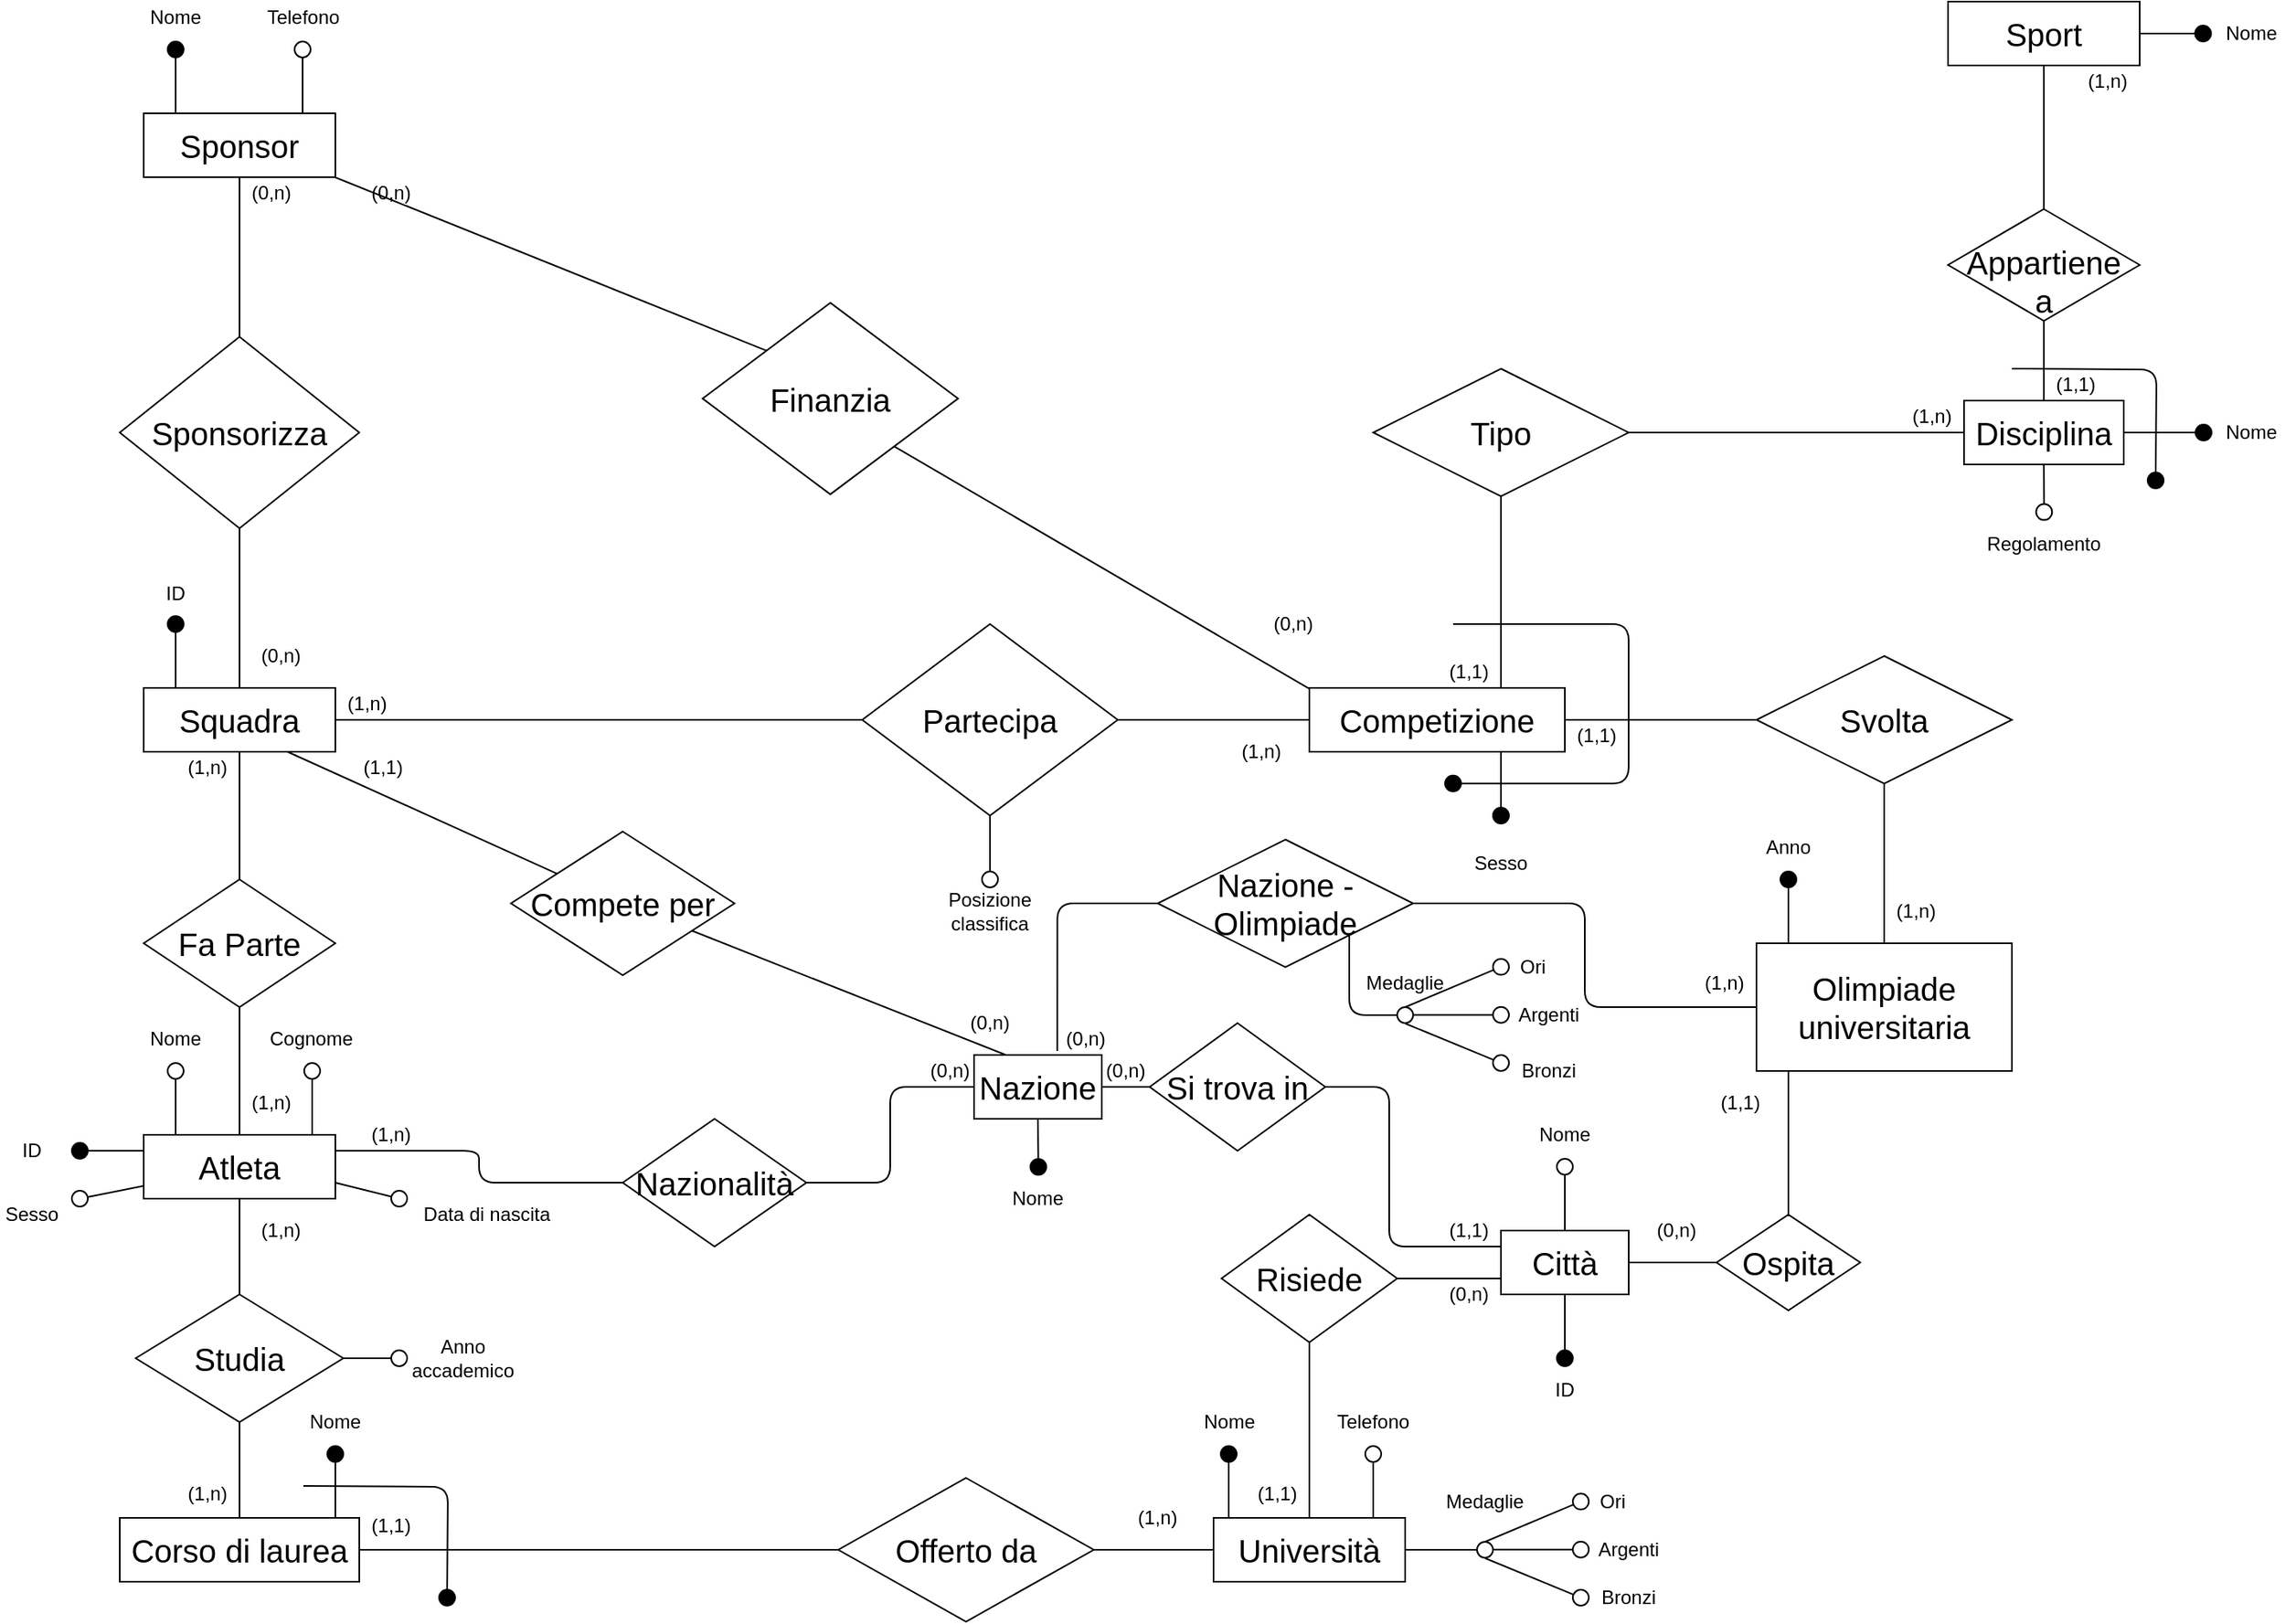 <mxfile version="12.7.1" type="github" pages="7">
  <diagram id="uhMjWXik6Yx-BJb2ZID2" name="Schema E-R ristrutturato">
    <mxGraphModel dx="1555" dy="1489" grid="1" gridSize="10" guides="1" tooltips="1" connect="1" arrows="1" fold="1" page="1" pageScale="1" pageWidth="1169" pageHeight="827" math="0" shadow="0">
      <root>
        <mxCell id="0" />
        <mxCell id="1" parent="0" />
        <mxCell id="-CwcN6ZD3fl_PPB7evjk-1" value="&lt;font style=&quot;font-size: 20px&quot;&gt;Squadra&lt;/font&gt;" style="rounded=0;whiteSpace=wrap;html=1;fontSize=20;fillColor=none;" parent="1" vertex="1">
          <mxGeometry x="120" y="240" width="120" height="40" as="geometry" />
        </mxCell>
        <mxCell id="-CwcN6ZD3fl_PPB7evjk-2" value="&lt;font style=&quot;font-size: 20px&quot;&gt;Partecipa&lt;/font&gt;" style="rhombus;whiteSpace=wrap;html=1;fillColor=none;" parent="1" vertex="1">
          <mxGeometry x="570" y="200" width="160" height="120" as="geometry" />
        </mxCell>
        <mxCell id="-CwcN6ZD3fl_PPB7evjk-3" value="" style="endArrow=none;html=1;entryX=0;entryY=0.5;entryDx=0;entryDy=0;exitX=1;exitY=0.5;exitDx=0;exitDy=0;" parent="1" source="-CwcN6ZD3fl_PPB7evjk-1" target="-CwcN6ZD3fl_PPB7evjk-2" edge="1">
          <mxGeometry width="50" height="50" relative="1" as="geometry">
            <mxPoint x="120" y="390" as="sourcePoint" />
            <mxPoint x="170" y="340" as="targetPoint" />
            <Array as="points">
              <mxPoint x="310" y="260" />
            </Array>
          </mxGeometry>
        </mxCell>
        <mxCell id="-CwcN6ZD3fl_PPB7evjk-4" value="" style="endArrow=none;html=1;" parent="1" target="-CwcN6ZD3fl_PPB7evjk-8" edge="1">
          <mxGeometry width="50" height="50" relative="1" as="geometry">
            <mxPoint x="730" y="260" as="sourcePoint" />
            <mxPoint x="850" y="260" as="targetPoint" />
          </mxGeometry>
        </mxCell>
        <mxCell id="-CwcN6ZD3fl_PPB7evjk-37" style="edgeStyle=orthogonalEdgeStyle;rounded=0;orthogonalLoop=1;jettySize=auto;html=1;exitX=1;exitY=0.5;exitDx=0;exitDy=0;endArrow=none;endFill=0;fontSize=20;" parent="1" source="-CwcN6ZD3fl_PPB7evjk-8" target="-CwcN6ZD3fl_PPB7evjk-38" edge="1">
          <mxGeometry relative="1" as="geometry">
            <mxPoint x="1130" y="260" as="targetPoint" />
          </mxGeometry>
        </mxCell>
        <mxCell id="V-vhEgvPOVv-jiupzH60-1" style="edgeStyle=orthogonalEdgeStyle;rounded=1;orthogonalLoop=1;jettySize=auto;html=1;exitX=0.75;exitY=1;exitDx=0;exitDy=0;endArrow=oval;endFill=1;endSize=10;" parent="1" source="-CwcN6ZD3fl_PPB7evjk-8" edge="1">
          <mxGeometry relative="1" as="geometry">
            <mxPoint x="970" y="320" as="targetPoint" />
          </mxGeometry>
        </mxCell>
        <mxCell id="-CwcN6ZD3fl_PPB7evjk-8" value="&lt;font style=&quot;font-size: 20px&quot;&gt;Competizione&lt;/font&gt;" style="rounded=0;whiteSpace=wrap;html=1;fillColor=none;" parent="1" vertex="1">
          <mxGeometry x="850" y="240" width="160" height="40" as="geometry" />
        </mxCell>
        <mxCell id="pbwnNEGYd-IY7YFEyke1-8" style="edgeStyle=orthogonalEdgeStyle;rounded=1;orthogonalLoop=1;jettySize=auto;html=1;entryX=1;entryY=0.5;entryDx=0;entryDy=0;endArrow=none;endFill=0;" parent="1" source="-CwcN6ZD3fl_PPB7evjk-12" target="pbwnNEGYd-IY7YFEyke1-6" edge="1">
          <mxGeometry relative="1" as="geometry" />
        </mxCell>
        <mxCell id="pbwnNEGYd-IY7YFEyke1-10" style="edgeStyle=orthogonalEdgeStyle;rounded=1;orthogonalLoop=1;jettySize=auto;html=1;exitX=0.5;exitY=1;exitDx=0;exitDy=0;endArrow=oval;endFill=0;endSize=10;" parent="1" source="-CwcN6ZD3fl_PPB7evjk-12" edge="1">
          <mxGeometry relative="1" as="geometry">
            <mxPoint x="1310.143" y="129.81" as="targetPoint" />
          </mxGeometry>
        </mxCell>
        <mxCell id="-CwcN6ZD3fl_PPB7evjk-12" value="&lt;div&gt;Disciplina&lt;/div&gt;" style="rounded=0;whiteSpace=wrap;html=1;fontSize=20;fillColor=none;" parent="1" vertex="1">
          <mxGeometry x="1260" y="60" width="100" height="40" as="geometry" />
        </mxCell>
        <mxCell id="-CwcN6ZD3fl_PPB7evjk-27" value="" style="endArrow=none;html=1;fontSize=20;entryX=0.5;entryY=1;entryDx=0;entryDy=0;" parent="1" source="-CwcN6ZD3fl_PPB7evjk-29" target="-CwcN6ZD3fl_PPB7evjk-1" edge="1">
          <mxGeometry width="50" height="50" relative="1" as="geometry">
            <mxPoint x="180" y="358" as="sourcePoint" />
            <mxPoint x="180" y="308" as="targetPoint" />
          </mxGeometry>
        </mxCell>
        <mxCell id="-CwcN6ZD3fl_PPB7evjk-30" value="" style="edgeStyle=orthogonalEdgeStyle;rounded=0;orthogonalLoop=1;jettySize=auto;html=1;endArrow=none;endFill=0;fontSize=20;" parent="1" source="-CwcN6ZD3fl_PPB7evjk-29" target="-CwcN6ZD3fl_PPB7evjk-31" edge="1">
          <mxGeometry relative="1" as="geometry">
            <mxPoint x="180" y="520" as="targetPoint" />
          </mxGeometry>
        </mxCell>
        <mxCell id="-CwcN6ZD3fl_PPB7evjk-29" value="Fa Parte" style="rhombus;whiteSpace=wrap;html=1;rounded=0;fontSize=20;fillColor=none;" parent="1" vertex="1">
          <mxGeometry x="120" y="360" width="120" height="80" as="geometry" />
        </mxCell>
        <mxCell id="b5MTkoH9KLdbnuGjaZCg-76" value="" style="edgeStyle=orthogonalEdgeStyle;curved=1;orthogonalLoop=1;jettySize=auto;html=1;endArrow=none;endFill=0;fontSize=12;" parent="1" source="-CwcN6ZD3fl_PPB7evjk-31" target="b5MTkoH9KLdbnuGjaZCg-74" edge="1">
          <mxGeometry relative="1" as="geometry" />
        </mxCell>
        <mxCell id="NODS50DFuQp61LWsoDWM-2" value="" style="rounded=1;orthogonalLoop=1;jettySize=auto;html=1;endArrow=oval;endFill=1;endSize=10;" parent="1" edge="1">
          <mxGeometry relative="1" as="geometry">
            <mxPoint x="120" y="530" as="sourcePoint" />
            <mxPoint x="80" y="530" as="targetPoint" />
          </mxGeometry>
        </mxCell>
        <mxCell id="NODS50DFuQp61LWsoDWM-7" style="edgeStyle=none;rounded=1;orthogonalLoop=1;jettySize=auto;html=1;exitX=1;exitY=0.75;exitDx=0;exitDy=0;endArrow=oval;endFill=0;endSize=10;" parent="1" source="-CwcN6ZD3fl_PPB7evjk-31" edge="1">
          <mxGeometry relative="1" as="geometry">
            <mxPoint x="280" y="560" as="targetPoint" />
          </mxGeometry>
        </mxCell>
        <mxCell id="NODS50DFuQp61LWsoDWM-11" style="edgeStyle=none;rounded=1;orthogonalLoop=1;jettySize=auto;html=1;endArrow=oval;endFill=0;endSize=10;" parent="1" source="-CwcN6ZD3fl_PPB7evjk-31" edge="1">
          <mxGeometry relative="1" as="geometry">
            <mxPoint x="80" y="560" as="targetPoint" />
          </mxGeometry>
        </mxCell>
        <mxCell id="-CwcN6ZD3fl_PPB7evjk-31" value="Atleta" style="rounded=0;whiteSpace=wrap;html=1;fontSize=20;fillColor=none;" parent="1" vertex="1">
          <mxGeometry x="120" y="520" width="120" height="40" as="geometry" />
        </mxCell>
        <mxCell id="-CwcN6ZD3fl_PPB7evjk-32" value="&lt;div&gt;Offerto da&lt;/div&gt;" style="rhombus;whiteSpace=wrap;html=1;rounded=0;fontSize=20;fillColor=none;" parent="1" vertex="1">
          <mxGeometry x="555" y="735" width="160" height="90" as="geometry" />
        </mxCell>
        <mxCell id="cBRmaCxfUqZcoCo37-Du-2" value="" style="edgeStyle=orthogonalEdgeStyle;rounded=0;orthogonalLoop=1;jettySize=auto;html=1;entryX=1;entryY=0.5;entryDx=0;entryDy=0;endArrow=none;endFill=0;" parent="1" source="-CwcN6ZD3fl_PPB7evjk-35" target="-CwcN6ZD3fl_PPB7evjk-32" edge="1">
          <mxGeometry relative="1" as="geometry">
            <mxPoint x="690" y="780" as="targetPoint" />
          </mxGeometry>
        </mxCell>
        <mxCell id="btRDOluhiWHvZJBQzCAK-5" value="" style="edgeStyle=orthogonalEdgeStyle;rounded=0;orthogonalLoop=1;jettySize=auto;html=1;endArrow=none;endFill=0;" parent="1" source="-CwcN6ZD3fl_PPB7evjk-35" target="btRDOluhiWHvZJBQzCAK-3" edge="1">
          <mxGeometry relative="1" as="geometry" />
        </mxCell>
        <mxCell id="c366B5Qw-EImKa9klwt9-1" style="edgeStyle=none;rounded=0;orthogonalLoop=1;jettySize=auto;html=1;exitX=1;exitY=0.5;exitDx=0;exitDy=0;startSize=10;endArrow=oval;endFill=0;endSize=10;" parent="1" source="-CwcN6ZD3fl_PPB7evjk-35" edge="1">
          <mxGeometry relative="1" as="geometry">
            <mxPoint x="960.0" y="780" as="targetPoint" />
          </mxGeometry>
        </mxCell>
        <mxCell id="-CwcN6ZD3fl_PPB7evjk-35" value="Università" style="rounded=0;whiteSpace=wrap;html=1;fontSize=20;fillColor=none;" parent="1" vertex="1">
          <mxGeometry x="790" y="760" width="120" height="40" as="geometry" />
        </mxCell>
        <mxCell id="-CwcN6ZD3fl_PPB7evjk-39" value="" style="edgeStyle=orthogonalEdgeStyle;rounded=0;orthogonalLoop=1;jettySize=auto;html=1;endArrow=none;endFill=0;fontSize=20;" parent="1" source="-CwcN6ZD3fl_PPB7evjk-38" target="-CwcN6ZD3fl_PPB7evjk-40" edge="1">
          <mxGeometry relative="1" as="geometry">
            <mxPoint x="1210" y="400" as="targetPoint" />
          </mxGeometry>
        </mxCell>
        <mxCell id="-CwcN6ZD3fl_PPB7evjk-38" value="Svolta" style="rhombus;whiteSpace=wrap;html=1;fontSize=20;fillColor=none;" parent="1" vertex="1">
          <mxGeometry x="1130" y="220" width="160" height="80" as="geometry" />
        </mxCell>
        <mxCell id="-CwcN6ZD3fl_PPB7evjk-40" value="&lt;font style=&quot;font-size: 20px&quot;&gt;Olimpiade universitaria&lt;/font&gt;" style="rounded=0;whiteSpace=wrap;html=1;fillColor=none;" parent="1" vertex="1">
          <mxGeometry x="1130" y="400" width="160" height="80" as="geometry" />
        </mxCell>
        <mxCell id="b5MTkoH9KLdbnuGjaZCg-4" value="&lt;div&gt;(1,n)&lt;/div&gt;" style="text;html=1;align=center;verticalAlign=middle;whiteSpace=wrap;rounded=0;" parent="1" vertex="1">
          <mxGeometry x="180" y="490" width="40" height="20" as="geometry" />
        </mxCell>
        <mxCell id="b5MTkoH9KLdbnuGjaZCg-5" value="(1,n)" style="text;html=1;align=center;verticalAlign=middle;whiteSpace=wrap;rounded=0;" parent="1" vertex="1">
          <mxGeometry x="140" y="280" width="40" height="20" as="geometry" />
        </mxCell>
        <mxCell id="b5MTkoH9KLdbnuGjaZCg-7" value="&lt;font style=&quot;font-size: 20px&quot;&gt;Sponsor&lt;/font&gt;" style="rounded=0;whiteSpace=wrap;html=1;fillColor=none;" parent="1" vertex="1">
          <mxGeometry x="120" y="-120" width="120" height="40" as="geometry" />
        </mxCell>
        <mxCell id="b5MTkoH9KLdbnuGjaZCg-12" value="" style="edgeStyle=orthogonalEdgeStyle;rounded=0;orthogonalLoop=1;jettySize=auto;html=1;endArrow=none;endFill=0;" parent="1" source="b5MTkoH9KLdbnuGjaZCg-8" target="-CwcN6ZD3fl_PPB7evjk-1" edge="1">
          <mxGeometry relative="1" as="geometry" />
        </mxCell>
        <mxCell id="b5MTkoH9KLdbnuGjaZCg-50" value="" style="edgeStyle=orthogonalEdgeStyle;rounded=0;orthogonalLoop=1;jettySize=auto;html=1;endArrow=none;endFill=0;fontSize=20;entryX=0.5;entryY=1;entryDx=0;entryDy=0;" parent="1" source="b5MTkoH9KLdbnuGjaZCg-8" target="b5MTkoH9KLdbnuGjaZCg-7" edge="1">
          <mxGeometry relative="1" as="geometry">
            <mxPoint x="180" y="-40" as="targetPoint" />
          </mxGeometry>
        </mxCell>
        <mxCell id="b5MTkoH9KLdbnuGjaZCg-8" value="&lt;font style=&quot;font-size: 20px&quot;&gt;Sponsorizza&lt;/font&gt;" style="rhombus;whiteSpace=wrap;html=1;fillColor=none;" parent="1" vertex="1">
          <mxGeometry x="105" y="20" width="150" height="120" as="geometry" />
        </mxCell>
        <mxCell id="b5MTkoH9KLdbnuGjaZCg-19" value="&lt;div&gt;(1,n)&lt;/div&gt;" style="text;html=1;align=center;verticalAlign=middle;whiteSpace=wrap;rounded=0;" parent="1" vertex="1">
          <mxGeometry x="240" y="240" width="40" height="20" as="geometry" />
        </mxCell>
        <mxCell id="b5MTkoH9KLdbnuGjaZCg-20" value="(1,n)" style="text;html=1;align=center;verticalAlign=middle;whiteSpace=wrap;rounded=0;" parent="1" vertex="1">
          <mxGeometry x="800" y="270" width="40" height="20" as="geometry" />
        </mxCell>
        <mxCell id="b5MTkoH9KLdbnuGjaZCg-21" value="(0,n)" style="text;html=1;align=center;verticalAlign=middle;whiteSpace=wrap;rounded=0;" parent="1" vertex="1">
          <mxGeometry x="186" y="210" width="40" height="20" as="geometry" />
        </mxCell>
        <mxCell id="b5MTkoH9KLdbnuGjaZCg-25" value="&lt;div&gt;(1,1)&lt;/div&gt;" style="text;html=1;align=center;verticalAlign=middle;whiteSpace=wrap;rounded=0;" parent="1" vertex="1">
          <mxGeometry x="1010" y="260" width="40" height="20" as="geometry" />
        </mxCell>
        <mxCell id="b5MTkoH9KLdbnuGjaZCg-26" value="(1,n)" style="text;html=1;align=center;verticalAlign=middle;whiteSpace=wrap;rounded=0;" parent="1" vertex="1">
          <mxGeometry x="1210" y="370" width="40" height="20" as="geometry" />
        </mxCell>
        <mxCell id="b5MTkoH9KLdbnuGjaZCg-56" value="(0,n)" style="text;html=1;align=center;verticalAlign=middle;whiteSpace=wrap;rounded=0;shadow=0;glass=0;comic=0;fontSize=12;" parent="1" vertex="1">
          <mxGeometry x="180" y="-80" width="40" height="20" as="geometry" />
        </mxCell>
        <mxCell id="b5MTkoH9KLdbnuGjaZCg-62" value="&lt;font style=&quot;font-size: 20px&quot;&gt;Finanzia&lt;/font&gt;" style="rhombus;whiteSpace=wrap;html=1;rounded=0;shadow=0;glass=0;comic=0;fontSize=12;fillColor=none;" parent="1" vertex="1">
          <mxGeometry x="470" y="-1.29" width="160" height="120" as="geometry" />
        </mxCell>
        <mxCell id="b5MTkoH9KLdbnuGjaZCg-65" value="" style="endArrow=none;html=1;fontSize=12;entryX=0;entryY=0;entryDx=0;entryDy=0;exitX=0.997;exitY=1;exitDx=0;exitDy=0;exitPerimeter=0;" parent="1" source="b5MTkoH9KLdbnuGjaZCg-7" target="b5MTkoH9KLdbnuGjaZCg-62" edge="1">
          <mxGeometry width="50" height="50" relative="1" as="geometry">
            <mxPoint x="280" y="-40" as="sourcePoint" />
            <mxPoint x="370" y="-40" as="targetPoint" />
          </mxGeometry>
        </mxCell>
        <mxCell id="b5MTkoH9KLdbnuGjaZCg-66" value="" style="endArrow=none;html=1;fontSize=12;exitX=0.003;exitY=0.02;exitDx=0;exitDy=0;exitPerimeter=0;spacing=0;entryX=1;entryY=1;entryDx=0;entryDy=0;" parent="1" source="-CwcN6ZD3fl_PPB7evjk-8" target="b5MTkoH9KLdbnuGjaZCg-62" edge="1">
          <mxGeometry width="50" height="50" relative="1" as="geometry">
            <mxPoint x="790" y="170" as="sourcePoint" />
            <mxPoint x="750" y="110" as="targetPoint" />
          </mxGeometry>
        </mxCell>
        <mxCell id="b5MTkoH9KLdbnuGjaZCg-67" value="(0,n)" style="text;html=1;align=center;verticalAlign=middle;whiteSpace=wrap;rounded=0;shadow=0;glass=0;comic=0;fontSize=12;" parent="1" vertex="1">
          <mxGeometry x="255" y="-80" width="40" height="20" as="geometry" />
        </mxCell>
        <mxCell id="b5MTkoH9KLdbnuGjaZCg-68" value="(0,n)" style="text;html=1;align=center;verticalAlign=middle;whiteSpace=wrap;rounded=0;shadow=0;glass=0;comic=0;fontSize=12;" parent="1" vertex="1">
          <mxGeometry x="820" y="190" width="40" height="20" as="geometry" />
        </mxCell>
        <mxCell id="cBRmaCxfUqZcoCo37-Du-3" value="" style="edgeStyle=orthogonalEdgeStyle;rounded=0;orthogonalLoop=1;jettySize=auto;html=1;endArrow=none;endFill=0;" parent="1" source="b5MTkoH9KLdbnuGjaZCg-73" target="-CwcN6ZD3fl_PPB7evjk-32" edge="1">
          <mxGeometry relative="1" as="geometry" />
        </mxCell>
        <mxCell id="b5MTkoH9KLdbnuGjaZCg-73" value="&lt;font style=&quot;font-size: 20px&quot;&gt;Corso di laurea&lt;br&gt;&lt;/font&gt;" style="rounded=0;whiteSpace=wrap;html=1;shadow=0;glass=0;comic=0;fontSize=12;fillColor=none;" parent="1" vertex="1">
          <mxGeometry x="105" y="760" width="150" height="40" as="geometry" />
        </mxCell>
        <mxCell id="b5MTkoH9KLdbnuGjaZCg-77" value="" style="edgeStyle=orthogonalEdgeStyle;curved=1;orthogonalLoop=1;jettySize=auto;html=1;endArrow=none;endFill=0;fontSize=12;" parent="1" source="b5MTkoH9KLdbnuGjaZCg-74" target="b5MTkoH9KLdbnuGjaZCg-73" edge="1">
          <mxGeometry relative="1" as="geometry" />
        </mxCell>
        <mxCell id="qwX9TNZt8vux44QUCTbv-1" style="edgeStyle=none;rounded=1;orthogonalLoop=1;jettySize=auto;html=1;endArrow=oval;endFill=0;endSize=10;" parent="1" source="b5MTkoH9KLdbnuGjaZCg-74" edge="1">
          <mxGeometry relative="1" as="geometry">
            <mxPoint x="280" y="660" as="targetPoint" />
          </mxGeometry>
        </mxCell>
        <mxCell id="b5MTkoH9KLdbnuGjaZCg-74" value="&lt;font style=&quot;font-size: 20px&quot;&gt;Studia&lt;/font&gt;" style="rhombus;whiteSpace=wrap;html=1;rounded=0;shadow=0;glass=0;comic=0;fontSize=12;fillColor=none;" parent="1" vertex="1">
          <mxGeometry x="115" y="620" width="130" height="80" as="geometry" />
        </mxCell>
        <mxCell id="b5MTkoH9KLdbnuGjaZCg-87" value="(1,n)" style="text;html=1;align=center;verticalAlign=middle;whiteSpace=wrap;rounded=0;shadow=0;glass=0;comic=0;fontSize=12;" parent="1" vertex="1">
          <mxGeometry x="186" y="570" width="40" height="20" as="geometry" />
        </mxCell>
        <mxCell id="cBRmaCxfUqZcoCo37-Du-4" value="(1,n)" style="text;html=1;align=center;verticalAlign=middle;whiteSpace=wrap;rounded=0;" parent="1" vertex="1">
          <mxGeometry x="140" y="735" width="40" height="20" as="geometry" />
        </mxCell>
        <mxCell id="cBRmaCxfUqZcoCo37-Du-5" value="&lt;div&gt;(1,1)&lt;/div&gt;" style="text;html=1;align=center;verticalAlign=middle;whiteSpace=wrap;rounded=0;" parent="1" vertex="1">
          <mxGeometry x="255" y="755" width="40" height="20" as="geometry" />
        </mxCell>
        <mxCell id="cBRmaCxfUqZcoCo37-Du-6" value="(1,n)" style="text;html=1;align=center;verticalAlign=middle;whiteSpace=wrap;rounded=0;" parent="1" vertex="1">
          <mxGeometry x="735" y="750" width="40" height="20" as="geometry" />
        </mxCell>
        <mxCell id="LFXWD2qSY829Mt4aABdm-16" value="" style="endArrow=oval;html=1;endFill=1;endSize=10;" parent="1" edge="1">
          <mxGeometry width="50" height="50" relative="1" as="geometry">
            <mxPoint x="799.5" y="760" as="sourcePoint" />
            <mxPoint x="799.5" y="720" as="targetPoint" />
            <Array as="points" />
          </mxGeometry>
        </mxCell>
        <mxCell id="LFXWD2qSY829Mt4aABdm-18" value="Nome" style="text;html=1;align=center;verticalAlign=middle;whiteSpace=wrap;rounded=0;" parent="1" vertex="1">
          <mxGeometry x="780" y="690" width="40" height="20" as="geometry" />
        </mxCell>
        <mxCell id="LFXWD2qSY829Mt4aABdm-19" value="" style="endArrow=oval;html=1;endFill=1;endSize=10;" parent="1" edge="1">
          <mxGeometry width="50" height="50" relative="1" as="geometry">
            <mxPoint x="240" y="760" as="sourcePoint" />
            <mxPoint x="240" y="720" as="targetPoint" />
            <Array as="points" />
          </mxGeometry>
        </mxCell>
        <mxCell id="LFXWD2qSY829Mt4aABdm-21" value="Nome" style="text;html=1;align=center;verticalAlign=middle;whiteSpace=wrap;rounded=0;" parent="1" vertex="1">
          <mxGeometry x="220" y="690" width="40" height="20" as="geometry" />
        </mxCell>
        <mxCell id="LFXWD2qSY829Mt4aABdm-22" value="" style="endArrow=oval;html=1;endFill=1;endSize=10;" parent="1" edge="1">
          <mxGeometry width="50" height="50" relative="1" as="geometry">
            <mxPoint x="140" y="240" as="sourcePoint" />
            <mxPoint x="140" y="200" as="targetPoint" />
            <Array as="points" />
          </mxGeometry>
        </mxCell>
        <mxCell id="LFXWD2qSY829Mt4aABdm-23" value="ID" style="text;html=1;align=center;verticalAlign=middle;whiteSpace=wrap;rounded=0;" parent="1" vertex="1">
          <mxGeometry x="120" y="171" width="40" height="20" as="geometry" />
        </mxCell>
        <mxCell id="LFXWD2qSY829Mt4aABdm-26" value="Nome" style="text;html=1;align=center;verticalAlign=middle;whiteSpace=wrap;rounded=0;" parent="1" vertex="1">
          <mxGeometry x="120" y="450" width="40" height="20" as="geometry" />
        </mxCell>
        <mxCell id="LFXWD2qSY829Mt4aABdm-27" value="" style="endArrow=oval;html=1;endFill=0;endSize=10;" parent="1" edge="1">
          <mxGeometry width="50" height="50" relative="1" as="geometry">
            <mxPoint x="225.5" y="520" as="sourcePoint" />
            <mxPoint x="225.5" y="480" as="targetPoint" />
            <Array as="points" />
          </mxGeometry>
        </mxCell>
        <mxCell id="LFXWD2qSY829Mt4aABdm-28" value="Cognome" style="text;html=1;align=center;verticalAlign=middle;whiteSpace=wrap;rounded=0;" parent="1" vertex="1">
          <mxGeometry x="205" y="450" width="40" height="20" as="geometry" />
        </mxCell>
        <mxCell id="LFXWD2qSY829Mt4aABdm-29" value="" style="endArrow=oval;html=1;endFill=1;endSize=10;" parent="1" edge="1">
          <mxGeometry width="50" height="50" relative="1" as="geometry">
            <mxPoint x="140" y="-120" as="sourcePoint" />
            <mxPoint x="140" y="-160" as="targetPoint" />
            <Array as="points" />
          </mxGeometry>
        </mxCell>
        <mxCell id="LFXWD2qSY829Mt4aABdm-30" value="Nome" style="text;html=1;align=center;verticalAlign=middle;whiteSpace=wrap;rounded=0;" parent="1" vertex="1">
          <mxGeometry x="120" y="-190" width="40" height="20" as="geometry" />
        </mxCell>
        <mxCell id="LFXWD2qSY829Mt4aABdm-39" value="" style="endArrow=oval;html=1;endFill=1;endSize=10;" parent="1" edge="1">
          <mxGeometry width="50" height="50" relative="1" as="geometry">
            <mxPoint x="1150" y="400" as="sourcePoint" />
            <mxPoint x="1150" y="360" as="targetPoint" />
            <Array as="points" />
          </mxGeometry>
        </mxCell>
        <mxCell id="LFXWD2qSY829Mt4aABdm-40" value="Anno" style="text;html=1;align=center;verticalAlign=middle;whiteSpace=wrap;rounded=0;" parent="1" vertex="1">
          <mxGeometry x="1130" y="330" width="40" height="20" as="geometry" />
        </mxCell>
        <mxCell id="LFXWD2qSY829Mt4aABdm-41" value="" style="endArrow=oval;html=1;endFill=1;endSize=10;exitX=1;exitY=0.5;exitDx=0;exitDy=0;" parent="1" source="-CwcN6ZD3fl_PPB7evjk-12" edge="1">
          <mxGeometry width="50" height="50" relative="1" as="geometry">
            <mxPoint x="1390" y="200" as="sourcePoint" />
            <mxPoint x="1410" y="80" as="targetPoint" />
            <Array as="points" />
          </mxGeometry>
        </mxCell>
        <mxCell id="LFXWD2qSY829Mt4aABdm-42" value="&lt;div&gt;Nome&lt;/div&gt;" style="text;html=1;align=center;verticalAlign=middle;whiteSpace=wrap;rounded=0;" parent="1" vertex="1">
          <mxGeometry x="1420" y="70" width="40" height="20" as="geometry" />
        </mxCell>
        <mxCell id="LFXWD2qSY829Mt4aABdm-43" value="" style="endArrow=oval;html=1;endFill=0;endSize=10;exitX=0.5;exitY=1;exitDx=0;exitDy=0;" parent="1" source="-CwcN6ZD3fl_PPB7evjk-2" edge="1">
          <mxGeometry width="50" height="50" relative="1" as="geometry">
            <mxPoint x="650" y="400" as="sourcePoint" />
            <mxPoint x="650" y="360" as="targetPoint" />
            <Array as="points" />
          </mxGeometry>
        </mxCell>
        <mxCell id="LFXWD2qSY829Mt4aABdm-44" value="Posizione&lt;br&gt;classifica" style="text;html=1;align=center;verticalAlign=middle;whiteSpace=wrap;rounded=0;" parent="1" vertex="1">
          <mxGeometry x="630" y="370" width="40" height="20" as="geometry" />
        </mxCell>
        <mxCell id="LFXWD2qSY829Mt4aABdm-46" value="" style="endArrow=oval;html=1;endFill=0;endSize=10;" parent="1" edge="1">
          <mxGeometry width="50" height="50" relative="1" as="geometry">
            <mxPoint x="140" y="520" as="sourcePoint" />
            <mxPoint x="140" y="480" as="targetPoint" />
            <Array as="points" />
          </mxGeometry>
        </mxCell>
        <mxCell id="T8t96SXNQTpE9LycUMy3-6" value="Telefono" style="text;html=1;align=center;verticalAlign=middle;whiteSpace=wrap;rounded=0;" parent="1" vertex="1">
          <mxGeometry x="870" y="690" width="40" height="20" as="geometry" />
        </mxCell>
        <mxCell id="T8t96SXNQTpE9LycUMy3-7" value="" style="endArrow=oval;html=1;endFill=0;endSize=10;" parent="1" edge="1">
          <mxGeometry width="50" height="50" relative="1" as="geometry">
            <mxPoint x="890" y="760" as="sourcePoint" />
            <mxPoint x="890" y="720" as="targetPoint" />
            <Array as="points" />
          </mxGeometry>
        </mxCell>
        <mxCell id="T8t96SXNQTpE9LycUMy3-10" value="" style="endArrow=oval;html=1;endFill=0;endSize=10;" parent="1" edge="1">
          <mxGeometry width="50" height="50" relative="1" as="geometry">
            <mxPoint x="219.5" y="-120" as="sourcePoint" />
            <mxPoint x="219.5" y="-160" as="targetPoint" />
            <Array as="points" />
          </mxGeometry>
        </mxCell>
        <mxCell id="T8t96SXNQTpE9LycUMy3-11" value="Telefono" style="text;html=1;align=center;verticalAlign=middle;whiteSpace=wrap;rounded=0;" parent="1" vertex="1">
          <mxGeometry x="200" y="-190" width="40" height="20" as="geometry" />
        </mxCell>
        <mxCell id="btRDOluhiWHvZJBQzCAK-11" value="" style="edgeStyle=orthogonalEdgeStyle;rounded=0;orthogonalLoop=1;jettySize=auto;html=1;endArrow=none;endFill=0;" parent="1" source="btRDOluhiWHvZJBQzCAK-2" target="btRDOluhiWHvZJBQzCAK-10" edge="1">
          <mxGeometry relative="1" as="geometry" />
        </mxCell>
        <mxCell id="btRDOluhiWHvZJBQzCAK-2" value="&lt;font style=&quot;font-size: 20px&quot;&gt;Città&lt;/font&gt;" style="rounded=0;whiteSpace=wrap;html=1;fillColor=none;" parent="1" vertex="1">
          <mxGeometry x="970" y="580" width="80" height="40" as="geometry" />
        </mxCell>
        <mxCell id="btRDOluhiWHvZJBQzCAK-6" value="" style="edgeStyle=orthogonalEdgeStyle;rounded=0;orthogonalLoop=1;jettySize=auto;html=1;endArrow=none;endFill=0;" parent="1" source="btRDOluhiWHvZJBQzCAK-3" target="btRDOluhiWHvZJBQzCAK-2" edge="1">
          <mxGeometry relative="1" as="geometry">
            <Array as="points">
              <mxPoint x="950" y="610" />
              <mxPoint x="950" y="610" />
            </Array>
          </mxGeometry>
        </mxCell>
        <mxCell id="btRDOluhiWHvZJBQzCAK-3" value="&lt;font style=&quot;font-size: 20px&quot;&gt;Risiede&lt;/font&gt;" style="rhombus;whiteSpace=wrap;html=1;fillColor=none;" parent="1" vertex="1">
          <mxGeometry x="795" y="570" width="110" height="80" as="geometry" />
        </mxCell>
        <mxCell id="btRDOluhiWHvZJBQzCAK-7" value="(0,n)" style="text;html=1;align=center;verticalAlign=middle;whiteSpace=wrap;rounded=0;" parent="1" vertex="1">
          <mxGeometry x="930" y="610" width="40" height="20" as="geometry" />
        </mxCell>
        <mxCell id="btRDOluhiWHvZJBQzCAK-8" value="(1,1)" style="text;html=1;align=center;verticalAlign=middle;whiteSpace=wrap;rounded=0;" parent="1" vertex="1">
          <mxGeometry x="810" y="735" width="40" height="20" as="geometry" />
        </mxCell>
        <mxCell id="6dazx1H9Qiekn6PZEAPh-2" style="edgeStyle=none;rounded=1;orthogonalLoop=1;jettySize=auto;html=1;entryX=0.125;entryY=1;entryDx=0;entryDy=0;entryPerimeter=0;endArrow=none;endFill=0;endSize=10;" parent="1" source="btRDOluhiWHvZJBQzCAK-10" target="-CwcN6ZD3fl_PPB7evjk-40" edge="1">
          <mxGeometry relative="1" as="geometry" />
        </mxCell>
        <mxCell id="btRDOluhiWHvZJBQzCAK-10" value="&lt;font style=&quot;font-size: 20px&quot;&gt;Ospita&lt;/font&gt;" style="rhombus;whiteSpace=wrap;html=1;fillColor=none;" parent="1" vertex="1">
          <mxGeometry x="1105" y="570" width="90" height="60" as="geometry" />
        </mxCell>
        <mxCell id="btRDOluhiWHvZJBQzCAK-13" value="(0,n)" style="text;html=1;align=center;verticalAlign=middle;whiteSpace=wrap;rounded=0;" parent="1" vertex="1">
          <mxGeometry x="1060" y="570" width="40" height="20" as="geometry" />
        </mxCell>
        <mxCell id="btRDOluhiWHvZJBQzCAK-14" value="(1,1)" style="text;html=1;align=center;verticalAlign=middle;whiteSpace=wrap;rounded=0;" parent="1" vertex="1">
          <mxGeometry x="1100" y="490" width="40" height="20" as="geometry" />
        </mxCell>
        <mxCell id="btRDOluhiWHvZJBQzCAK-15" value="" style="endArrow=oval;html=1;endFill=0;endSize=10;" parent="1" edge="1">
          <mxGeometry width="50" height="50" relative="1" as="geometry">
            <mxPoint x="1010" y="580" as="sourcePoint" />
            <mxPoint x="1010" y="540" as="targetPoint" />
            <Array as="points" />
          </mxGeometry>
        </mxCell>
        <mxCell id="btRDOluhiWHvZJBQzCAK-16" value="Nome" style="text;html=1;align=center;verticalAlign=middle;whiteSpace=wrap;rounded=0;" parent="1" vertex="1">
          <mxGeometry x="990" y="510" width="40" height="20" as="geometry" />
        </mxCell>
        <mxCell id="NODS50DFuQp61LWsoDWM-5" value="ID" style="text;html=1;align=center;verticalAlign=middle;whiteSpace=wrap;rounded=0;" parent="1" vertex="1">
          <mxGeometry x="30" y="520" width="40" height="20" as="geometry" />
        </mxCell>
        <mxCell id="NODS50DFuQp61LWsoDWM-8" value="&lt;div&gt;Data di nascita&lt;/div&gt;" style="text;html=1;align=center;verticalAlign=middle;whiteSpace=wrap;rounded=0;" parent="1" vertex="1">
          <mxGeometry x="290" y="560" width="90" height="20" as="geometry" />
        </mxCell>
        <mxCell id="NODS50DFuQp61LWsoDWM-12" value="&lt;div&gt;Sesso&lt;/div&gt;" style="text;html=1;align=center;verticalAlign=middle;whiteSpace=wrap;rounded=0;" parent="1" vertex="1">
          <mxGeometry x="30" y="560" width="40" height="20" as="geometry" />
        </mxCell>
        <mxCell id="qwX9TNZt8vux44QUCTbv-2" value="&lt;div&gt;Anno accademico&lt;/div&gt;" style="text;html=1;align=center;verticalAlign=middle;whiteSpace=wrap;rounded=0;" parent="1" vertex="1">
          <mxGeometry x="300" y="650" width="40" height="20" as="geometry" />
        </mxCell>
        <mxCell id="FxEoVqnf46ga0T3uOxCp-6" value="" style="endArrow=oval;html=1;edgeStyle=orthogonalEdgeStyle;endFill=1;endSize=10;" parent="1" edge="1">
          <mxGeometry width="50" height="50" relative="1" as="geometry">
            <mxPoint x="220" y="740" as="sourcePoint" />
            <mxPoint x="310" y="810" as="targetPoint" />
          </mxGeometry>
        </mxCell>
        <mxCell id="bKcyNkYPKGg49cyKTQ3G-9" style="edgeStyle=orthogonalEdgeStyle;rounded=1;orthogonalLoop=1;jettySize=auto;html=1;exitX=0.5;exitY=1;exitDx=0;exitDy=0;endArrow=oval;endFill=1;endSize=10;strokeWidth=1;" parent="1" source="bKcyNkYPKGg49cyKTQ3G-1" edge="1">
          <mxGeometry relative="1" as="geometry">
            <mxPoint x="680.286" y="540.143" as="targetPoint" />
          </mxGeometry>
        </mxCell>
        <mxCell id="bKcyNkYPKGg49cyKTQ3G-1" value="&lt;font style=&quot;font-size: 20px&quot;&gt;Nazione&lt;/font&gt;" style="rounded=0;whiteSpace=wrap;html=1;fillColor=none;" parent="1" vertex="1">
          <mxGeometry x="640" y="470" width="80" height="40" as="geometry" />
        </mxCell>
        <mxCell id="bKcyNkYPKGg49cyKTQ3G-4" style="edgeStyle=orthogonalEdgeStyle;rounded=1;orthogonalLoop=1;jettySize=auto;html=1;entryX=1;entryY=0.5;entryDx=0;entryDy=0;endArrow=none;endFill=0;endSize=10;strokeWidth=1;" parent="1" source="bKcyNkYPKGg49cyKTQ3G-2" target="bKcyNkYPKGg49cyKTQ3G-1" edge="1">
          <mxGeometry relative="1" as="geometry" />
        </mxCell>
        <mxCell id="bKcyNkYPKGg49cyKTQ3G-7" style="edgeStyle=orthogonalEdgeStyle;rounded=1;orthogonalLoop=1;jettySize=auto;html=1;entryX=0;entryY=0.25;entryDx=0;entryDy=0;endArrow=none;endFill=0;endSize=10;" parent="1" source="bKcyNkYPKGg49cyKTQ3G-2" target="btRDOluhiWHvZJBQzCAK-2" edge="1">
          <mxGeometry relative="1" as="geometry">
            <Array as="points">
              <mxPoint x="900" y="490" />
              <mxPoint x="900" y="590" />
            </Array>
          </mxGeometry>
        </mxCell>
        <mxCell id="bKcyNkYPKGg49cyKTQ3G-2" value="&lt;font style=&quot;font-size: 20px&quot;&gt;Si trova in&lt;br&gt;&lt;/font&gt;" style="rhombus;whiteSpace=wrap;html=1;fillColor=none;" parent="1" vertex="1">
          <mxGeometry x="750" y="450" width="110" height="80" as="geometry" />
        </mxCell>
        <mxCell id="bKcyNkYPKGg49cyKTQ3G-8" value="(1,1)" style="text;html=1;align=center;verticalAlign=middle;whiteSpace=wrap;rounded=0;" parent="1" vertex="1">
          <mxGeometry x="930" y="570" width="40" height="20" as="geometry" />
        </mxCell>
        <mxCell id="bKcyNkYPKGg49cyKTQ3G-10" value="Nome" style="text;html=1;align=center;verticalAlign=middle;whiteSpace=wrap;rounded=0;" parent="1" vertex="1">
          <mxGeometry x="660" y="550" width="40" height="20" as="geometry" />
        </mxCell>
        <mxCell id="bKcyNkYPKGg49cyKTQ3G-11" value="(0,n)" style="text;html=1;align=center;verticalAlign=middle;whiteSpace=wrap;rounded=0;" parent="1" vertex="1">
          <mxGeometry x="715" y="470" width="40" height="20" as="geometry" />
        </mxCell>
        <mxCell id="bKcyNkYPKGg49cyKTQ3G-17" style="edgeStyle=orthogonalEdgeStyle;rounded=1;orthogonalLoop=1;jettySize=auto;html=1;entryX=0;entryY=0.5;entryDx=0;entryDy=0;endArrow=none;endFill=0;endSize=10;strokeWidth=1;" parent="1" source="bKcyNkYPKGg49cyKTQ3G-16" target="bKcyNkYPKGg49cyKTQ3G-1" edge="1">
          <mxGeometry relative="1" as="geometry" />
        </mxCell>
        <mxCell id="bKcyNkYPKGg49cyKTQ3G-18" style="edgeStyle=orthogonalEdgeStyle;rounded=1;orthogonalLoop=1;jettySize=auto;html=1;entryX=1;entryY=0.25;entryDx=0;entryDy=0;endArrow=none;endFill=0;endSize=10;strokeWidth=1;" parent="1" source="bKcyNkYPKGg49cyKTQ3G-16" target="-CwcN6ZD3fl_PPB7evjk-31" edge="1">
          <mxGeometry relative="1" as="geometry" />
        </mxCell>
        <mxCell id="bKcyNkYPKGg49cyKTQ3G-16" value="&lt;font style=&quot;font-size: 20px&quot;&gt;Nazionalità&lt;br&gt;&lt;/font&gt;" style="rhombus;whiteSpace=wrap;html=1;fillColor=none;" parent="1" vertex="1">
          <mxGeometry x="420" y="510" width="115" height="80" as="geometry" />
        </mxCell>
        <mxCell id="bKcyNkYPKGg49cyKTQ3G-19" value="(0,n)" style="text;html=1;align=center;verticalAlign=middle;whiteSpace=wrap;rounded=0;" parent="1" vertex="1">
          <mxGeometry x="605" y="470" width="40" height="20" as="geometry" />
        </mxCell>
        <mxCell id="bKcyNkYPKGg49cyKTQ3G-20" value="(1,n)" style="text;html=1;align=center;verticalAlign=middle;whiteSpace=wrap;rounded=0;" parent="1" vertex="1">
          <mxGeometry x="255" y="510" width="40" height="20" as="geometry" />
        </mxCell>
        <mxCell id="hW9gHvQl-x3xJsjcZOFR-2" style="edgeStyle=orthogonalEdgeStyle;rounded=0;orthogonalLoop=1;jettySize=auto;html=1;exitX=0.5;exitY=1;exitDx=0;exitDy=0;entryX=0.75;entryY=0;entryDx=0;entryDy=0;endArrow=none;endFill=0;" parent="1" source="pbwnNEGYd-IY7YFEyke1-6" target="-CwcN6ZD3fl_PPB7evjk-8" edge="1">
          <mxGeometry relative="1" as="geometry" />
        </mxCell>
        <mxCell id="pbwnNEGYd-IY7YFEyke1-6" value="&lt;div&gt;Tipo&lt;/div&gt;" style="rhombus;whiteSpace=wrap;html=1;fontSize=20;fillColor=none;" parent="1" vertex="1">
          <mxGeometry x="890" y="40" width="160" height="80" as="geometry" />
        </mxCell>
        <mxCell id="pbwnNEGYd-IY7YFEyke1-11" value="&lt;div&gt;Regolamento&lt;/div&gt;" style="text;html=1;align=center;verticalAlign=middle;whiteSpace=wrap;rounded=0;" parent="1" vertex="1">
          <mxGeometry x="1290" y="140" width="40" height="20" as="geometry" />
        </mxCell>
        <mxCell id="hW9gHvQl-x3xJsjcZOFR-8" style="edgeStyle=orthogonalEdgeStyle;rounded=0;orthogonalLoop=1;jettySize=auto;html=1;exitX=1;exitY=0.5;exitDx=0;exitDy=0;endArrow=oval;endFill=1;strokeWidth=1;endSize=10;" parent="1" source="pbwnNEGYd-IY7YFEyke1-14" edge="1">
          <mxGeometry relative="1" as="geometry">
            <mxPoint x="1409.69" y="-170.241" as="targetPoint" />
          </mxGeometry>
        </mxCell>
        <mxCell id="pbwnNEGYd-IY7YFEyke1-14" value="Sport" style="rounded=0;whiteSpace=wrap;html=1;fontSize=20;fillColor=none;" parent="1" vertex="1">
          <mxGeometry x="1250" y="-190" width="120" height="40" as="geometry" />
        </mxCell>
        <mxCell id="pbwnNEGYd-IY7YFEyke1-15" value="(1,1)" style="text;html=1;align=center;verticalAlign=middle;whiteSpace=wrap;rounded=0;shadow=0;glass=0;comic=0;fontSize=12;" parent="1" vertex="1">
          <mxGeometry x="930" y="220" width="40" height="20" as="geometry" />
        </mxCell>
        <mxCell id="pbwnNEGYd-IY7YFEyke1-17" value="(1,n)" style="text;html=1;align=center;verticalAlign=middle;whiteSpace=wrap;rounded=0;shadow=0;glass=0;comic=0;fontSize=12;" parent="1" vertex="1">
          <mxGeometry x="1220" y="60" width="40" height="20" as="geometry" />
        </mxCell>
        <mxCell id="pbwnNEGYd-IY7YFEyke1-18" value="" style="endArrow=oval;html=1;edgeStyle=orthogonalEdgeStyle;endFill=1;endSize=10;" parent="1" edge="1">
          <mxGeometry width="50" height="50" relative="1" as="geometry">
            <mxPoint x="940" y="200" as="sourcePoint" />
            <mxPoint x="939.97" y="299.9" as="targetPoint" />
            <Array as="points">
              <mxPoint x="1049.97" y="199.9" />
              <mxPoint x="1049.97" y="299.9" />
              <mxPoint x="939.97" y="299.9" />
            </Array>
          </mxGeometry>
        </mxCell>
        <mxCell id="V-vhEgvPOVv-jiupzH60-2" value="Sesso" style="text;html=1;align=center;verticalAlign=middle;whiteSpace=wrap;rounded=0;" parent="1" vertex="1">
          <mxGeometry x="950" y="340" width="40" height="20" as="geometry" />
        </mxCell>
        <mxCell id="EvsFjSVhatRKh6UL-pfB-1" value="ID" style="text;html=1;align=center;verticalAlign=middle;whiteSpace=wrap;rounded=0;" parent="1" vertex="1">
          <mxGeometry x="990" y="670" width="40" height="20" as="geometry" />
        </mxCell>
        <mxCell id="EvsFjSVhatRKh6UL-pfB-2" value="" style="endArrow=oval;html=1;endFill=1;endSize=10;exitX=0.5;exitY=1;exitDx=0;exitDy=0;" parent="1" edge="1">
          <mxGeometry width="50" height="50" relative="1" as="geometry">
            <mxPoint x="1010" y="620" as="sourcePoint" />
            <mxPoint x="1010" y="660" as="targetPoint" />
            <Array as="points" />
          </mxGeometry>
        </mxCell>
        <mxCell id="hW9gHvQl-x3xJsjcZOFR-4" style="edgeStyle=orthogonalEdgeStyle;rounded=0;orthogonalLoop=1;jettySize=auto;html=1;exitX=0.5;exitY=1;exitDx=0;exitDy=0;entryX=0.5;entryY=0;entryDx=0;entryDy=0;endArrow=none;endFill=0;" parent="1" source="hW9gHvQl-x3xJsjcZOFR-3" target="-CwcN6ZD3fl_PPB7evjk-12" edge="1">
          <mxGeometry relative="1" as="geometry" />
        </mxCell>
        <mxCell id="hW9gHvQl-x3xJsjcZOFR-5" style="edgeStyle=orthogonalEdgeStyle;rounded=0;orthogonalLoop=1;jettySize=auto;html=1;exitX=0.5;exitY=0;exitDx=0;exitDy=0;entryX=0.5;entryY=1;entryDx=0;entryDy=0;endArrow=none;endFill=0;" parent="1" source="hW9gHvQl-x3xJsjcZOFR-3" target="pbwnNEGYd-IY7YFEyke1-14" edge="1">
          <mxGeometry relative="1" as="geometry" />
        </mxCell>
        <mxCell id="hW9gHvQl-x3xJsjcZOFR-3" value="&lt;div&gt;&lt;span style=&quot;font-size: 20px&quot;&gt;&lt;br&gt;&lt;/span&gt;&lt;/div&gt;&lt;div&gt;&lt;span style=&quot;font-size: 20px&quot;&gt;Appartiene&lt;/span&gt;&lt;/div&gt;&lt;div&gt;&lt;span style=&quot;font-size: 20px&quot;&gt;a&lt;br&gt;&lt;/span&gt;&lt;/div&gt;" style="rhombus;html=1;whiteSpace=wrap;spacingBottom=4;fillColor=none;" parent="1" vertex="1">
          <mxGeometry x="1250" y="-60" width="120" height="70" as="geometry" />
        </mxCell>
        <mxCell id="hW9gHvQl-x3xJsjcZOFR-9" value="Nome" style="text;html=1;align=center;verticalAlign=middle;whiteSpace=wrap;rounded=0;" parent="1" vertex="1">
          <mxGeometry x="1420" y="-180" width="40" height="20" as="geometry" />
        </mxCell>
        <mxCell id="hW9gHvQl-x3xJsjcZOFR-10" value="&lt;div&gt;(1,1)&lt;/div&gt;" style="text;html=1;align=center;verticalAlign=middle;whiteSpace=wrap;rounded=0;shadow=0;glass=0;comic=0;fontSize=12;" parent="1" vertex="1">
          <mxGeometry x="1310" y="40" width="40" height="20" as="geometry" />
        </mxCell>
        <mxCell id="hW9gHvQl-x3xJsjcZOFR-11" value="(1,n)" style="text;html=1;align=center;verticalAlign=middle;whiteSpace=wrap;rounded=0;shadow=0;glass=0;comic=0;fontSize=12;" parent="1" vertex="1">
          <mxGeometry x="1330" y="-150" width="40" height="20" as="geometry" />
        </mxCell>
        <mxCell id="MzehgTa-UwxQi4eUsMll-1" value="" style="endArrow=oval;html=1;edgeStyle=orthogonalEdgeStyle;endFill=1;endSize=10;" parent="1" edge="1">
          <mxGeometry width="50" height="50" relative="1" as="geometry">
            <mxPoint x="1290" y="40" as="sourcePoint" />
            <mxPoint x="1380" y="110" as="targetPoint" />
          </mxGeometry>
        </mxCell>
        <mxCell id="XqEIsR2Aw_KqtyHumLhI-2" style="rounded=0;orthogonalLoop=1;jettySize=auto;html=1;entryX=0.25;entryY=0;entryDx=0;entryDy=0;endArrow=none;endFill=0;" parent="1" source="XqEIsR2Aw_KqtyHumLhI-1" target="bKcyNkYPKGg49cyKTQ3G-1" edge="1">
          <mxGeometry relative="1" as="geometry" />
        </mxCell>
        <mxCell id="XqEIsR2Aw_KqtyHumLhI-4" style="edgeStyle=none;rounded=0;orthogonalLoop=1;jettySize=auto;html=1;entryX=0.75;entryY=1;entryDx=0;entryDy=0;endArrow=none;endFill=0;" parent="1" source="XqEIsR2Aw_KqtyHumLhI-1" target="-CwcN6ZD3fl_PPB7evjk-1" edge="1">
          <mxGeometry relative="1" as="geometry" />
        </mxCell>
        <mxCell id="XqEIsR2Aw_KqtyHumLhI-1" value="&lt;font style=&quot;font-size: 20px&quot;&gt;Compete per&lt;/font&gt;" style="rhombus;whiteSpace=wrap;html=1;fillColor=none;" parent="1" vertex="1">
          <mxGeometry x="350" y="330" width="140" height="90" as="geometry" />
        </mxCell>
        <mxCell id="XqEIsR2Aw_KqtyHumLhI-5" value="(0,n)" style="text;html=1;align=center;verticalAlign=middle;whiteSpace=wrap;rounded=0;" parent="1" vertex="1">
          <mxGeometry x="630" y="440" width="40" height="20" as="geometry" />
        </mxCell>
        <mxCell id="XqEIsR2Aw_KqtyHumLhI-6" value="(1,1)" style="text;html=1;align=center;verticalAlign=middle;whiteSpace=wrap;rounded=0;" parent="1" vertex="1">
          <mxGeometry x="250" y="280" width="40" height="20" as="geometry" />
        </mxCell>
        <mxCell id="c366B5Qw-EImKa9klwt9-2" style="edgeStyle=none;rounded=0;orthogonalLoop=1;jettySize=auto;html=1;startSize=10;endArrow=oval;endFill=0;endSize=10;" parent="1" edge="1">
          <mxGeometry relative="1" as="geometry">
            <mxPoint x="1020" y="749.76" as="targetPoint" />
            <mxPoint x="960" y="775" as="sourcePoint" />
          </mxGeometry>
        </mxCell>
        <mxCell id="c366B5Qw-EImKa9klwt9-3" style="edgeStyle=none;rounded=0;orthogonalLoop=1;jettySize=auto;html=1;exitX=1;exitY=0.5;exitDx=0;exitDy=0;startSize=10;endArrow=oval;endFill=0;endSize=10;" parent="1" edge="1">
          <mxGeometry relative="1" as="geometry">
            <mxPoint x="1020" y="779.86" as="targetPoint" />
            <mxPoint x="965" y="779.86" as="sourcePoint" />
          </mxGeometry>
        </mxCell>
        <mxCell id="c366B5Qw-EImKa9klwt9-4" style="edgeStyle=none;rounded=0;orthogonalLoop=1;jettySize=auto;html=1;startSize=10;endArrow=oval;endFill=0;endSize=10;" parent="1" edge="1">
          <mxGeometry relative="1" as="geometry">
            <mxPoint x="1020" y="810" as="targetPoint" />
            <mxPoint x="960" y="785.24" as="sourcePoint" />
          </mxGeometry>
        </mxCell>
        <mxCell id="c366B5Qw-EImKa9klwt9-5" value="Medaglie" style="text;html=1;align=center;verticalAlign=middle;whiteSpace=wrap;rounded=0;" parent="1" vertex="1">
          <mxGeometry x="940" y="740" width="40" height="20" as="geometry" />
        </mxCell>
        <mxCell id="c366B5Qw-EImKa9klwt9-6" value="Ori" style="text;html=1;align=center;verticalAlign=middle;whiteSpace=wrap;rounded=0;" parent="1" vertex="1">
          <mxGeometry x="1020" y="740" width="40" height="20" as="geometry" />
        </mxCell>
        <mxCell id="c366B5Qw-EImKa9klwt9-7" value="Argenti" style="text;html=1;align=center;verticalAlign=middle;whiteSpace=wrap;rounded=0;" parent="1" vertex="1">
          <mxGeometry x="1030" y="770" width="40" height="20" as="geometry" />
        </mxCell>
        <mxCell id="c366B5Qw-EImKa9klwt9-8" value="Bronzi" style="text;html=1;align=center;verticalAlign=middle;whiteSpace=wrap;rounded=0;" parent="1" vertex="1">
          <mxGeometry x="1030" y="800" width="40" height="20" as="geometry" />
        </mxCell>
        <mxCell id="KQSuoOSqbOL3bun5cPLD-2" style="edgeStyle=orthogonalEdgeStyle;rounded=1;orthogonalLoop=1;jettySize=auto;html=1;entryX=0.652;entryY=-0.062;entryDx=0;entryDy=0;entryPerimeter=0;startSize=10;endArrow=none;endFill=0;endSize=10;" parent="1" source="KQSuoOSqbOL3bun5cPLD-1" target="bKcyNkYPKGg49cyKTQ3G-1" edge="1">
          <mxGeometry relative="1" as="geometry" />
        </mxCell>
        <mxCell id="KQSuoOSqbOL3bun5cPLD-3" style="edgeStyle=orthogonalEdgeStyle;rounded=1;orthogonalLoop=1;jettySize=auto;html=1;entryX=0;entryY=0.5;entryDx=0;entryDy=0;startSize=10;endArrow=none;endFill=0;endSize=10;" parent="1" source="KQSuoOSqbOL3bun5cPLD-1" target="-CwcN6ZD3fl_PPB7evjk-40" edge="1">
          <mxGeometry relative="1" as="geometry" />
        </mxCell>
        <mxCell id="2eZ8HSrq5wtuf1KPz4rk-9" style="edgeStyle=orthogonalEdgeStyle;rounded=1;orthogonalLoop=1;jettySize=auto;html=1;exitX=1;exitY=1;exitDx=0;exitDy=0;startSize=10;endArrow=oval;endFill=0;endSize=10;" parent="1" source="KQSuoOSqbOL3bun5cPLD-1" edge="1">
          <mxGeometry relative="1" as="geometry">
            <mxPoint x="910" y="445" as="targetPoint" />
            <Array as="points">
              <mxPoint x="875" y="445" />
            </Array>
          </mxGeometry>
        </mxCell>
        <mxCell id="KQSuoOSqbOL3bun5cPLD-1" value="Nazione - Olimpiade" style="rhombus;whiteSpace=wrap;html=1;fontSize=20;fillColor=none;" parent="1" vertex="1">
          <mxGeometry x="755" y="335" width="160" height="80" as="geometry" />
        </mxCell>
        <mxCell id="KQSuoOSqbOL3bun5cPLD-4" value="(0,n)" style="text;html=1;align=center;verticalAlign=middle;whiteSpace=wrap;rounded=0;" parent="1" vertex="1">
          <mxGeometry x="690" y="450" width="40" height="20" as="geometry" />
        </mxCell>
        <mxCell id="0vXu7mkuLkBNm_opHl-E-1" value="(1,n)" style="text;html=1;align=center;verticalAlign=middle;whiteSpace=wrap;rounded=0;" parent="1" vertex="1">
          <mxGeometry x="1090" y="415" width="40" height="20" as="geometry" />
        </mxCell>
        <mxCell id="2eZ8HSrq5wtuf1KPz4rk-2" style="edgeStyle=none;rounded=0;orthogonalLoop=1;jettySize=auto;html=1;startSize=10;endArrow=oval;endFill=0;endSize=10;" parent="1" edge="1">
          <mxGeometry relative="1" as="geometry">
            <mxPoint x="970" y="414.76" as="targetPoint" />
            <mxPoint x="910" y="440" as="sourcePoint" />
          </mxGeometry>
        </mxCell>
        <mxCell id="2eZ8HSrq5wtuf1KPz4rk-3" style="edgeStyle=none;rounded=0;orthogonalLoop=1;jettySize=auto;html=1;exitX=1;exitY=0.5;exitDx=0;exitDy=0;startSize=10;endArrow=oval;endFill=0;endSize=10;" parent="1" edge="1">
          <mxGeometry relative="1" as="geometry">
            <mxPoint x="970" y="444.86" as="targetPoint" />
            <mxPoint x="915" y="444.86" as="sourcePoint" />
          </mxGeometry>
        </mxCell>
        <mxCell id="2eZ8HSrq5wtuf1KPz4rk-4" style="edgeStyle=none;rounded=0;orthogonalLoop=1;jettySize=auto;html=1;startSize=10;endArrow=oval;endFill=0;endSize=10;" parent="1" edge="1">
          <mxGeometry relative="1" as="geometry">
            <mxPoint x="970" y="475" as="targetPoint" />
            <mxPoint x="910" y="450.24" as="sourcePoint" />
          </mxGeometry>
        </mxCell>
        <mxCell id="2eZ8HSrq5wtuf1KPz4rk-5" value="Medaglie" style="text;html=1;align=center;verticalAlign=middle;whiteSpace=wrap;rounded=0;" parent="1" vertex="1">
          <mxGeometry x="890" y="415" width="40" height="20" as="geometry" />
        </mxCell>
        <mxCell id="2eZ8HSrq5wtuf1KPz4rk-6" value="Ori" style="text;html=1;align=center;verticalAlign=middle;whiteSpace=wrap;rounded=0;" parent="1" vertex="1">
          <mxGeometry x="970" y="405" width="40" height="20" as="geometry" />
        </mxCell>
        <mxCell id="2eZ8HSrq5wtuf1KPz4rk-7" value="Argenti" style="text;html=1;align=center;verticalAlign=middle;whiteSpace=wrap;rounded=0;" parent="1" vertex="1">
          <mxGeometry x="980" y="435" width="40" height="20" as="geometry" />
        </mxCell>
        <mxCell id="ce6uYq1P7o096AffUL_E-1" value="Bronzi" style="text;html=1;align=center;verticalAlign=middle;whiteSpace=wrap;rounded=0;" parent="1" vertex="1">
          <mxGeometry x="980" y="470" width="40" height="20" as="geometry" />
        </mxCell>
      </root>
    </mxGraphModel>
  </diagram>
  <diagram name="Schema E-R" id="GQ9RJwDWOS4UbG1Sdeyg">
    <mxGraphModel dx="1555" dy="1489" grid="1" gridSize="10" guides="1" tooltips="1" connect="1" arrows="1" fold="1" page="1" pageScale="1" pageWidth="1169" pageHeight="827" math="0" shadow="0">
      <root>
        <mxCell id="17yMlBCPn2kmTvyOFvSV-0" />
        <mxCell id="17yMlBCPn2kmTvyOFvSV-1" parent="17yMlBCPn2kmTvyOFvSV-0" />
        <mxCell id="17yMlBCPn2kmTvyOFvSV-2" value="&lt;font style=&quot;font-size: 20px&quot;&gt;Squadra&lt;/font&gt;" style="rounded=0;whiteSpace=wrap;html=1;fontSize=20;fillColor=none;" parent="17yMlBCPn2kmTvyOFvSV-1" vertex="1">
          <mxGeometry x="120" y="240" width="120" height="40" as="geometry" />
        </mxCell>
        <mxCell id="17yMlBCPn2kmTvyOFvSV-3" value="&lt;font style=&quot;font-size: 20px&quot;&gt;Partecipa&lt;/font&gt;" style="rhombus;whiteSpace=wrap;html=1;fillColor=none;" parent="17yMlBCPn2kmTvyOFvSV-1" vertex="1">
          <mxGeometry x="570" y="200" width="160" height="120" as="geometry" />
        </mxCell>
        <mxCell id="17yMlBCPn2kmTvyOFvSV-4" value="" style="endArrow=none;html=1;entryX=0;entryY=0.5;entryDx=0;entryDy=0;exitX=1;exitY=0.5;exitDx=0;exitDy=0;" parent="17yMlBCPn2kmTvyOFvSV-1" source="17yMlBCPn2kmTvyOFvSV-2" target="17yMlBCPn2kmTvyOFvSV-3" edge="1">
          <mxGeometry width="50" height="50" relative="1" as="geometry">
            <mxPoint x="120" y="390" as="sourcePoint" />
            <mxPoint x="170" y="340" as="targetPoint" />
            <Array as="points">
              <mxPoint x="310" y="260" />
            </Array>
          </mxGeometry>
        </mxCell>
        <mxCell id="17yMlBCPn2kmTvyOFvSV-5" value="" style="endArrow=none;html=1;" parent="17yMlBCPn2kmTvyOFvSV-1" target="17yMlBCPn2kmTvyOFvSV-8" edge="1">
          <mxGeometry width="50" height="50" relative="1" as="geometry">
            <mxPoint x="730" y="260" as="sourcePoint" />
            <mxPoint x="850" y="260" as="targetPoint" />
          </mxGeometry>
        </mxCell>
        <mxCell id="17yMlBCPn2kmTvyOFvSV-6" style="edgeStyle=orthogonalEdgeStyle;rounded=0;orthogonalLoop=1;jettySize=auto;html=1;exitX=1;exitY=0.5;exitDx=0;exitDy=0;endArrow=none;endFill=0;fontSize=20;" parent="17yMlBCPn2kmTvyOFvSV-1" source="17yMlBCPn2kmTvyOFvSV-8" target="17yMlBCPn2kmTvyOFvSV-25" edge="1">
          <mxGeometry relative="1" as="geometry">
            <mxPoint x="1130" y="260" as="targetPoint" />
          </mxGeometry>
        </mxCell>
        <mxCell id="17yMlBCPn2kmTvyOFvSV-7" style="edgeStyle=orthogonalEdgeStyle;rounded=1;orthogonalLoop=1;jettySize=auto;html=1;exitX=0.75;exitY=1;exitDx=0;exitDy=0;endArrow=oval;endFill=1;endSize=10;" parent="17yMlBCPn2kmTvyOFvSV-1" source="17yMlBCPn2kmTvyOFvSV-8" edge="1">
          <mxGeometry relative="1" as="geometry">
            <mxPoint x="970" y="320" as="targetPoint" />
          </mxGeometry>
        </mxCell>
        <mxCell id="17yMlBCPn2kmTvyOFvSV-8" value="&lt;font style=&quot;font-size: 20px&quot;&gt;Competizione&lt;/font&gt;" style="rounded=0;whiteSpace=wrap;html=1;fillColor=none;" parent="17yMlBCPn2kmTvyOFvSV-1" vertex="1">
          <mxGeometry x="850" y="240" width="160" height="40" as="geometry" />
        </mxCell>
        <mxCell id="17yMlBCPn2kmTvyOFvSV-9" style="edgeStyle=orthogonalEdgeStyle;rounded=1;orthogonalLoop=1;jettySize=auto;html=1;entryX=1;entryY=0.5;entryDx=0;entryDy=0;endArrow=none;endFill=0;" parent="17yMlBCPn2kmTvyOFvSV-1" source="17yMlBCPn2kmTvyOFvSV-11" target="17yMlBCPn2kmTvyOFvSV-110" edge="1">
          <mxGeometry relative="1" as="geometry" />
        </mxCell>
        <mxCell id="17yMlBCPn2kmTvyOFvSV-10" style="edgeStyle=orthogonalEdgeStyle;rounded=1;orthogonalLoop=1;jettySize=auto;html=1;exitX=0.5;exitY=1;exitDx=0;exitDy=0;endArrow=oval;endFill=0;endSize=10;" parent="17yMlBCPn2kmTvyOFvSV-1" source="17yMlBCPn2kmTvyOFvSV-11" edge="1">
          <mxGeometry relative="1" as="geometry">
            <mxPoint x="1310.143" y="129.81" as="targetPoint" />
          </mxGeometry>
        </mxCell>
        <mxCell id="17yMlBCPn2kmTvyOFvSV-11" value="&lt;div&gt;Disciplina&lt;/div&gt;" style="rounded=0;whiteSpace=wrap;html=1;fontSize=20;fillColor=none;" parent="17yMlBCPn2kmTvyOFvSV-1" vertex="1">
          <mxGeometry x="1260" y="60" width="100" height="40" as="geometry" />
        </mxCell>
        <mxCell id="17yMlBCPn2kmTvyOFvSV-12" value="" style="endArrow=none;html=1;fontSize=20;entryX=0.5;entryY=1;entryDx=0;entryDy=0;" parent="17yMlBCPn2kmTvyOFvSV-1" source="17yMlBCPn2kmTvyOFvSV-14" target="17yMlBCPn2kmTvyOFvSV-2" edge="1">
          <mxGeometry width="50" height="50" relative="1" as="geometry">
            <mxPoint x="180" y="358" as="sourcePoint" />
            <mxPoint x="180" y="308" as="targetPoint" />
          </mxGeometry>
        </mxCell>
        <mxCell id="17yMlBCPn2kmTvyOFvSV-13" value="" style="edgeStyle=orthogonalEdgeStyle;rounded=0;orthogonalLoop=1;jettySize=auto;html=1;endArrow=none;endFill=0;fontSize=20;" parent="17yMlBCPn2kmTvyOFvSV-1" source="17yMlBCPn2kmTvyOFvSV-14" target="17yMlBCPn2kmTvyOFvSV-19" edge="1">
          <mxGeometry relative="1" as="geometry">
            <mxPoint x="180" y="520" as="targetPoint" />
          </mxGeometry>
        </mxCell>
        <mxCell id="17yMlBCPn2kmTvyOFvSV-14" value="Fa Parte" style="rhombus;whiteSpace=wrap;html=1;rounded=0;fontSize=20;fillColor=none;" parent="17yMlBCPn2kmTvyOFvSV-1" vertex="1">
          <mxGeometry x="120" y="360" width="120" height="80" as="geometry" />
        </mxCell>
        <mxCell id="17yMlBCPn2kmTvyOFvSV-15" value="" style="edgeStyle=orthogonalEdgeStyle;curved=1;orthogonalLoop=1;jettySize=auto;html=1;endArrow=none;endFill=0;fontSize=12;" parent="17yMlBCPn2kmTvyOFvSV-1" source="17yMlBCPn2kmTvyOFvSV-19" target="17yMlBCPn2kmTvyOFvSV-48" edge="1">
          <mxGeometry relative="1" as="geometry" />
        </mxCell>
        <mxCell id="17yMlBCPn2kmTvyOFvSV-16" value="" style="rounded=1;orthogonalLoop=1;jettySize=auto;html=1;endArrow=oval;endFill=1;endSize=10;" parent="17yMlBCPn2kmTvyOFvSV-1" edge="1">
          <mxGeometry relative="1" as="geometry">
            <mxPoint x="120" y="530" as="sourcePoint" />
            <mxPoint x="80" y="530" as="targetPoint" />
          </mxGeometry>
        </mxCell>
        <mxCell id="17yMlBCPn2kmTvyOFvSV-17" style="edgeStyle=none;rounded=1;orthogonalLoop=1;jettySize=auto;html=1;exitX=1;exitY=0.75;exitDx=0;exitDy=0;endArrow=oval;endFill=0;endSize=10;" parent="17yMlBCPn2kmTvyOFvSV-1" source="17yMlBCPn2kmTvyOFvSV-19" edge="1">
          <mxGeometry relative="1" as="geometry">
            <mxPoint x="280" y="560" as="targetPoint" />
          </mxGeometry>
        </mxCell>
        <mxCell id="17yMlBCPn2kmTvyOFvSV-18" style="edgeStyle=none;rounded=1;orthogonalLoop=1;jettySize=auto;html=1;endArrow=oval;endFill=0;endSize=10;" parent="17yMlBCPn2kmTvyOFvSV-1" source="17yMlBCPn2kmTvyOFvSV-19" edge="1">
          <mxGeometry relative="1" as="geometry">
            <mxPoint x="80" y="560" as="targetPoint" />
          </mxGeometry>
        </mxCell>
        <mxCell id="17yMlBCPn2kmTvyOFvSV-19" value="Atleta" style="rounded=0;whiteSpace=wrap;html=1;fontSize=20;fillColor=none;" parent="17yMlBCPn2kmTvyOFvSV-1" vertex="1">
          <mxGeometry x="120" y="520" width="120" height="40" as="geometry" />
        </mxCell>
        <mxCell id="17yMlBCPn2kmTvyOFvSV-20" value="&lt;div&gt;Offerto da&lt;/div&gt;" style="rhombus;whiteSpace=wrap;html=1;rounded=0;fontSize=20;fillColor=none;" parent="17yMlBCPn2kmTvyOFvSV-1" vertex="1">
          <mxGeometry x="555" y="735" width="160" height="90" as="geometry" />
        </mxCell>
        <mxCell id="17yMlBCPn2kmTvyOFvSV-21" value="" style="edgeStyle=orthogonalEdgeStyle;rounded=0;orthogonalLoop=1;jettySize=auto;html=1;entryX=1;entryY=0.5;entryDx=0;entryDy=0;endArrow=none;endFill=0;" parent="17yMlBCPn2kmTvyOFvSV-1" source="17yMlBCPn2kmTvyOFvSV-23" target="17yMlBCPn2kmTvyOFvSV-20" edge="1">
          <mxGeometry relative="1" as="geometry">
            <mxPoint x="690" y="780" as="targetPoint" />
          </mxGeometry>
        </mxCell>
        <mxCell id="17yMlBCPn2kmTvyOFvSV-22" value="" style="edgeStyle=orthogonalEdgeStyle;rounded=0;orthogonalLoop=1;jettySize=auto;html=1;endArrow=none;endFill=0;" parent="17yMlBCPn2kmTvyOFvSV-1" source="17yMlBCPn2kmTvyOFvSV-23" target="17yMlBCPn2kmTvyOFvSV-80" edge="1">
          <mxGeometry relative="1" as="geometry" />
        </mxCell>
        <mxCell id="17yMlBCPn2kmTvyOFvSV-23" value="Università" style="rounded=0;whiteSpace=wrap;html=1;fontSize=20;fillColor=none;" parent="17yMlBCPn2kmTvyOFvSV-1" vertex="1">
          <mxGeometry x="790" y="760" width="120" height="40" as="geometry" />
        </mxCell>
        <mxCell id="17yMlBCPn2kmTvyOFvSV-24" value="" style="edgeStyle=orthogonalEdgeStyle;rounded=0;orthogonalLoop=1;jettySize=auto;html=1;endArrow=none;endFill=0;fontSize=20;" parent="17yMlBCPn2kmTvyOFvSV-1" source="17yMlBCPn2kmTvyOFvSV-25" target="17yMlBCPn2kmTvyOFvSV-26" edge="1">
          <mxGeometry relative="1" as="geometry">
            <mxPoint x="1210" y="400" as="targetPoint" />
          </mxGeometry>
        </mxCell>
        <mxCell id="17yMlBCPn2kmTvyOFvSV-25" value="Svolta" style="rhombus;whiteSpace=wrap;html=1;fontSize=20;fillColor=none;" parent="17yMlBCPn2kmTvyOFvSV-1" vertex="1">
          <mxGeometry x="1130" y="220" width="160" height="80" as="geometry" />
        </mxCell>
        <mxCell id="17yMlBCPn2kmTvyOFvSV-26" value="&lt;font style=&quot;font-size: 20px&quot;&gt;Olimpiade universitaria&lt;/font&gt;" style="rounded=0;whiteSpace=wrap;html=1;fillColor=none;" parent="17yMlBCPn2kmTvyOFvSV-1" vertex="1">
          <mxGeometry x="1130" y="400" width="160" height="80" as="geometry" />
        </mxCell>
        <mxCell id="17yMlBCPn2kmTvyOFvSV-27" value="&lt;div&gt;(1,n)&lt;/div&gt;" style="text;html=1;align=center;verticalAlign=middle;whiteSpace=wrap;rounded=0;" parent="17yMlBCPn2kmTvyOFvSV-1" vertex="1">
          <mxGeometry x="180" y="490" width="40" height="20" as="geometry" />
        </mxCell>
        <mxCell id="17yMlBCPn2kmTvyOFvSV-28" value="(1,n)" style="text;html=1;align=center;verticalAlign=middle;whiteSpace=wrap;rounded=0;" parent="17yMlBCPn2kmTvyOFvSV-1" vertex="1">
          <mxGeometry x="140" y="280" width="40" height="20" as="geometry" />
        </mxCell>
        <mxCell id="17yMlBCPn2kmTvyOFvSV-29" value="&lt;font style=&quot;font-size: 20px&quot;&gt;Sponsor&lt;/font&gt;" style="rounded=0;whiteSpace=wrap;html=1;fillColor=none;" parent="17yMlBCPn2kmTvyOFvSV-1" vertex="1">
          <mxGeometry x="120" y="-120" width="120" height="40" as="geometry" />
        </mxCell>
        <mxCell id="17yMlBCPn2kmTvyOFvSV-30" value="" style="edgeStyle=orthogonalEdgeStyle;rounded=0;orthogonalLoop=1;jettySize=auto;html=1;endArrow=none;endFill=0;" parent="17yMlBCPn2kmTvyOFvSV-1" source="17yMlBCPn2kmTvyOFvSV-32" target="17yMlBCPn2kmTvyOFvSV-2" edge="1">
          <mxGeometry relative="1" as="geometry" />
        </mxCell>
        <mxCell id="17yMlBCPn2kmTvyOFvSV-31" value="" style="edgeStyle=orthogonalEdgeStyle;rounded=0;orthogonalLoop=1;jettySize=auto;html=1;endArrow=none;endFill=0;fontSize=20;entryX=0.5;entryY=1;entryDx=0;entryDy=0;" parent="17yMlBCPn2kmTvyOFvSV-1" source="17yMlBCPn2kmTvyOFvSV-32" target="17yMlBCPn2kmTvyOFvSV-29" edge="1">
          <mxGeometry relative="1" as="geometry">
            <mxPoint x="180" y="-40" as="targetPoint" />
          </mxGeometry>
        </mxCell>
        <mxCell id="17yMlBCPn2kmTvyOFvSV-32" value="&lt;font style=&quot;font-size: 20px&quot;&gt;Sponsorizza&lt;/font&gt;" style="rhombus;whiteSpace=wrap;html=1;fillColor=none;" parent="17yMlBCPn2kmTvyOFvSV-1" vertex="1">
          <mxGeometry x="105" y="20" width="150" height="120" as="geometry" />
        </mxCell>
        <mxCell id="17yMlBCPn2kmTvyOFvSV-33" value="&lt;div&gt;(1,n)&lt;/div&gt;" style="text;html=1;align=center;verticalAlign=middle;whiteSpace=wrap;rounded=0;" parent="17yMlBCPn2kmTvyOFvSV-1" vertex="1">
          <mxGeometry x="240" y="240" width="40" height="20" as="geometry" />
        </mxCell>
        <mxCell id="17yMlBCPn2kmTvyOFvSV-34" value="(1,n)" style="text;html=1;align=center;verticalAlign=middle;whiteSpace=wrap;rounded=0;" parent="17yMlBCPn2kmTvyOFvSV-1" vertex="1">
          <mxGeometry x="800" y="270" width="40" height="20" as="geometry" />
        </mxCell>
        <mxCell id="17yMlBCPn2kmTvyOFvSV-35" value="(0,n)" style="text;html=1;align=center;verticalAlign=middle;whiteSpace=wrap;rounded=0;" parent="17yMlBCPn2kmTvyOFvSV-1" vertex="1">
          <mxGeometry x="186" y="210" width="40" height="20" as="geometry" />
        </mxCell>
        <mxCell id="17yMlBCPn2kmTvyOFvSV-36" value="&lt;div&gt;(1,1)&lt;/div&gt;" style="text;html=1;align=center;verticalAlign=middle;whiteSpace=wrap;rounded=0;" parent="17yMlBCPn2kmTvyOFvSV-1" vertex="1">
          <mxGeometry x="1010" y="260" width="40" height="20" as="geometry" />
        </mxCell>
        <mxCell id="17yMlBCPn2kmTvyOFvSV-37" value="(1,n)" style="text;html=1;align=center;verticalAlign=middle;whiteSpace=wrap;rounded=0;" parent="17yMlBCPn2kmTvyOFvSV-1" vertex="1">
          <mxGeometry x="1210" y="370" width="40" height="20" as="geometry" />
        </mxCell>
        <mxCell id="17yMlBCPn2kmTvyOFvSV-38" value="(0,n)" style="text;html=1;align=center;verticalAlign=middle;whiteSpace=wrap;rounded=0;shadow=0;glass=0;comic=0;fontSize=12;" parent="17yMlBCPn2kmTvyOFvSV-1" vertex="1">
          <mxGeometry x="180" y="-80" width="40" height="20" as="geometry" />
        </mxCell>
        <mxCell id="17yMlBCPn2kmTvyOFvSV-39" value="&lt;font style=&quot;font-size: 20px&quot;&gt;Finanzia&lt;/font&gt;" style="rhombus;whiteSpace=wrap;html=1;rounded=0;shadow=0;glass=0;comic=0;fontSize=12;fillColor=none;" parent="17yMlBCPn2kmTvyOFvSV-1" vertex="1">
          <mxGeometry x="470" y="-1.29" width="160" height="120" as="geometry" />
        </mxCell>
        <mxCell id="17yMlBCPn2kmTvyOFvSV-40" value="" style="endArrow=none;html=1;fontSize=12;entryX=0;entryY=0;entryDx=0;entryDy=0;exitX=0.997;exitY=1;exitDx=0;exitDy=0;exitPerimeter=0;" parent="17yMlBCPn2kmTvyOFvSV-1" source="17yMlBCPn2kmTvyOFvSV-29" target="17yMlBCPn2kmTvyOFvSV-39" edge="1">
          <mxGeometry width="50" height="50" relative="1" as="geometry">
            <mxPoint x="280" y="-40" as="sourcePoint" />
            <mxPoint x="370" y="-40" as="targetPoint" />
          </mxGeometry>
        </mxCell>
        <mxCell id="17yMlBCPn2kmTvyOFvSV-41" value="" style="endArrow=none;html=1;fontSize=12;exitX=0.003;exitY=0.02;exitDx=0;exitDy=0;exitPerimeter=0;spacing=0;entryX=1;entryY=1;entryDx=0;entryDy=0;" parent="17yMlBCPn2kmTvyOFvSV-1" source="17yMlBCPn2kmTvyOFvSV-8" target="17yMlBCPn2kmTvyOFvSV-39" edge="1">
          <mxGeometry width="50" height="50" relative="1" as="geometry">
            <mxPoint x="790" y="170" as="sourcePoint" />
            <mxPoint x="750" y="110" as="targetPoint" />
          </mxGeometry>
        </mxCell>
        <mxCell id="17yMlBCPn2kmTvyOFvSV-42" value="(0,n)" style="text;html=1;align=center;verticalAlign=middle;whiteSpace=wrap;rounded=0;shadow=0;glass=0;comic=0;fontSize=12;" parent="17yMlBCPn2kmTvyOFvSV-1" vertex="1">
          <mxGeometry x="255" y="-80" width="40" height="20" as="geometry" />
        </mxCell>
        <mxCell id="17yMlBCPn2kmTvyOFvSV-43" value="(0,n)" style="text;html=1;align=center;verticalAlign=middle;whiteSpace=wrap;rounded=0;shadow=0;glass=0;comic=0;fontSize=12;" parent="17yMlBCPn2kmTvyOFvSV-1" vertex="1">
          <mxGeometry x="820" y="190" width="40" height="20" as="geometry" />
        </mxCell>
        <mxCell id="17yMlBCPn2kmTvyOFvSV-44" value="" style="edgeStyle=orthogonalEdgeStyle;rounded=0;orthogonalLoop=1;jettySize=auto;html=1;endArrow=none;endFill=0;" parent="17yMlBCPn2kmTvyOFvSV-1" source="17yMlBCPn2kmTvyOFvSV-45" target="17yMlBCPn2kmTvyOFvSV-20" edge="1">
          <mxGeometry relative="1" as="geometry" />
        </mxCell>
        <mxCell id="17yMlBCPn2kmTvyOFvSV-45" value="&lt;font style=&quot;font-size: 20px&quot;&gt;Corso di laurea&lt;br&gt;&lt;/font&gt;" style="rounded=0;whiteSpace=wrap;html=1;shadow=0;glass=0;comic=0;fontSize=12;fillColor=none;" parent="17yMlBCPn2kmTvyOFvSV-1" vertex="1">
          <mxGeometry x="105" y="760" width="150" height="40" as="geometry" />
        </mxCell>
        <mxCell id="17yMlBCPn2kmTvyOFvSV-46" value="" style="edgeStyle=orthogonalEdgeStyle;curved=1;orthogonalLoop=1;jettySize=auto;html=1;endArrow=none;endFill=0;fontSize=12;" parent="17yMlBCPn2kmTvyOFvSV-1" source="17yMlBCPn2kmTvyOFvSV-48" target="17yMlBCPn2kmTvyOFvSV-45" edge="1">
          <mxGeometry relative="1" as="geometry" />
        </mxCell>
        <mxCell id="17yMlBCPn2kmTvyOFvSV-47" style="edgeStyle=none;rounded=1;orthogonalLoop=1;jettySize=auto;html=1;endArrow=oval;endFill=0;endSize=10;" parent="17yMlBCPn2kmTvyOFvSV-1" source="17yMlBCPn2kmTvyOFvSV-48" edge="1">
          <mxGeometry relative="1" as="geometry">
            <mxPoint x="280" y="660" as="targetPoint" />
          </mxGeometry>
        </mxCell>
        <mxCell id="17yMlBCPn2kmTvyOFvSV-48" value="&lt;font style=&quot;font-size: 20px&quot;&gt;Studia&lt;/font&gt;" style="rhombus;whiteSpace=wrap;html=1;rounded=0;shadow=0;glass=0;comic=0;fontSize=12;fillColor=none;" parent="17yMlBCPn2kmTvyOFvSV-1" vertex="1">
          <mxGeometry x="115" y="620" width="130" height="80" as="geometry" />
        </mxCell>
        <mxCell id="17yMlBCPn2kmTvyOFvSV-49" value="(1,n)" style="text;html=1;align=center;verticalAlign=middle;whiteSpace=wrap;rounded=0;shadow=0;glass=0;comic=0;fontSize=12;" parent="17yMlBCPn2kmTvyOFvSV-1" vertex="1">
          <mxGeometry x="186" y="570" width="40" height="20" as="geometry" />
        </mxCell>
        <mxCell id="17yMlBCPn2kmTvyOFvSV-50" value="(1,n)" style="text;html=1;align=center;verticalAlign=middle;whiteSpace=wrap;rounded=0;" parent="17yMlBCPn2kmTvyOFvSV-1" vertex="1">
          <mxGeometry x="140" y="735" width="40" height="20" as="geometry" />
        </mxCell>
        <mxCell id="17yMlBCPn2kmTvyOFvSV-51" value="&lt;div&gt;(1,1)&lt;/div&gt;" style="text;html=1;align=center;verticalAlign=middle;whiteSpace=wrap;rounded=0;" parent="17yMlBCPn2kmTvyOFvSV-1" vertex="1">
          <mxGeometry x="255" y="755" width="40" height="20" as="geometry" />
        </mxCell>
        <mxCell id="17yMlBCPn2kmTvyOFvSV-52" value="(1,n)" style="text;html=1;align=center;verticalAlign=middle;whiteSpace=wrap;rounded=0;" parent="17yMlBCPn2kmTvyOFvSV-1" vertex="1">
          <mxGeometry x="735" y="750" width="40" height="20" as="geometry" />
        </mxCell>
        <mxCell id="17yMlBCPn2kmTvyOFvSV-53" value="" style="endArrow=oval;html=1;endFill=1;endSize=10;" parent="17yMlBCPn2kmTvyOFvSV-1" edge="1">
          <mxGeometry width="50" height="50" relative="1" as="geometry">
            <mxPoint x="799.5" y="760" as="sourcePoint" />
            <mxPoint x="799.5" y="720" as="targetPoint" />
            <Array as="points" />
          </mxGeometry>
        </mxCell>
        <mxCell id="17yMlBCPn2kmTvyOFvSV-54" value="Nome" style="text;html=1;align=center;verticalAlign=middle;whiteSpace=wrap;rounded=0;" parent="17yMlBCPn2kmTvyOFvSV-1" vertex="1">
          <mxGeometry x="780" y="690" width="40" height="20" as="geometry" />
        </mxCell>
        <mxCell id="17yMlBCPn2kmTvyOFvSV-55" value="" style="endArrow=oval;html=1;endFill=1;endSize=10;" parent="17yMlBCPn2kmTvyOFvSV-1" edge="1">
          <mxGeometry width="50" height="50" relative="1" as="geometry">
            <mxPoint x="240" y="760" as="sourcePoint" />
            <mxPoint x="240" y="720" as="targetPoint" />
            <Array as="points" />
          </mxGeometry>
        </mxCell>
        <mxCell id="17yMlBCPn2kmTvyOFvSV-56" value="Nome" style="text;html=1;align=center;verticalAlign=middle;whiteSpace=wrap;rounded=0;" parent="17yMlBCPn2kmTvyOFvSV-1" vertex="1">
          <mxGeometry x="220" y="690" width="40" height="20" as="geometry" />
        </mxCell>
        <mxCell id="17yMlBCPn2kmTvyOFvSV-57" value="" style="endArrow=oval;html=1;endFill=1;endSize=10;" parent="17yMlBCPn2kmTvyOFvSV-1" edge="1">
          <mxGeometry width="50" height="50" relative="1" as="geometry">
            <mxPoint x="140" y="240" as="sourcePoint" />
            <mxPoint x="140" y="200" as="targetPoint" />
            <Array as="points" />
          </mxGeometry>
        </mxCell>
        <mxCell id="17yMlBCPn2kmTvyOFvSV-58" value="ID" style="text;html=1;align=center;verticalAlign=middle;whiteSpace=wrap;rounded=0;" parent="17yMlBCPn2kmTvyOFvSV-1" vertex="1">
          <mxGeometry x="120" y="171" width="40" height="20" as="geometry" />
        </mxCell>
        <mxCell id="17yMlBCPn2kmTvyOFvSV-59" value="Nome" style="text;html=1;align=center;verticalAlign=middle;whiteSpace=wrap;rounded=0;" parent="17yMlBCPn2kmTvyOFvSV-1" vertex="1">
          <mxGeometry x="120" y="450" width="40" height="20" as="geometry" />
        </mxCell>
        <mxCell id="17yMlBCPn2kmTvyOFvSV-60" value="" style="endArrow=oval;html=1;endFill=0;endSize=10;" parent="17yMlBCPn2kmTvyOFvSV-1" edge="1">
          <mxGeometry width="50" height="50" relative="1" as="geometry">
            <mxPoint x="225.5" y="520" as="sourcePoint" />
            <mxPoint x="225.5" y="480" as="targetPoint" />
            <Array as="points" />
          </mxGeometry>
        </mxCell>
        <mxCell id="17yMlBCPn2kmTvyOFvSV-61" value="Cognome" style="text;html=1;align=center;verticalAlign=middle;whiteSpace=wrap;rounded=0;" parent="17yMlBCPn2kmTvyOFvSV-1" vertex="1">
          <mxGeometry x="205" y="450" width="40" height="20" as="geometry" />
        </mxCell>
        <mxCell id="17yMlBCPn2kmTvyOFvSV-62" value="" style="endArrow=oval;html=1;endFill=1;endSize=10;" parent="17yMlBCPn2kmTvyOFvSV-1" edge="1">
          <mxGeometry width="50" height="50" relative="1" as="geometry">
            <mxPoint x="140" y="-120" as="sourcePoint" />
            <mxPoint x="140" y="-160" as="targetPoint" />
            <Array as="points" />
          </mxGeometry>
        </mxCell>
        <mxCell id="17yMlBCPn2kmTvyOFvSV-63" value="Nome" style="text;html=1;align=center;verticalAlign=middle;whiteSpace=wrap;rounded=0;" parent="17yMlBCPn2kmTvyOFvSV-1" vertex="1">
          <mxGeometry x="120" y="-190" width="40" height="20" as="geometry" />
        </mxCell>
        <mxCell id="17yMlBCPn2kmTvyOFvSV-64" value="" style="endArrow=oval;html=1;endFill=1;endSize=10;" parent="17yMlBCPn2kmTvyOFvSV-1" edge="1">
          <mxGeometry width="50" height="50" relative="1" as="geometry">
            <mxPoint x="1150" y="400" as="sourcePoint" />
            <mxPoint x="1150" y="360" as="targetPoint" />
            <Array as="points" />
          </mxGeometry>
        </mxCell>
        <mxCell id="17yMlBCPn2kmTvyOFvSV-65" value="Anno" style="text;html=1;align=center;verticalAlign=middle;whiteSpace=wrap;rounded=0;" parent="17yMlBCPn2kmTvyOFvSV-1" vertex="1">
          <mxGeometry x="1130" y="330" width="40" height="20" as="geometry" />
        </mxCell>
        <mxCell id="17yMlBCPn2kmTvyOFvSV-66" value="" style="endArrow=oval;html=1;endFill=1;endSize=10;exitX=1;exitY=0.5;exitDx=0;exitDy=0;" parent="17yMlBCPn2kmTvyOFvSV-1" source="17yMlBCPn2kmTvyOFvSV-11" edge="1">
          <mxGeometry width="50" height="50" relative="1" as="geometry">
            <mxPoint x="1390" y="200" as="sourcePoint" />
            <mxPoint x="1410" y="80" as="targetPoint" />
            <Array as="points" />
          </mxGeometry>
        </mxCell>
        <mxCell id="17yMlBCPn2kmTvyOFvSV-67" value="&lt;div&gt;Nome&lt;/div&gt;" style="text;html=1;align=center;verticalAlign=middle;whiteSpace=wrap;rounded=0;" parent="17yMlBCPn2kmTvyOFvSV-1" vertex="1">
          <mxGeometry x="1420" y="70" width="40" height="20" as="geometry" />
        </mxCell>
        <mxCell id="17yMlBCPn2kmTvyOFvSV-68" value="" style="endArrow=oval;html=1;endFill=0;endSize=10;exitX=0.5;exitY=1;exitDx=0;exitDy=0;" parent="17yMlBCPn2kmTvyOFvSV-1" source="17yMlBCPn2kmTvyOFvSV-3" edge="1">
          <mxGeometry width="50" height="50" relative="1" as="geometry">
            <mxPoint x="650" y="400" as="sourcePoint" />
            <mxPoint x="650" y="360" as="targetPoint" />
            <Array as="points" />
          </mxGeometry>
        </mxCell>
        <mxCell id="17yMlBCPn2kmTvyOFvSV-69" value="Posizione&lt;br&gt;classifica" style="text;html=1;align=center;verticalAlign=middle;whiteSpace=wrap;rounded=0;" parent="17yMlBCPn2kmTvyOFvSV-1" vertex="1">
          <mxGeometry x="630" y="370" width="40" height="20" as="geometry" />
        </mxCell>
        <mxCell id="17yMlBCPn2kmTvyOFvSV-70" value="" style="endArrow=oval;html=1;endFill=0;endSize=10;" parent="17yMlBCPn2kmTvyOFvSV-1" edge="1">
          <mxGeometry width="50" height="50" relative="1" as="geometry">
            <mxPoint x="140" y="520" as="sourcePoint" />
            <mxPoint x="140" y="480" as="targetPoint" />
            <Array as="points" />
          </mxGeometry>
        </mxCell>
        <mxCell id="17yMlBCPn2kmTvyOFvSV-71" value="Telefono" style="text;html=1;align=center;verticalAlign=middle;whiteSpace=wrap;rounded=0;" parent="17yMlBCPn2kmTvyOFvSV-1" vertex="1">
          <mxGeometry x="870" y="690" width="40" height="20" as="geometry" />
        </mxCell>
        <mxCell id="17yMlBCPn2kmTvyOFvSV-72" value="" style="endArrow=oval;html=1;endFill=0;endSize=10;" parent="17yMlBCPn2kmTvyOFvSV-1" edge="1">
          <mxGeometry width="50" height="50" relative="1" as="geometry">
            <mxPoint x="890" y="760" as="sourcePoint" />
            <mxPoint x="890" y="720" as="targetPoint" />
            <Array as="points" />
          </mxGeometry>
        </mxCell>
        <mxCell id="17yMlBCPn2kmTvyOFvSV-73" value="" style="endArrow=oval;html=1;endFill=0;endSize=10;" parent="17yMlBCPn2kmTvyOFvSV-1" edge="1">
          <mxGeometry width="50" height="50" relative="1" as="geometry">
            <mxPoint x="219.5" y="-120" as="sourcePoint" />
            <mxPoint x="219.5" y="-160" as="targetPoint" />
            <Array as="points" />
          </mxGeometry>
        </mxCell>
        <mxCell id="17yMlBCPn2kmTvyOFvSV-74" value="Telefono" style="text;html=1;align=center;verticalAlign=middle;whiteSpace=wrap;rounded=0;" parent="17yMlBCPn2kmTvyOFvSV-1" vertex="1">
          <mxGeometry x="200" y="-190" width="40" height="20" as="geometry" />
        </mxCell>
        <mxCell id="17yMlBCPn2kmTvyOFvSV-77" value="" style="edgeStyle=orthogonalEdgeStyle;rounded=0;orthogonalLoop=1;jettySize=auto;html=1;endArrow=none;endFill=0;" parent="17yMlBCPn2kmTvyOFvSV-1" source="17yMlBCPn2kmTvyOFvSV-78" target="17yMlBCPn2kmTvyOFvSV-84" edge="1">
          <mxGeometry relative="1" as="geometry" />
        </mxCell>
        <mxCell id="17yMlBCPn2kmTvyOFvSV-78" value="&lt;font style=&quot;font-size: 20px&quot;&gt;Città&lt;/font&gt;" style="rounded=0;whiteSpace=wrap;html=1;fillColor=none;" parent="17yMlBCPn2kmTvyOFvSV-1" vertex="1">
          <mxGeometry x="970" y="580" width="80" height="40" as="geometry" />
        </mxCell>
        <mxCell id="17yMlBCPn2kmTvyOFvSV-79" value="" style="edgeStyle=orthogonalEdgeStyle;rounded=0;orthogonalLoop=1;jettySize=auto;html=1;endArrow=none;endFill=0;" parent="17yMlBCPn2kmTvyOFvSV-1" source="17yMlBCPn2kmTvyOFvSV-80" target="17yMlBCPn2kmTvyOFvSV-78" edge="1">
          <mxGeometry relative="1" as="geometry">
            <Array as="points">
              <mxPoint x="950" y="610" />
              <mxPoint x="950" y="610" />
            </Array>
          </mxGeometry>
        </mxCell>
        <mxCell id="17yMlBCPn2kmTvyOFvSV-80" value="&lt;font style=&quot;font-size: 20px&quot;&gt;Risiede&lt;/font&gt;" style="rhombus;whiteSpace=wrap;html=1;fillColor=none;" parent="17yMlBCPn2kmTvyOFvSV-1" vertex="1">
          <mxGeometry x="795" y="570" width="110" height="80" as="geometry" />
        </mxCell>
        <mxCell id="17yMlBCPn2kmTvyOFvSV-81" value="(0,n)" style="text;html=1;align=center;verticalAlign=middle;whiteSpace=wrap;rounded=0;" parent="17yMlBCPn2kmTvyOFvSV-1" vertex="1">
          <mxGeometry x="930" y="610" width="40" height="20" as="geometry" />
        </mxCell>
        <mxCell id="17yMlBCPn2kmTvyOFvSV-82" value="(1,1)" style="text;html=1;align=center;verticalAlign=middle;whiteSpace=wrap;rounded=0;" parent="17yMlBCPn2kmTvyOFvSV-1" vertex="1">
          <mxGeometry x="810" y="735" width="40" height="20" as="geometry" />
        </mxCell>
        <mxCell id="17yMlBCPn2kmTvyOFvSV-83" style="edgeStyle=none;rounded=1;orthogonalLoop=1;jettySize=auto;html=1;entryX=0.125;entryY=1;entryDx=0;entryDy=0;entryPerimeter=0;endArrow=none;endFill=0;endSize=10;" parent="17yMlBCPn2kmTvyOFvSV-1" source="17yMlBCPn2kmTvyOFvSV-84" target="17yMlBCPn2kmTvyOFvSV-26" edge="1">
          <mxGeometry relative="1" as="geometry" />
        </mxCell>
        <mxCell id="17yMlBCPn2kmTvyOFvSV-84" value="&lt;font style=&quot;font-size: 20px&quot;&gt;Ospita&lt;/font&gt;" style="rhombus;whiteSpace=wrap;html=1;fillColor=none;" parent="17yMlBCPn2kmTvyOFvSV-1" vertex="1">
          <mxGeometry x="1105" y="570" width="90" height="60" as="geometry" />
        </mxCell>
        <mxCell id="17yMlBCPn2kmTvyOFvSV-85" value="(0,n)" style="text;html=1;align=center;verticalAlign=middle;whiteSpace=wrap;rounded=0;" parent="17yMlBCPn2kmTvyOFvSV-1" vertex="1">
          <mxGeometry x="1060" y="570" width="40" height="20" as="geometry" />
        </mxCell>
        <mxCell id="17yMlBCPn2kmTvyOFvSV-86" value="(1,1)" style="text;html=1;align=center;verticalAlign=middle;whiteSpace=wrap;rounded=0;" parent="17yMlBCPn2kmTvyOFvSV-1" vertex="1">
          <mxGeometry x="1100" y="490" width="40" height="20" as="geometry" />
        </mxCell>
        <mxCell id="17yMlBCPn2kmTvyOFvSV-87" value="" style="endArrow=oval;html=1;endFill=0;endSize=10;" parent="17yMlBCPn2kmTvyOFvSV-1" edge="1">
          <mxGeometry width="50" height="50" relative="1" as="geometry">
            <mxPoint x="1010" y="580" as="sourcePoint" />
            <mxPoint x="1010" y="540" as="targetPoint" />
            <Array as="points" />
          </mxGeometry>
        </mxCell>
        <mxCell id="17yMlBCPn2kmTvyOFvSV-88" value="Nome" style="text;html=1;align=center;verticalAlign=middle;whiteSpace=wrap;rounded=0;" parent="17yMlBCPn2kmTvyOFvSV-1" vertex="1">
          <mxGeometry x="990" y="510" width="40" height="20" as="geometry" />
        </mxCell>
        <mxCell id="17yMlBCPn2kmTvyOFvSV-89" value="ID" style="text;html=1;align=center;verticalAlign=middle;whiteSpace=wrap;rounded=0;" parent="17yMlBCPn2kmTvyOFvSV-1" vertex="1">
          <mxGeometry x="30" y="520" width="40" height="20" as="geometry" />
        </mxCell>
        <mxCell id="17yMlBCPn2kmTvyOFvSV-90" value="&lt;div&gt;Data di nascita&lt;/div&gt;" style="text;html=1;align=center;verticalAlign=middle;whiteSpace=wrap;rounded=0;" parent="17yMlBCPn2kmTvyOFvSV-1" vertex="1">
          <mxGeometry x="290" y="560" width="90" height="20" as="geometry" />
        </mxCell>
        <mxCell id="17yMlBCPn2kmTvyOFvSV-91" value="&lt;div&gt;Sesso&lt;/div&gt;" style="text;html=1;align=center;verticalAlign=middle;whiteSpace=wrap;rounded=0;" parent="17yMlBCPn2kmTvyOFvSV-1" vertex="1">
          <mxGeometry x="30" y="560" width="40" height="20" as="geometry" />
        </mxCell>
        <mxCell id="17yMlBCPn2kmTvyOFvSV-92" value="&lt;div&gt;Anno accademico&lt;/div&gt;" style="text;html=1;align=center;verticalAlign=middle;whiteSpace=wrap;rounded=0;" parent="17yMlBCPn2kmTvyOFvSV-1" vertex="1">
          <mxGeometry x="300" y="650" width="40" height="20" as="geometry" />
        </mxCell>
        <mxCell id="17yMlBCPn2kmTvyOFvSV-95" value="" style="endArrow=oval;html=1;edgeStyle=orthogonalEdgeStyle;endFill=1;endSize=10;" parent="17yMlBCPn2kmTvyOFvSV-1" edge="1">
          <mxGeometry width="50" height="50" relative="1" as="geometry">
            <mxPoint x="220" y="740" as="sourcePoint" />
            <mxPoint x="310" y="810" as="targetPoint" />
          </mxGeometry>
        </mxCell>
        <mxCell id="17yMlBCPn2kmTvyOFvSV-96" style="edgeStyle=orthogonalEdgeStyle;rounded=1;orthogonalLoop=1;jettySize=auto;html=1;exitX=0.5;exitY=1;exitDx=0;exitDy=0;endArrow=oval;endFill=1;endSize=10;strokeWidth=1;" parent="17yMlBCPn2kmTvyOFvSV-1" source="17yMlBCPn2kmTvyOFvSV-97" edge="1">
          <mxGeometry relative="1" as="geometry">
            <mxPoint x="680.286" y="540.143" as="targetPoint" />
          </mxGeometry>
        </mxCell>
        <mxCell id="17yMlBCPn2kmTvyOFvSV-97" value="&lt;font style=&quot;font-size: 20px&quot;&gt;Nazione&lt;/font&gt;" style="rounded=0;whiteSpace=wrap;html=1;fillColor=none;" parent="17yMlBCPn2kmTvyOFvSV-1" vertex="1">
          <mxGeometry x="640" y="470" width="80" height="40" as="geometry" />
        </mxCell>
        <mxCell id="17yMlBCPn2kmTvyOFvSV-98" style="edgeStyle=orthogonalEdgeStyle;rounded=1;orthogonalLoop=1;jettySize=auto;html=1;entryX=1;entryY=0.5;entryDx=0;entryDy=0;endArrow=none;endFill=0;endSize=10;strokeWidth=1;" parent="17yMlBCPn2kmTvyOFvSV-1" source="17yMlBCPn2kmTvyOFvSV-100" target="17yMlBCPn2kmTvyOFvSV-97" edge="1">
          <mxGeometry relative="1" as="geometry" />
        </mxCell>
        <mxCell id="17yMlBCPn2kmTvyOFvSV-99" style="edgeStyle=orthogonalEdgeStyle;rounded=1;orthogonalLoop=1;jettySize=auto;html=1;entryX=0;entryY=0.25;entryDx=0;entryDy=0;endArrow=none;endFill=0;endSize=10;" parent="17yMlBCPn2kmTvyOFvSV-1" source="17yMlBCPn2kmTvyOFvSV-100" target="17yMlBCPn2kmTvyOFvSV-78" edge="1">
          <mxGeometry relative="1" as="geometry">
            <Array as="points">
              <mxPoint x="900" y="490" />
              <mxPoint x="900" y="590" />
            </Array>
          </mxGeometry>
        </mxCell>
        <mxCell id="17yMlBCPn2kmTvyOFvSV-100" value="&lt;font style=&quot;font-size: 20px&quot;&gt;Si trova in&lt;br&gt;&lt;/font&gt;" style="rhombus;whiteSpace=wrap;html=1;fillColor=none;" parent="17yMlBCPn2kmTvyOFvSV-1" vertex="1">
          <mxGeometry x="750" y="450" width="110" height="80" as="geometry" />
        </mxCell>
        <mxCell id="17yMlBCPn2kmTvyOFvSV-101" value="(1,1)" style="text;html=1;align=center;verticalAlign=middle;whiteSpace=wrap;rounded=0;" parent="17yMlBCPn2kmTvyOFvSV-1" vertex="1">
          <mxGeometry x="930" y="570" width="40" height="20" as="geometry" />
        </mxCell>
        <mxCell id="17yMlBCPn2kmTvyOFvSV-102" value="Nome" style="text;html=1;align=center;verticalAlign=middle;whiteSpace=wrap;rounded=0;" parent="17yMlBCPn2kmTvyOFvSV-1" vertex="1">
          <mxGeometry x="660" y="550" width="40" height="20" as="geometry" />
        </mxCell>
        <mxCell id="17yMlBCPn2kmTvyOFvSV-103" value="(0,n)" style="text;html=1;align=center;verticalAlign=middle;whiteSpace=wrap;rounded=0;" parent="17yMlBCPn2kmTvyOFvSV-1" vertex="1">
          <mxGeometry x="715" y="470" width="40" height="20" as="geometry" />
        </mxCell>
        <mxCell id="17yMlBCPn2kmTvyOFvSV-104" style="edgeStyle=orthogonalEdgeStyle;rounded=1;orthogonalLoop=1;jettySize=auto;html=1;entryX=0;entryY=0.5;entryDx=0;entryDy=0;endArrow=none;endFill=0;endSize=10;strokeWidth=1;" parent="17yMlBCPn2kmTvyOFvSV-1" source="17yMlBCPn2kmTvyOFvSV-106" target="17yMlBCPn2kmTvyOFvSV-97" edge="1">
          <mxGeometry relative="1" as="geometry" />
        </mxCell>
        <mxCell id="17yMlBCPn2kmTvyOFvSV-105" style="edgeStyle=orthogonalEdgeStyle;rounded=1;orthogonalLoop=1;jettySize=auto;html=1;entryX=1;entryY=0.25;entryDx=0;entryDy=0;endArrow=none;endFill=0;endSize=10;strokeWidth=1;" parent="17yMlBCPn2kmTvyOFvSV-1" source="17yMlBCPn2kmTvyOFvSV-106" target="17yMlBCPn2kmTvyOFvSV-19" edge="1">
          <mxGeometry relative="1" as="geometry" />
        </mxCell>
        <mxCell id="17yMlBCPn2kmTvyOFvSV-106" value="&lt;font style=&quot;font-size: 20px&quot;&gt;Nazionalità&lt;br&gt;&lt;/font&gt;" style="rhombus;whiteSpace=wrap;html=1;fillColor=none;" parent="17yMlBCPn2kmTvyOFvSV-1" vertex="1">
          <mxGeometry x="420" y="510" width="115" height="80" as="geometry" />
        </mxCell>
        <mxCell id="17yMlBCPn2kmTvyOFvSV-107" value="(0,n)" style="text;html=1;align=center;verticalAlign=middle;whiteSpace=wrap;rounded=0;" parent="17yMlBCPn2kmTvyOFvSV-1" vertex="1">
          <mxGeometry x="605" y="470" width="40" height="20" as="geometry" />
        </mxCell>
        <mxCell id="17yMlBCPn2kmTvyOFvSV-108" value="(1,n)" style="text;html=1;align=center;verticalAlign=middle;whiteSpace=wrap;rounded=0;" parent="17yMlBCPn2kmTvyOFvSV-1" vertex="1">
          <mxGeometry x="255" y="510" width="40" height="20" as="geometry" />
        </mxCell>
        <mxCell id="17yMlBCPn2kmTvyOFvSV-109" style="edgeStyle=orthogonalEdgeStyle;rounded=0;orthogonalLoop=1;jettySize=auto;html=1;exitX=0.5;exitY=1;exitDx=0;exitDy=0;entryX=0.75;entryY=0;entryDx=0;entryDy=0;endArrow=none;endFill=0;" parent="17yMlBCPn2kmTvyOFvSV-1" source="17yMlBCPn2kmTvyOFvSV-110" target="17yMlBCPn2kmTvyOFvSV-8" edge="1">
          <mxGeometry relative="1" as="geometry" />
        </mxCell>
        <mxCell id="17yMlBCPn2kmTvyOFvSV-110" value="&lt;div&gt;Tipo&lt;/div&gt;" style="rhombus;whiteSpace=wrap;html=1;fontSize=20;fillColor=none;" parent="17yMlBCPn2kmTvyOFvSV-1" vertex="1">
          <mxGeometry x="890" y="40" width="160" height="80" as="geometry" />
        </mxCell>
        <mxCell id="17yMlBCPn2kmTvyOFvSV-111" value="&lt;div&gt;Regolamento&lt;/div&gt;" style="text;html=1;align=center;verticalAlign=middle;whiteSpace=wrap;rounded=0;" parent="17yMlBCPn2kmTvyOFvSV-1" vertex="1">
          <mxGeometry x="1290" y="140" width="40" height="20" as="geometry" />
        </mxCell>
        <mxCell id="17yMlBCPn2kmTvyOFvSV-112" style="edgeStyle=orthogonalEdgeStyle;rounded=0;orthogonalLoop=1;jettySize=auto;html=1;exitX=1;exitY=0.5;exitDx=0;exitDy=0;endArrow=oval;endFill=1;strokeWidth=1;endSize=10;" parent="17yMlBCPn2kmTvyOFvSV-1" source="17yMlBCPn2kmTvyOFvSV-113" edge="1">
          <mxGeometry relative="1" as="geometry">
            <mxPoint x="1409.69" y="-170.241" as="targetPoint" />
          </mxGeometry>
        </mxCell>
        <mxCell id="17yMlBCPn2kmTvyOFvSV-113" value="Sport" style="rounded=0;whiteSpace=wrap;html=1;fontSize=20;fillColor=none;" parent="17yMlBCPn2kmTvyOFvSV-1" vertex="1">
          <mxGeometry x="1250" y="-190" width="120" height="40" as="geometry" />
        </mxCell>
        <mxCell id="17yMlBCPn2kmTvyOFvSV-114" value="(1,1)" style="text;html=1;align=center;verticalAlign=middle;whiteSpace=wrap;rounded=0;shadow=0;glass=0;comic=0;fontSize=12;" parent="17yMlBCPn2kmTvyOFvSV-1" vertex="1">
          <mxGeometry x="930" y="220" width="40" height="20" as="geometry" />
        </mxCell>
        <mxCell id="17yMlBCPn2kmTvyOFvSV-115" value="(1,n)" style="text;html=1;align=center;verticalAlign=middle;whiteSpace=wrap;rounded=0;shadow=0;glass=0;comic=0;fontSize=12;" parent="17yMlBCPn2kmTvyOFvSV-1" vertex="1">
          <mxGeometry x="1220" y="60" width="40" height="20" as="geometry" />
        </mxCell>
        <mxCell id="17yMlBCPn2kmTvyOFvSV-116" value="" style="endArrow=oval;html=1;edgeStyle=orthogonalEdgeStyle;endFill=1;endSize=10;" parent="17yMlBCPn2kmTvyOFvSV-1" edge="1">
          <mxGeometry width="50" height="50" relative="1" as="geometry">
            <mxPoint x="940" y="200" as="sourcePoint" />
            <mxPoint x="939.97" y="299.9" as="targetPoint" />
            <Array as="points">
              <mxPoint x="1049.97" y="199.9" />
              <mxPoint x="1049.97" y="299.9" />
              <mxPoint x="939.97" y="299.9" />
            </Array>
          </mxGeometry>
        </mxCell>
        <mxCell id="17yMlBCPn2kmTvyOFvSV-117" value="Sesso" style="text;html=1;align=center;verticalAlign=middle;whiteSpace=wrap;rounded=0;" parent="17yMlBCPn2kmTvyOFvSV-1" vertex="1">
          <mxGeometry x="950" y="340" width="40" height="20" as="geometry" />
        </mxCell>
        <mxCell id="17yMlBCPn2kmTvyOFvSV-118" value="ID" style="text;html=1;align=center;verticalAlign=middle;whiteSpace=wrap;rounded=0;" parent="17yMlBCPn2kmTvyOFvSV-1" vertex="1">
          <mxGeometry x="990" y="670" width="40" height="20" as="geometry" />
        </mxCell>
        <mxCell id="17yMlBCPn2kmTvyOFvSV-119" value="" style="endArrow=oval;html=1;endFill=1;endSize=10;exitX=0.5;exitY=1;exitDx=0;exitDy=0;" parent="17yMlBCPn2kmTvyOFvSV-1" edge="1">
          <mxGeometry width="50" height="50" relative="1" as="geometry">
            <mxPoint x="1010" y="620" as="sourcePoint" />
            <mxPoint x="1010" y="660" as="targetPoint" />
            <Array as="points" />
          </mxGeometry>
        </mxCell>
        <mxCell id="17yMlBCPn2kmTvyOFvSV-120" style="edgeStyle=orthogonalEdgeStyle;rounded=0;orthogonalLoop=1;jettySize=auto;html=1;exitX=0.5;exitY=1;exitDx=0;exitDy=0;entryX=0.5;entryY=0;entryDx=0;entryDy=0;endArrow=none;endFill=0;" parent="17yMlBCPn2kmTvyOFvSV-1" source="17yMlBCPn2kmTvyOFvSV-122" target="17yMlBCPn2kmTvyOFvSV-11" edge="1">
          <mxGeometry relative="1" as="geometry" />
        </mxCell>
        <mxCell id="17yMlBCPn2kmTvyOFvSV-121" style="edgeStyle=orthogonalEdgeStyle;rounded=0;orthogonalLoop=1;jettySize=auto;html=1;exitX=0.5;exitY=0;exitDx=0;exitDy=0;entryX=0.5;entryY=1;entryDx=0;entryDy=0;endArrow=none;endFill=0;" parent="17yMlBCPn2kmTvyOFvSV-1" source="17yMlBCPn2kmTvyOFvSV-122" target="17yMlBCPn2kmTvyOFvSV-113" edge="1">
          <mxGeometry relative="1" as="geometry" />
        </mxCell>
        <mxCell id="17yMlBCPn2kmTvyOFvSV-122" value="&lt;div&gt;&lt;span style=&quot;font-size: 20px&quot;&gt;&lt;br&gt;&lt;/span&gt;&lt;/div&gt;&lt;div&gt;&lt;span style=&quot;font-size: 20px&quot;&gt;Appartiene&lt;/span&gt;&lt;/div&gt;&lt;div&gt;&lt;span style=&quot;font-size: 20px&quot;&gt;a&lt;br&gt;&lt;/span&gt;&lt;/div&gt;" style="rhombus;html=1;whiteSpace=wrap;spacingBottom=4;fillColor=none;" parent="17yMlBCPn2kmTvyOFvSV-1" vertex="1">
          <mxGeometry x="1250" y="-60" width="120" height="70" as="geometry" />
        </mxCell>
        <mxCell id="17yMlBCPn2kmTvyOFvSV-123" value="Nome" style="text;html=1;align=center;verticalAlign=middle;whiteSpace=wrap;rounded=0;" parent="17yMlBCPn2kmTvyOFvSV-1" vertex="1">
          <mxGeometry x="1420" y="-180" width="40" height="20" as="geometry" />
        </mxCell>
        <mxCell id="17yMlBCPn2kmTvyOFvSV-124" value="&lt;div&gt;(1,1)&lt;/div&gt;" style="text;html=1;align=center;verticalAlign=middle;whiteSpace=wrap;rounded=0;shadow=0;glass=0;comic=0;fontSize=12;" parent="17yMlBCPn2kmTvyOFvSV-1" vertex="1">
          <mxGeometry x="1310" y="40" width="40" height="20" as="geometry" />
        </mxCell>
        <mxCell id="17yMlBCPn2kmTvyOFvSV-125" value="(1,n)" style="text;html=1;align=center;verticalAlign=middle;whiteSpace=wrap;rounded=0;shadow=0;glass=0;comic=0;fontSize=12;" parent="17yMlBCPn2kmTvyOFvSV-1" vertex="1">
          <mxGeometry x="1330" y="-150" width="40" height="20" as="geometry" />
        </mxCell>
        <mxCell id="17yMlBCPn2kmTvyOFvSV-126" value="" style="endArrow=oval;html=1;edgeStyle=orthogonalEdgeStyle;endFill=1;endSize=10;" parent="17yMlBCPn2kmTvyOFvSV-1" edge="1">
          <mxGeometry width="50" height="50" relative="1" as="geometry">
            <mxPoint x="1290" y="40" as="sourcePoint" />
            <mxPoint x="1380" y="110" as="targetPoint" />
          </mxGeometry>
        </mxCell>
        <mxCell id="17yMlBCPn2kmTvyOFvSV-127" style="rounded=0;orthogonalLoop=1;jettySize=auto;html=1;entryX=0.25;entryY=0;entryDx=0;entryDy=0;endArrow=none;endFill=0;" parent="17yMlBCPn2kmTvyOFvSV-1" source="17yMlBCPn2kmTvyOFvSV-129" target="17yMlBCPn2kmTvyOFvSV-97" edge="1">
          <mxGeometry relative="1" as="geometry" />
        </mxCell>
        <mxCell id="17yMlBCPn2kmTvyOFvSV-128" style="edgeStyle=none;rounded=0;orthogonalLoop=1;jettySize=auto;html=1;entryX=0.75;entryY=1;entryDx=0;entryDy=0;endArrow=none;endFill=0;" parent="17yMlBCPn2kmTvyOFvSV-1" source="17yMlBCPn2kmTvyOFvSV-129" target="17yMlBCPn2kmTvyOFvSV-2" edge="1">
          <mxGeometry relative="1" as="geometry" />
        </mxCell>
        <mxCell id="17yMlBCPn2kmTvyOFvSV-129" value="&lt;font style=&quot;font-size: 20px&quot;&gt;Compete per&lt;/font&gt;" style="rhombus;whiteSpace=wrap;html=1;fillColor=none;" parent="17yMlBCPn2kmTvyOFvSV-1" vertex="1">
          <mxGeometry x="350" y="330" width="140" height="90" as="geometry" />
        </mxCell>
        <mxCell id="17yMlBCPn2kmTvyOFvSV-130" value="(0,n)" style="text;html=1;align=center;verticalAlign=middle;whiteSpace=wrap;rounded=0;" parent="17yMlBCPn2kmTvyOFvSV-1" vertex="1">
          <mxGeometry x="630" y="440" width="40" height="20" as="geometry" />
        </mxCell>
        <mxCell id="17yMlBCPn2kmTvyOFvSV-131" value="(1,1)" style="text;html=1;align=center;verticalAlign=middle;whiteSpace=wrap;rounded=0;" parent="17yMlBCPn2kmTvyOFvSV-1" vertex="1">
          <mxGeometry x="250" y="280" width="40" height="20" as="geometry" />
        </mxCell>
      </root>
    </mxGraphModel>
  </diagram>
  <diagram id="LeQLZgYR_WFejWfW08dt" name="Regole di vincolo">
    
    <mxGraphModel dx="1103" dy="628" grid="1" gridSize="10" guides="1" tooltips="1" connect="1" arrows="1" fold="1" page="1" pageScale="1" pageWidth="850" pageHeight="1100" math="0" shadow="0">
      
      <root>
        
        <mxCell id="AKuUJwsnepmlqYCTzwLg-0" />
        
        <mxCell id="AKuUJwsnepmlqYCTzwLg-1" parent="AKuUJwsnepmlqYCTzwLg-0" />
        
        <mxCell id="AKuUJwsnepmlqYCTzwLg-2" value="&lt;div&gt;Regole di vincolo:&lt;/div&gt;&lt;div&gt;&lt;ul&gt;&lt;li&gt;Uno studente non può essere iscritto a Corsi di Laurea diversi nello stesso anno&lt;/li&gt;&lt;li&gt;Ogni squadra deve essere composta da studenti dello stesso sesso&lt;/li&gt;&lt;li&gt;Ogni competizione deve avere squadre composte solo da studenti dello stesso sesso della competizione&lt;/li&gt;&lt;li&gt;Gli atleti facenti parte di una squadra devono essere della stessa nazionalità&lt;/li&gt;&lt;li&gt;Al termine delle Universiadi, ogni Competizione dovrà avere l&#39;attributo Vincitori&lt;/li&gt;&lt;li&gt;(aggiunta dopo ristrutturazione) Per ogni squadra che partecipa ad una Competizione di una certa Olimpiade universitaria, la relativa Nazione dovrà partecipare alla relazione Nazione-Olimpiade con l&#39;Olimpiade universitaria&lt;/li&gt;&lt;/ul&gt;&lt;div&gt;Dubbi:&lt;/div&gt;&lt;div&gt;&lt;ul&gt;&lt;li&gt;Nel caso di atleti che hanno cambiato nazionalità, come tenere traccia della storia della relazione tra nazionalità ed atleta?&lt;/li&gt;&lt;li&gt;Come identificare città diverse con lo stesso nome nella stessa nazione? Potremmo mettere nel nome della città anche quello della provincia o regione di cui fa parte, ad esempio potremmo avere come nome &quot;Cittadella, PD&quot; oppure &quot;Springfield, Massachusetts&quot;.&lt;br&gt;&lt;/li&gt;&lt;/ul&gt;&lt;/div&gt;&lt;/div&gt;" style="text;html=1;strokeColor=none;fillColor=none;align=left;verticalAlign=middle;whiteSpace=wrap;rounded=0;" parent="AKuUJwsnepmlqYCTzwLg-1" vertex="1">
          
          <mxGeometry x="10" y="10" width="810" height="620" as="geometry" />
          
        </mxCell>
        
      </root>
      
    </mxGraphModel>
    
  </diagram>
  <diagram id="8BNgQVcgXsx-lp5NDGUs" name="Schema Logico">
    <mxGraphModel dx="2221" dy="946" grid="1" gridSize="10" guides="1" tooltips="1" connect="1" arrows="1" fold="1" page="1" pageScale="1" pageWidth="1169" pageHeight="827" math="0" shadow="0">
      <root>
        <mxCell id="XM8a0sqWQ-42bQUzT7HB-0" />
        <mxCell id="XM8a0sqWQ-42bQUzT7HB-1" parent="XM8a0sqWQ-42bQUzT7HB-0" />
        <mxCell id="XxO8JFwcsKhd6vo5GgjX-3" value="" style="rounded=0;whiteSpace=wrap;html=1;fontSize=20;labelBackgroundColor=#ffffff;endArrow=classic;fillColor=none;" parent="XM8a0sqWQ-42bQUzT7HB-1" vertex="1">
          <mxGeometry x="780" y="90" width="320" height="30" as="geometry" />
        </mxCell>
        <mxCell id="ypcTYEaDsa5F9MHbEVje-0" value="&lt;font style=&quot;font-size: 20px&quot;&gt;SPONSOR(&lt;u&gt;Nome&lt;/u&gt;, Telefono)&lt;/font&gt;" style="text;html=1;align=center;verticalAlign=middle;whiteSpace=wrap;rounded=0;fontSize=20;labelBackgroundColor=none;endArrow=classic;" parent="XM8a0sqWQ-42bQUzT7HB-1" vertex="1">
          <mxGeometry y="40" width="347" height="20" as="geometry" />
        </mxCell>
        <mxCell id="yfp3LfRJOXFJVn7f20uK-1" value="&lt;div align=&quot;left&quot;&gt;SQUADRA(&lt;u&gt;ID&lt;/u&gt;, Nazione)&lt;/div&gt;" style="text;align=left;verticalAlign=middle;rounded=0;fontSize=20;html=1;labelBackgroundColor=none;endArrow=classic;" parent="XM8a0sqWQ-42bQUzT7HB-1" vertex="1">
          <mxGeometry x="40" y="269.83" width="140" height="20" as="geometry" />
        </mxCell>
        <mxCell id="sTmjxvWYJXXofSrRA7xr-0" value="NAZIONE(&lt;u&gt;Nome&lt;/u&gt;)" style="text;html=1;align=center;verticalAlign=middle;rounded=0;fontSize=20;labelBackgroundColor=none;endArrow=classic;" parent="XM8a0sqWQ-42bQUzT7HB-1" vertex="1">
          <mxGeometry x="760" y="520.5" width="160" height="20" as="geometry" />
        </mxCell>
        <mxCell id="mzNrx8Wf_kZJLvr-AvHB-0" value="SPONSORIZZA(&lt;u&gt;Sponsor, Squadra&lt;/u&gt;)" style="text;html=1;align=center;verticalAlign=middle;rounded=0;fontSize=20;labelBackgroundColor=none;endArrow=classic;" parent="XM8a0sqWQ-42bQUzT7HB-1" vertex="1">
          <mxGeometry x="180" y="145" width="40" height="20" as="geometry" />
        </mxCell>
        <mxCell id="mzNrx8Wf_kZJLvr-AvHB-6" value="" style="edgeStyle=orthogonalEdgeStyle;rounded=0;orthogonalLoop=1;jettySize=auto;html=1;fontSize=20;labelBackgroundColor=#ffffff;fontColor=#000000;" parent="XM8a0sqWQ-42bQUzT7HB-1" source="mzNrx8Wf_kZJLvr-AvHB-4" edge="1">
          <mxGeometry relative="1" as="geometry">
            <mxPoint x="180" y="63" as="targetPoint" />
            <Array as="points">
              <mxPoint x="220" y="90" />
              <mxPoint x="180" y="90" />
            </Array>
          </mxGeometry>
        </mxCell>
        <mxCell id="mzNrx8Wf_kZJLvr-AvHB-4" value="" style="rounded=0;whiteSpace=wrap;html=1;fontSize=20;labelBackgroundColor=#ffffff;endArrow=classic;fillColor=none;" parent="XM8a0sqWQ-42bQUzT7HB-1" vertex="1">
          <mxGeometry x="190" y="140" width="80" height="30" as="geometry" />
        </mxCell>
        <mxCell id="mzNrx8Wf_kZJLvr-AvHB-8" value="" style="edgeStyle=orthogonalEdgeStyle;rounded=0;orthogonalLoop=1;jettySize=auto;html=1;fontSize=20;entryX=0.792;entryY=-0.112;entryDx=0;entryDy=0;entryPerimeter=0;labelBackgroundColor=#ffffff;fontColor=#000000;" parent="XM8a0sqWQ-42bQUzT7HB-1" source="mzNrx8Wf_kZJLvr-AvHB-7" target="yfp3LfRJOXFJVn7f20uK-1" edge="1">
          <mxGeometry relative="1" as="geometry">
            <mxPoint x="160" y="130" as="targetPoint" />
            <Array as="points">
              <mxPoint x="304" y="210" />
              <mxPoint x="151" y="210" />
            </Array>
          </mxGeometry>
        </mxCell>
        <mxCell id="mzNrx8Wf_kZJLvr-AvHB-7" value="" style="rounded=0;whiteSpace=wrap;html=1;fontSize=20;labelBackgroundColor=#ffffff;endArrow=classic;fillColor=none;" parent="XM8a0sqWQ-42bQUzT7HB-1" vertex="1">
          <mxGeometry x="275" y="140" width="79" height="30" as="geometry" />
        </mxCell>
        <mxCell id="ERwUMa72rbqW26mmSNXT-0" value="ATLETA(&lt;u&gt;ID&lt;/u&gt;, Nome, Cognome, Sesso, Data Nascita)" style="text;html=1;align=center;verticalAlign=middle;rounded=0;fontSize=20;labelBackgroundColor=none;endArrow=classic;" parent="XM8a0sqWQ-42bQUzT7HB-1" vertex="1">
          <mxGeometry x="254" y="525.5" width="40" height="20" as="geometry" />
        </mxCell>
        <mxCell id="9XO99Fh9zl_B9V-VeHky-0" value="DISCIPLINA(&lt;u&gt;Nome&lt;/u&gt;,&lt;u&gt;&amp;nbsp;Sport&lt;/u&gt;, Regolamento)" style="text;html=1;align=center;verticalAlign=middle;rounded=0;fontSize=20;labelBackgroundColor=none;endArrow=classic;" parent="XM8a0sqWQ-42bQUzT7HB-1" vertex="1">
          <mxGeometry x="1365.5" y="115" width="20" height="20" as="geometry" />
        </mxCell>
        <mxCell id="rES2qYHAPFAQZAYlvm2K-0" value="FA PARTE(&lt;u&gt;Squadra, Atleta&lt;/u&gt;)" style="text;html=1;align=center;verticalAlign=middle;rounded=0;fontSize=20;labelBackgroundColor=none;endArrow=classic;" parent="XM8a0sqWQ-42bQUzT7HB-1" vertex="1">
          <mxGeometry x="140" y="360" width="40" height="20" as="geometry" />
        </mxCell>
        <mxCell id="KOGZof7_0-8POHt0WgYV-3" value="" style="edgeStyle=orthogonalEdgeStyle;rounded=0;orthogonalLoop=1;jettySize=auto;html=1;fontSize=20;entryX=0.863;entryY=1.063;entryDx=0;entryDy=0;entryPerimeter=0;labelBackgroundColor=#ffffff;fontColor=#000000;" parent="XM8a0sqWQ-42bQUzT7HB-1" source="KOGZof7_0-8POHt0WgYV-1" target="yfp3LfRJOXFJVn7f20uK-1" edge="1">
          <mxGeometry relative="1" as="geometry" />
        </mxCell>
        <mxCell id="KOGZof7_0-8POHt0WgYV-1" value="" style="rounded=0;whiteSpace=wrap;html=1;fontSize=20;labelBackgroundColor=#ffffff;endArrow=classic;fillColor=none;" parent="XM8a0sqWQ-42bQUzT7HB-1" vertex="1">
          <mxGeometry x="137" y="355" width="78" height="30" as="geometry" />
        </mxCell>
        <mxCell id="KOGZof7_0-8POHt0WgYV-5" value="" style="edgeStyle=orthogonalEdgeStyle;rounded=0;orthogonalLoop=1;jettySize=auto;html=1;fontSize=20;labelBackgroundColor=#ffffff;fontColor=#000000;snapToPoint=0;" parent="XM8a0sqWQ-42bQUzT7HB-1" source="KOGZof7_0-8POHt0WgYV-4" edge="1">
          <mxGeometry relative="1" as="geometry">
            <mxPoint x="125" y="525" as="targetPoint" />
            <Array as="points">
              <mxPoint x="251" y="440" />
              <mxPoint x="125" y="440" />
            </Array>
          </mxGeometry>
        </mxCell>
        <mxCell id="KOGZof7_0-8POHt0WgYV-4" value="" style="rounded=0;whiteSpace=wrap;html=1;fontSize=20;labelBackgroundColor=#ffffff;endArrow=classic;fillColor=none;" parent="XM8a0sqWQ-42bQUzT7HB-1" vertex="1">
          <mxGeometry x="223" y="355" width="55" height="30" as="geometry" />
        </mxCell>
        <mxCell id="S5Ilwm7dQCL-cgm3vCCp-0" value="&lt;div style=&quot;text-align: left&quot;&gt;&lt;font&gt;NAZIONALITÀ(&lt;u&gt;Atleta, Nazione&lt;/u&gt;)&lt;/font&gt;&lt;br&gt;&lt;/div&gt;" style="text;html=1;align=center;verticalAlign=middle;rounded=0;fontSize=20;labelBackgroundColor=none;endArrow=classic;" parent="XM8a0sqWQ-42bQUzT7HB-1" vertex="1">
          <mxGeometry x="520" y="440.5" width="40" height="20" as="geometry" />
        </mxCell>
        <mxCell id="jBciLFuPONhuAhUMacS6-3" value="" style="edgeStyle=orthogonalEdgeStyle;rounded=0;orthogonalLoop=1;jettySize=auto;html=1;fontSize=20;labelBackgroundColor=#ffffff;fontColor=#000000;" parent="XM8a0sqWQ-42bQUzT7HB-1" source="jBciLFuPONhuAhUMacS6-0" edge="1">
          <mxGeometry relative="1" as="geometry">
            <mxPoint x="134" y="525.5" as="targetPoint" />
            <Array as="points">
              <mxPoint x="584" y="495.5" />
              <mxPoint x="134" y="495.5" />
              <mxPoint x="134" y="525.5" />
            </Array>
          </mxGeometry>
        </mxCell>
        <mxCell id="jBciLFuPONhuAhUMacS6-0" value="" style="rounded=0;whiteSpace=wrap;html=1;fontSize=20;labelBackgroundColor=#ffffff;endArrow=classic;fillColor=none;" parent="XM8a0sqWQ-42bQUzT7HB-1" vertex="1">
          <mxGeometry x="537" y="435.5" width="53" height="30" as="geometry" />
        </mxCell>
        <mxCell id="jBciLFuPONhuAhUMacS6-2" value="" style="edgeStyle=orthogonalEdgeStyle;rounded=0;orthogonalLoop=1;jettySize=auto;html=1;fontSize=20;entryX=0.652;entryY=-0.047;entryDx=0;entryDy=0;entryPerimeter=0;labelBackgroundColor=#ffffff;fontColor=#000000;" parent="XM8a0sqWQ-42bQUzT7HB-1" source="jBciLFuPONhuAhUMacS6-1" target="sTmjxvWYJXXofSrRA7xr-0" edge="1">
          <mxGeometry relative="1" as="geometry">
            <mxPoint x="914" y="515.5" as="targetPoint" />
            <Array as="points">
              <mxPoint x="637" y="490" />
              <mxPoint x="864" y="490" />
            </Array>
          </mxGeometry>
        </mxCell>
        <mxCell id="jBciLFuPONhuAhUMacS6-1" value="" style="rounded=0;whiteSpace=wrap;fontSize=20;labelBackgroundColor=#ffffff;endArrow=classic;html=1;fillColor=none;" parent="XM8a0sqWQ-42bQUzT7HB-1" vertex="1">
          <mxGeometry x="599" y="435.5" width="75" height="30" as="geometry" />
        </mxCell>
        <mxCell id="p70cNGgdQGLFIt9W-2ir-0" value="CITT&lt;span style=&quot;text-align: left;&quot;&gt;À&lt;/span&gt;(&lt;u&gt;Id&lt;/u&gt;, Nome, Nazione)" style="text;html=1;align=center;verticalAlign=middle;rounded=0;fontSize=20;labelBackgroundColor=none;endArrow=classic;" parent="XM8a0sqWQ-42bQUzT7HB-1" vertex="1">
          <mxGeometry x="1084" y="520.5" width="40" height="20" as="geometry" />
        </mxCell>
        <mxCell id="VQsSsuw5P2XIsW2hkpGK-3" value="" style="edgeStyle=orthogonalEdgeStyle;rounded=0;orthogonalLoop=1;jettySize=auto;html=1;fontSize=20;labelBackgroundColor=#ffffff;fontColor=#000000;" parent="XM8a0sqWQ-42bQUzT7HB-1" source="VQsSsuw5P2XIsW2hkpGK-2" edge="1">
          <mxGeometry relative="1" as="geometry">
            <mxPoint x="910" y="519" as="targetPoint" />
            <Array as="points">
              <mxPoint x="1172" y="501" />
              <mxPoint x="910" y="501" />
              <mxPoint x="910" y="519" />
            </Array>
          </mxGeometry>
        </mxCell>
        <mxCell id="VQsSsuw5P2XIsW2hkpGK-2" value="" style="rounded=0;whiteSpace=wrap;html=1;fontSize=20;labelBackgroundColor=#ffffff;endArrow=classic;fillColor=none;" parent="XM8a0sqWQ-42bQUzT7HB-1" vertex="1">
          <mxGeometry x="1141" y="518.5" width="76" height="25" as="geometry" />
        </mxCell>
        <mxCell id="gpUSpz2yH7AiscEhKb5U-0" value="UNIVERSIT&lt;span style=&quot;text-align: left ; white-space: nowrap&quot;&gt;À(&lt;u&gt;Nome&lt;/u&gt;, Telefono, Città, Ori, Argenti, Bronzi)&lt;/span&gt;" style="text;html=1;align=center;verticalAlign=middle;rounded=0;fontSize=20;labelBackgroundColor=none;endArrow=classic;" parent="XM8a0sqWQ-42bQUzT7HB-1" vertex="1">
          <mxGeometry x="1177" y="718" width="40" height="20" as="geometry" />
        </mxCell>
        <mxCell id="C1qZpQaSz8iBgRK3MbGQ-2" value="" style="edgeStyle=orthogonalEdgeStyle;rounded=0;orthogonalLoop=1;jettySize=auto;html=1;fontSize=20;fontColor=#000000;labelBackgroundColor=#ffffff;" parent="XM8a0sqWQ-42bQUzT7HB-1" source="C1qZpQaSz8iBgRK3MbGQ-1" edge="1">
          <mxGeometry relative="1" as="geometry">
            <mxPoint x="1054" y="543.5" as="targetPoint" />
            <Array as="points">
              <mxPoint x="1239" y="625.5" />
              <mxPoint x="1054" y="625.5" />
            </Array>
          </mxGeometry>
        </mxCell>
        <mxCell id="C1qZpQaSz8iBgRK3MbGQ-1" value="" style="rounded=0;whiteSpace=wrap;html=1;fontSize=20;labelBackgroundColor=#ffffff;endArrow=classic;fillColor=none;" parent="XM8a0sqWQ-42bQUzT7HB-1" vertex="1">
          <mxGeometry x="1217" y="710.5" width="45" height="30" as="geometry" />
        </mxCell>
        <mxCell id="PUpAkU9nUHs8-tLboC2h-2" value="OLIMIPIADE UNIVERSITARIA(&lt;u&gt;Anno&lt;/u&gt;, Città)" style="text;html=1;align=center;verticalAlign=middle;rounded=0;fontSize=20;labelBackgroundColor=none;endArrow=classic;" parent="XM8a0sqWQ-42bQUzT7HB-1" vertex="1">
          <mxGeometry x="1500" y="445.5" width="40" height="20" as="geometry" />
        </mxCell>
        <mxCell id="Wos-3umH7QFZewzmEk3R-1" value="" style="edgeStyle=orthogonalEdgeStyle;rounded=0;orthogonalLoop=1;jettySize=auto;html=1;fontSize=20;fontColor=#000000;labelBackgroundColor=#ffffff;" parent="XM8a0sqWQ-42bQUzT7HB-1" source="Wos-3umH7QFZewzmEk3R-0" edge="1">
          <mxGeometry relative="1" as="geometry">
            <mxPoint x="1062" y="544" as="targetPoint" />
            <Array as="points">
              <mxPoint x="1685" y="580" />
              <mxPoint x="1062" y="580" />
            </Array>
          </mxGeometry>
        </mxCell>
        <mxCell id="Wos-3umH7QFZewzmEk3R-0" value="" style="rounded=0;whiteSpace=wrap;html=1;fontSize=20;labelBackgroundColor=#ffffff;endArrow=classic;fillColor=none;" parent="XM8a0sqWQ-42bQUzT7HB-1" vertex="1">
          <mxGeometry x="1662" y="440.5" width="45" height="30" as="geometry" />
        </mxCell>
        <mxCell id="usswEWLePl5_Sd_9310Y-3" value="CORSO DI LAUREA(&lt;u&gt;Nome,&amp;nbsp;Università&lt;/u&gt;)" style="text;html=1;align=center;verticalAlign=middle;rounded=0;fontSize=20;labelBackgroundColor=none;endArrow=classic;" parent="XM8a0sqWQ-42bQUzT7HB-1" vertex="1">
          <mxGeometry x="200" y="715.5" width="40" height="20" as="geometry" />
        </mxCell>
        <mxCell id="Lh-221xK1BHl3yZJELa8-1" value="" style="edgeStyle=orthogonalEdgeStyle;rounded=0;orthogonalLoop=1;jettySize=auto;html=1;fontSize=20;fontColor=#000000;exitX=0.887;exitY=-0.034;exitDx=0;exitDy=0;exitPerimeter=0;labelBackgroundColor=#ffffff;" parent="XM8a0sqWQ-42bQUzT7HB-1" source="Lh-221xK1BHl3yZJELa8-0" edge="1">
          <mxGeometry relative="1" as="geometry">
            <mxPoint x="1094" y="718" as="targetPoint" />
            <Array as="points">
              <mxPoint x="380" y="685" />
              <mxPoint x="1094" y="685" />
            </Array>
          </mxGeometry>
        </mxCell>
        <mxCell id="Lh-221xK1BHl3yZJELa8-0" value="" style="rounded=0;whiteSpace=wrap;html=1;fontSize=20;labelBackgroundColor=#ffffff;endArrow=classic;fillColor=none;" parent="XM8a0sqWQ-42bQUzT7HB-1" vertex="1">
          <mxGeometry x="294" y="715.5" width="97" height="25" as="geometry" />
        </mxCell>
        <mxCell id="WdDGLeG-lzyYv0ykFc8S-0" value="STUDIA(&lt;u&gt;Atleta,Nome Corso, Università&lt;/u&gt;, Anno Accademico&lt;u&gt;)&lt;/u&gt;" style="text;html=1;align=center;verticalAlign=middle;rounded=0;fontSize=20;labelBackgroundColor=none;endArrow=classic;" parent="XM8a0sqWQ-42bQUzT7HB-1" vertex="1">
          <mxGeometry x="284" y="625.5" width="40" height="20" as="geometry" />
        </mxCell>
        <mxCell id="WdDGLeG-lzyYv0ykFc8S-2" value="" style="edgeStyle=orthogonalEdgeStyle;rounded=0;orthogonalLoop=1;jettySize=auto;html=1;fontSize=20;fontColor=#000000;labelBackgroundColor=#ffffff;" parent="XM8a0sqWQ-42bQUzT7HB-1" source="WdDGLeG-lzyYv0ykFc8S-1" edge="1">
          <mxGeometry relative="1" as="geometry">
            <mxPoint x="134" y="545.5" as="targetPoint" />
          </mxGeometry>
        </mxCell>
        <mxCell id="WdDGLeG-lzyYv0ykFc8S-1" value="" style="rounded=0;whiteSpace=wrap;html=1;fontSize=20;labelBackgroundColor=#ffffff;endArrow=classic;fillColor=none;" parent="XM8a0sqWQ-42bQUzT7HB-1" vertex="1">
          <mxGeometry x="120" y="620.5" width="50" height="30" as="geometry" />
        </mxCell>
        <mxCell id="tor51RlZJSDEBh4tC0hR-1" value="" style="edgeStyle=orthogonalEdgeStyle;rounded=0;orthogonalLoop=1;jettySize=auto;html=1;fontSize=20;fontColor=#000000;labelBackgroundColor=#ffffff;" parent="XM8a0sqWQ-42bQUzT7HB-1" source="tor51RlZJSDEBh4tC0hR-0" edge="1">
          <mxGeometry relative="1" as="geometry">
            <mxPoint x="289" y="715.5" as="targetPoint" />
          </mxGeometry>
        </mxCell>
        <mxCell id="tor51RlZJSDEBh4tC0hR-0" value="" style="rounded=0;whiteSpace=wrap;html=1;fontSize=20;labelBackgroundColor=#ffffff;endArrow=classic;fillColor=none;" parent="XM8a0sqWQ-42bQUzT7HB-1" vertex="1">
          <mxGeometry x="178" y="620.5" width="210" height="30" as="geometry" />
        </mxCell>
        <mxCell id="lxLiKMMbfCYoMtL_05K4-0" value="COMPETIZIONE(&lt;u&gt;Sesso, Disciplina, Sport, Olimpiade&lt;/u&gt;)" style="text;html=1;align=center;verticalAlign=middle;rounded=0;fontSize=20;labelBackgroundColor=none;endArrow=classic;" parent="XM8a0sqWQ-42bQUzT7HB-1" vertex="1">
          <mxGeometry x="1330" y="264.83" width="40" height="20" as="geometry" />
        </mxCell>
        <mxCell id="9X1wCPar6PUMhq09Gy-G-1" value="" style="edgeStyle=orthogonalEdgeStyle;rounded=0;orthogonalLoop=1;jettySize=auto;html=1;fontSize=20;fontColor=#000000;exitX=0.5;exitY=0;exitDx=0;exitDy=0;labelBackgroundColor=#ffffff;" parent="XM8a0sqWQ-42bQUzT7HB-1" source="9X1wCPar6PUMhq09Gy-G-0" edge="1">
          <mxGeometry relative="1" as="geometry">
            <mxPoint x="1340" y="135" as="targetPoint" />
            <Array as="points">
              <mxPoint x="1409" y="195" />
              <mxPoint x="1340" y="195" />
              <mxPoint x="1340" y="135" />
            </Array>
          </mxGeometry>
        </mxCell>
        <mxCell id="9X1wCPar6PUMhq09Gy-G-0" value="" style="rounded=0;whiteSpace=wrap;html=1;fontSize=20;labelBackgroundColor=#ffffff;endArrow=classic;fillColor=none;" parent="XM8a0sqWQ-42bQUzT7HB-1" vertex="1">
          <mxGeometry x="1334" y="259.83" width="150" height="30" as="geometry" />
        </mxCell>
        <mxCell id="QZBqmH9H3LucP5LxNmCn-0" value="" style="edgeStyle=orthogonalEdgeStyle;rounded=0;orthogonalLoop=1;jettySize=auto;html=1;fontSize=20;fontColor=#000000;labelBackgroundColor=#ffffff;" parent="XM8a0sqWQ-42bQUzT7HB-1" source="9X1wCPar6PUMhq09Gy-G-2" edge="1">
          <mxGeometry relative="1" as="geometry">
            <mxPoint x="1630" y="445" as="targetPoint" />
            <Array as="points">
              <mxPoint x="1530" y="365" />
              <mxPoint x="1630" y="365" />
            </Array>
          </mxGeometry>
        </mxCell>
        <mxCell id="9X1wCPar6PUMhq09Gy-G-2" value="" style="rounded=0;whiteSpace=wrap;html=1;fontSize=20;labelBackgroundColor=#ffffff;endArrow=classic;fillColor=none;" parent="XM8a0sqWQ-42bQUzT7HB-1" vertex="1">
          <mxGeometry x="1489" y="259.83" width="93" height="30" as="geometry" />
        </mxCell>
        <mxCell id="JDWgy4eGtcRBtr7RsTMC-0" value="PARTECIPA(&lt;u&gt;Squadra, Sesso, Disciplina, Sport, Olimpiade&lt;/u&gt;, Posizione Classifica)" style="text;html=1;align=center;verticalAlign=middle;rounded=0;fontSize=20;labelBackgroundColor=none;endArrow=classic;" parent="XM8a0sqWQ-42bQUzT7HB-1" vertex="1">
          <mxGeometry x="701" y="264.83" width="40" height="20" as="geometry" />
        </mxCell>
        <mxCell id="JDWgy4eGtcRBtr7RsTMC-4" value="" style="edgeStyle=orthogonalEdgeStyle;rounded=0;orthogonalLoop=1;jettySize=auto;html=1;fontSize=20;fontColor=#000000;entryX=0.879;entryY=-0.029;entryDx=0;entryDy=0;entryPerimeter=0;labelBackgroundColor=#ffffff;" parent="XM8a0sqWQ-42bQUzT7HB-1" source="JDWgy4eGtcRBtr7RsTMC-2" target="yfp3LfRJOXFJVn7f20uK-1" edge="1">
          <mxGeometry relative="1" as="geometry">
            <mxPoint x="380" y="184.66" as="targetPoint" />
            <Array as="points">
              <mxPoint x="518" y="240" />
              <mxPoint x="163" y="240" />
            </Array>
          </mxGeometry>
        </mxCell>
        <mxCell id="JDWgy4eGtcRBtr7RsTMC-2" value="" style="rounded=0;whiteSpace=wrap;html=1;fontSize=20;labelBackgroundColor=#ffffff;endArrow=classic;fillColor=none;" parent="XM8a0sqWQ-42bQUzT7HB-1" vertex="1">
          <mxGeometry x="480" y="259.83" width="75" height="30" as="geometry" />
        </mxCell>
        <mxCell id="JDWgy4eGtcRBtr7RsTMC-6" value="" style="edgeStyle=orthogonalEdgeStyle;rounded=0;orthogonalLoop=1;jettySize=auto;html=1;fontSize=20;fontColor=#000000;labelBackgroundColor=#ffffff;" parent="XM8a0sqWQ-42bQUzT7HB-1" source="JDWgy4eGtcRBtr7RsTMC-5" edge="1">
          <mxGeometry relative="1" as="geometry">
            <mxPoint x="1300" y="285" as="targetPoint" />
            <Array as="points">
              <mxPoint x="706" y="315" />
              <mxPoint x="1300" y="315" />
              <mxPoint x="1300" y="285" />
            </Array>
          </mxGeometry>
        </mxCell>
        <mxCell id="JDWgy4eGtcRBtr7RsTMC-5" value="" style="rounded=0;whiteSpace=wrap;html=1;fontSize=20;labelBackgroundColor=#ffffff;endArrow=classic;fillColor=none;" parent="XM8a0sqWQ-42bQUzT7HB-1" vertex="1">
          <mxGeometry x="569.5" y="259.83" width="310.5" height="30" as="geometry" />
        </mxCell>
        <mxCell id="gOTTnv5nfXkXuP5H0FM8-1" value="FINANZIA(&lt;u&gt;Sponsor, Sesso, Disciplina, Sport, Olimpiade&lt;/u&gt;)" style="text;html=1;align=center;verticalAlign=middle;rounded=0;fontSize=20;labelBackgroundColor=none;endArrow=classic;" parent="XM8a0sqWQ-42bQUzT7HB-1" vertex="1">
          <mxGeometry x="831" y="95" width="40" height="20" as="geometry" />
        </mxCell>
        <mxCell id="XxO8JFwcsKhd6vo5GgjX-2" value="" style="edgeStyle=orthogonalEdgeStyle;rounded=0;orthogonalLoop=1;jettySize=auto;html=1;fontSize=20;fontColor=none;labelBackgroundColor=none;noLabel=1;" parent="XM8a0sqWQ-42bQUzT7HB-1" source="XxO8JFwcsKhd6vo5GgjX-1" edge="1">
          <mxGeometry relative="1" as="geometry">
            <mxPoint x="179" y="39" as="targetPoint" />
            <Array as="points">
              <mxPoint x="734" y="20" />
              <mxPoint x="179" y="20" />
            </Array>
          </mxGeometry>
        </mxCell>
        <mxCell id="XxO8JFwcsKhd6vo5GgjX-1" value="" style="rounded=0;whiteSpace=wrap;html=1;fontSize=20;labelBackgroundColor=#ffffff;endArrow=classic;fillColor=none;" parent="XM8a0sqWQ-42bQUzT7HB-1" vertex="1">
          <mxGeometry x="694" y="90" width="80" height="30" as="geometry" />
        </mxCell>
        <mxCell id="XxO8JFwcsKhd6vo5GgjX-4" value="" style="edgeStyle=orthogonalEdgeStyle;rounded=0;orthogonalLoop=1;jettySize=auto;html=1;fontSize=20;fontColor=#000000;labelBackgroundColor=#ffffff;" parent="XM8a0sqWQ-42bQUzT7HB-1" source="XxO8JFwcsKhd6vo5GgjX-3" edge="1">
          <mxGeometry relative="1" as="geometry">
            <mxPoint x="1300" y="265" as="targetPoint" />
            <Array as="points">
              <mxPoint x="938" y="215" />
              <mxPoint x="1300" y="215" />
              <mxPoint x="1300" y="265" />
            </Array>
          </mxGeometry>
        </mxCell>
        <mxCell id="98twEIbZbpKBE5r1BNn9-1" style="edgeStyle=orthogonalEdgeStyle;rounded=0;orthogonalLoop=1;jettySize=auto;html=1;exitX=0.75;exitY=1;exitDx=0;exitDy=0;" parent="XM8a0sqWQ-42bQUzT7HB-1" source="98twEIbZbpKBE5r1BNn9-0" edge="1">
          <mxGeometry relative="1" as="geometry">
            <mxPoint x="880" y="520" as="targetPoint" />
            <Array as="points">
              <mxPoint x="233" y="340" />
              <mxPoint x="880" y="340" />
            </Array>
          </mxGeometry>
        </mxCell>
        <mxCell id="98twEIbZbpKBE5r1BNn9-0" value="" style="rounded=0;whiteSpace=wrap;fontSize=20;labelBackgroundColor=#ffffff;endArrow=classic;html=1;fillColor=none;" parent="XM8a0sqWQ-42bQUzT7HB-1" vertex="1">
          <mxGeometry x="176" y="264.83" width="75" height="30" as="geometry" />
        </mxCell>
        <mxCell id="Wbq6Prj9nIf-RL9kuPHi-0" value="NAZIONE - OLIMIPIADE(&lt;u&gt;Nazione, Olimpiade&lt;/u&gt;, Ori, Argenti, Bronzi)" style="text;html=1;align=center;verticalAlign=middle;rounded=0;fontSize=20;labelBackgroundColor=none;endArrow=classic;" parent="XM8a0sqWQ-42bQUzT7HB-1" vertex="1">
          <mxGeometry x="1177" y="380" width="40" height="20" as="geometry" />
        </mxCell>
        <mxCell id="Wbq6Prj9nIf-RL9kuPHi-4" style="edgeStyle=orthogonalEdgeStyle;rounded=0;orthogonalLoop=1;jettySize=auto;html=1;exitX=0.25;exitY=1;exitDx=0;exitDy=0;startSize=6;endArrow=classic;endFill=1;endSize=6;" parent="XM8a0sqWQ-42bQUzT7HB-1" source="Wbq6Prj9nIf-RL9kuPHi-1" edge="1">
          <mxGeometry relative="1" as="geometry">
            <mxPoint x="896" y="520" as="targetPoint" />
          </mxGeometry>
        </mxCell>
        <mxCell id="Wbq6Prj9nIf-RL9kuPHi-1" value="" style="rounded=0;whiteSpace=wrap;fontSize=20;labelBackgroundColor=#ffffff;endArrow=classic;html=1;fillColor=none;" parent="XM8a0sqWQ-42bQUzT7HB-1" vertex="1">
          <mxGeometry x="1130" y="375" width="75" height="30" as="geometry" />
        </mxCell>
        <mxCell id="Wbq6Prj9nIf-RL9kuPHi-3" style="edgeStyle=orthogonalEdgeStyle;rounded=0;orthogonalLoop=1;jettySize=auto;html=1;exitX=0.75;exitY=1;exitDx=0;exitDy=0;startSize=6;endArrow=classic;endFill=1;endSize=6;" parent="XM8a0sqWQ-42bQUzT7HB-1" source="Wbq6Prj9nIf-RL9kuPHi-2" edge="1">
          <mxGeometry relative="1" as="geometry">
            <mxPoint x="1610.0" y="445" as="targetPoint" />
            <Array as="points">
              <mxPoint x="1287" y="425" />
              <mxPoint x="1610" y="425" />
            </Array>
          </mxGeometry>
        </mxCell>
        <mxCell id="Wbq6Prj9nIf-RL9kuPHi-2" value="" style="rounded=0;whiteSpace=wrap;fontSize=20;labelBackgroundColor=#ffffff;endArrow=classic;html=1;fillColor=none;" parent="XM8a0sqWQ-42bQUzT7HB-1" vertex="1">
          <mxGeometry x="1217" y="375" width="93" height="30" as="geometry" />
        </mxCell>
      </root>
    </mxGraphModel>
  </diagram>
  <diagram id="Z1_4L5-2i1G7JPc17Aq_" name="Volumi">
    
    <mxGraphModel dx="1103" dy="628" grid="1" gridSize="10" guides="1" tooltips="1" connect="1" arrows="1" fold="1" page="1" pageScale="1" pageWidth="850" pageHeight="1100" math="0" shadow="0">
      
      <root>
        
        <mxCell id="Gdguqw_9_X-gnsZwM5On-0" />
        
        <mxCell id="Gdguqw_9_X-gnsZwM5On-1" parent="Gdguqw_9_X-gnsZwM5On-0" />
        
        <mxCell id="Un-scxn2PIMvwatMJMpC-0" value="&lt;table style=&quot;width: 100% ; height: 100% ; border-collapse: collapse ; border: 1px solid rgb(0 , 0 , 0)&quot; width=&quot;100%&quot; cellpadding=&quot;4&quot; border=&quot;1&quot; align=&quot;left&quot;&gt;&lt;tbody&gt;&lt;tr style=&quot;color: rgb(255 , 255 , 255)&quot;&gt;&lt;th align=&quot;left&quot;&gt;&lt;span&gt;&lt;font color=&quot;#000000&quot;&gt;Concetto&lt;br&gt;&lt;/font&gt;&lt;/span&gt;&lt;/th&gt;&lt;th align=&quot;left&quot;&gt;&lt;span&gt;&lt;font color=&quot;#000000&quot;&gt;Tipo&lt;br&gt;&lt;/font&gt;&lt;/span&gt;&lt;/th&gt;&lt;td&gt;&lt;font color=&quot;#000000&quot;&gt;&lt;b&gt;Volume&lt;/b&gt;&lt;/font&gt;&lt;br&gt;&lt;/td&gt;&lt;/tr&gt;&lt;tr&gt;&lt;td&gt;&lt;span&gt;Atleta&lt;br&gt;&lt;/span&gt;&lt;/td&gt;&lt;td&gt;&lt;span&gt;E&lt;br&gt;&lt;/span&gt;&lt;/td&gt;&lt;td&gt;100000&lt;br&gt;&lt;/td&gt;&lt;/tr&gt;&lt;tr&gt;&lt;td&gt;&lt;span&gt;Squadra&lt;br&gt;&lt;/span&gt;&lt;/td&gt;&lt;td&gt;&lt;span&gt;E&lt;br&gt;&lt;/span&gt;&lt;/td&gt;&lt;td&gt;64000&lt;br&gt;&lt;/td&gt;&lt;/tr&gt;&lt;tr&gt;&lt;td&gt;&lt;span&gt;Olimpiade universitaria&lt;br&gt;&lt;/span&gt;&lt;/td&gt;&lt;td&gt;&lt;span&gt;E&lt;br&gt;&lt;/span&gt;&lt;/td&gt;&lt;td&gt;32&lt;br&gt;&lt;/td&gt;&lt;/tr&gt;&lt;tr&gt;&lt;td&gt;Sponsor&lt;br&gt;&lt;/td&gt;&lt;td&gt;E&lt;br&gt;&lt;/td&gt;&lt;td&gt;2000&lt;br&gt;&lt;/td&gt;&lt;/tr&gt;&lt;tr&gt;&lt;td&gt;&lt;span&gt;Competizione&lt;br&gt;&lt;/span&gt;&lt;/td&gt;&lt;td&gt;E&lt;br&gt;&lt;/td&gt;&lt;td&gt;9000&lt;br&gt;&lt;/td&gt;&lt;/tr&gt;&lt;tr&gt;&lt;td&gt;Sport&lt;br&gt;&lt;/td&gt;&lt;td&gt;&lt;span&gt;E&lt;/span&gt;&lt;br&gt;&lt;/td&gt;&lt;td&gt;30&lt;br&gt;&lt;/td&gt;&lt;/tr&gt;&lt;tr&gt;&lt;td&gt;Disciplina&lt;br&gt;&lt;/td&gt;&lt;td&gt;&lt;span&gt;E&lt;/span&gt;&lt;br&gt;&lt;/td&gt;&lt;td&gt;370&lt;br&gt;&lt;/td&gt;&lt;/tr&gt;&lt;tr&gt;&lt;td&gt;Città&lt;br&gt;&lt;/td&gt;&lt;td&gt;&lt;span&gt;E&lt;/span&gt;&lt;br&gt;&lt;/td&gt;&lt;td&gt;30&lt;br&gt;&lt;/td&gt;&lt;/tr&gt;&lt;tr&gt;&lt;td&gt;Nazione&lt;br&gt;&lt;/td&gt;&lt;td&gt;&lt;span&gt;E&lt;/span&gt;&lt;br&gt;&lt;/td&gt;&lt;td&gt;200&lt;br&gt;&lt;/td&gt;&lt;/tr&gt;&lt;tr&gt;&lt;td&gt;Università&lt;br&gt;&lt;/td&gt;&lt;td&gt;&lt;span&gt;E&lt;/span&gt;&lt;br&gt;&lt;/td&gt;&lt;td&gt;25000&lt;br&gt;&lt;/td&gt;&lt;/tr&gt;&lt;tr&gt;&lt;td&gt;Corso&lt;br&gt;&lt;/td&gt;&lt;td&gt;&lt;span&gt;E&lt;/span&gt;&lt;br&gt;&lt;/td&gt;&lt;td&gt;500000&lt;br&gt;&lt;/td&gt;&lt;/tr&gt;&lt;tr&gt;&lt;td&gt;Sponsorizza&lt;br&gt;&lt;/td&gt;&lt;td&gt;R&lt;br&gt;&lt;/td&gt;&lt;td&gt;128000&lt;br&gt;&lt;/td&gt;&lt;/tr&gt;&lt;tr&gt;&lt;td&gt;Finanzia&lt;br&gt;&lt;/td&gt;&lt;td&gt;R&lt;br&gt;&lt;/td&gt;&lt;td&gt;36000&lt;br&gt;&lt;/td&gt;&lt;/tr&gt;&lt;tr&gt;&lt;td&gt;Appartiene a&lt;br&gt;&lt;/td&gt;&lt;td&gt;R&lt;br&gt;&lt;/td&gt;&lt;td&gt;370&lt;br&gt;&lt;/td&gt;&lt;/tr&gt;&lt;tr&gt;&lt;td&gt;Tipo&lt;br&gt;&lt;/td&gt;&lt;td&gt;R&lt;br&gt;&lt;/td&gt;&lt;td&gt;9000&lt;br&gt;&lt;/td&gt;&lt;/tr&gt;&lt;tr&gt;&lt;td&gt;Partecipa&lt;br&gt;&lt;/td&gt;&lt;td&gt;R&lt;br&gt;&lt;/td&gt;&lt;td&gt;360000&lt;br&gt;&lt;/td&gt;&lt;/tr&gt;&lt;tr&gt;&lt;td&gt;Svolta&lt;br&gt;&lt;/td&gt;&lt;td&gt;R&lt;br&gt;&lt;/td&gt;&lt;td&gt;9000&lt;br&gt;&lt;/td&gt;&lt;/tr&gt;&lt;tr&gt;&lt;td&gt;Fa parte&lt;br&gt;&lt;/td&gt;&lt;td&gt;R&lt;br&gt;&lt;/td&gt;&lt;td&gt;300000&lt;/td&gt;&lt;/tr&gt;&lt;tr&gt;&lt;td&gt;Compete per&lt;br&gt;&lt;/td&gt;&lt;td&gt;R&lt;br&gt;&lt;/td&gt;&lt;td&gt;64000&lt;br&gt;&lt;/td&gt;&lt;/tr&gt;&lt;tr&gt;&lt;td&gt;Nazionalità&lt;br&gt;&lt;/td&gt;&lt;td&gt;R&lt;br&gt;&lt;/td&gt;&lt;td&gt;100000&lt;br&gt;&lt;/td&gt;&lt;/tr&gt;&lt;tr&gt;&lt;td&gt;Si trova in&lt;br&gt;&lt;/td&gt;&lt;td&gt;R&lt;br&gt;&lt;/td&gt;&lt;td&gt;30&lt;br&gt;&lt;/td&gt;&lt;/tr&gt;&lt;tr&gt;&lt;td&gt;Ospita&lt;br&gt;&lt;/td&gt;&lt;td&gt;R&lt;br&gt;&lt;/td&gt;&lt;td&gt;32&lt;br&gt;&lt;/td&gt;&lt;/tr&gt;&lt;tr&gt;&lt;td&gt;Risiede&lt;br&gt;&lt;/td&gt;&lt;td&gt;R&lt;br&gt;&lt;/td&gt;&lt;td&gt;25000&lt;br&gt;&lt;/td&gt;&lt;/tr&gt;&lt;tr&gt;&lt;td&gt;Studia&lt;br&gt;&lt;/td&gt;&lt;td&gt;R&lt;br&gt;&lt;/td&gt;&lt;td&gt;500000&lt;br&gt;&lt;/td&gt;&lt;/tr&gt;&lt;tr&gt;&lt;td&gt;Offerto da&lt;br&gt;&lt;/td&gt;&lt;td&gt;R&lt;br&gt;&lt;/td&gt;&lt;td&gt;500000&lt;/td&gt;&lt;/tr&gt;&lt;/tbody&gt;&lt;/table&gt;" style="text;html=1;strokeColor=#000000;fillColor=#ffffff;overflow=fill;rounded=0;" parent="Gdguqw_9_X-gnsZwM5On-1" vertex="1">
          
          <mxGeometry x="10" y="10" width="580" height="620" as="geometry" />
          
        </mxCell>
        
      </root>
      
    </mxGraphModel>
    
  </diagram>
  <diagram id="ee-Ip3yVoMZi4qHVlL1Y" name="Operazioni">
    <mxGraphModel dx="2447" dy="1749" grid="1" gridSize="10" guides="1" tooltips="1" connect="1" arrows="1" fold="1" page="1" pageScale="1" pageWidth="850" pageHeight="1100" math="0" shadow="0">
      <root>
        <mxCell id="mxQhbI4kSmLPRBGuOSET-0" />
        <mxCell id="mxQhbI4kSmLPRBGuOSET-1" parent="mxQhbI4kSmLPRBGuOSET-0" />
        <mxCell id="mxQhbI4kSmLPRBGuOSET-2" value="&lt;table style=&quot;width: 100% ; height: 100% ; border-collapse: collapse ; border: 1px solid rgb(0 , 0 , 0)&quot; width=&quot;100%&quot; cellpadding=&quot;4&quot; border=&quot;1&quot; align=&quot;center&quot;&gt;&lt;tbody&gt;&lt;tr style=&quot;color: rgb(255 , 255 , 255)&quot;&gt;&lt;th align=&quot;left&quot;&gt;&lt;span&gt;&lt;font color=&quot;#000000&quot;&gt;Interrogazione&lt;br&gt;&lt;/font&gt;&lt;/span&gt;&lt;/th&gt;&lt;th align=&quot;left&quot;&gt;&lt;span&gt;&lt;font color=&quot;#000000&quot;&gt;Frequenza&lt;br&gt;&lt;/font&gt;&lt;/span&gt;&lt;/th&gt;&lt;td&gt;&lt;b&gt;&lt;font color=&quot;#000000&quot;&gt;N. operazioni&lt;/font&gt;&lt;/b&gt;&lt;br&gt;&lt;/td&gt;&lt;/tr&gt;&lt;tr&gt;&lt;td&gt;&lt;span&gt;1. Medagliere: data un&#39;olimpiade, trovare per ogni nazione quante squadre si sono classificate&lt;br&gt;rispettivamente in 1a, 2a e 3a posizione.&lt;br&gt;Ordinare in base agli ori, se pari in base agli argenti, se pari in base ai bronzi.&lt;br&gt;&lt;/span&gt;&lt;/td&gt;&lt;td&gt;&lt;span&gt;0.5/anno&lt;br&gt;&lt;/span&gt;&lt;/td&gt;&lt;td&gt;280, perché aggiornato&lt;br&gt;alla fine di ogni&lt;br&gt;competizione&lt;br&gt;&lt;/td&gt;&lt;/tr&gt;&lt;tr&gt;&lt;td&gt;&lt;span&gt;2. Classifica di una competizione, mostrando la nazione delle varie squadre.&lt;br&gt;&lt;/span&gt;&lt;/td&gt;&lt;td&gt;&lt;span&gt;0.5/anno&lt;br&gt;&lt;/span&gt;&lt;/td&gt;&lt;td&gt;280&lt;br&gt;&lt;/td&gt;&lt;/tr&gt;&lt;tr&gt;&lt;td&gt;&lt;span&gt;3. Trovare squadre e competizioni sponsorizzate dallo sponsor dato&lt;br&gt;&lt;/span&gt;&lt;/td&gt;&lt;td&gt;&lt;span&gt;0.5/anno&lt;br&gt;&lt;/span&gt;&lt;/td&gt;&lt;td&gt;500&lt;br&gt;&lt;/td&gt;&lt;/tr&gt;&lt;tr&gt;&lt;td&gt;&lt;span&gt;4. Dato un atleta, lista delle competizioni in cui si è classificato in una delle prime 3 posizioni, con la posizione&lt;br&gt;&lt;/span&gt;&lt;/td&gt;&lt;td&gt;0.5/anno&lt;br&gt;&lt;/td&gt;&lt;td&gt;9700&lt;br&gt;&lt;/td&gt;&lt;/tr&gt;&lt;tr&gt;&lt;td&gt;5. Elenco in ordine cronologico delle olimpiadi, con città e nazioni ospitanti&lt;br&gt;&lt;/td&gt;&lt;td&gt;0.5/anno&lt;br&gt;&lt;/td&gt;&lt;td&gt;1&lt;br&gt;&lt;/td&gt;&lt;/tr&gt;&lt;tr&gt;&lt;td&gt;&lt;span&gt;6. Trovare per ogni università quante medaglie sono state vinte dai propri studenti&lt;br&gt;(suddivise in base al tipo di medaglia, per tutte le olimpiadi della storia).&lt;br&gt;Ordinare in base agli ori, se pari in base agli argenti, se pari in base ai bronzi.&lt;/span&gt;&lt;/td&gt;&lt;td&gt;0.5/anno&lt;br&gt;&lt;/td&gt;&lt;td&gt;1&lt;br&gt;&lt;/td&gt;&lt;/tr&gt;&lt;tr&gt;&lt;td&gt;7. Dato uno sport, restituire la classifica degli atleti che hanno vinto più medaglie,&lt;br&gt;ordinando per numero di ori, eventualmente per argenti e bronzi.&lt;br&gt;&lt;/td&gt;&lt;td&gt;0.5/anno&lt;br&gt;&lt;/td&gt;&lt;td&gt;22&lt;br&gt;&lt;/td&gt;&lt;/tr&gt;&lt;tr&gt;&lt;td&gt;8. Data un&#39;olimpiade, elenco delle competizioni e per ciascuna mostrare la squadra vincitrice, con la relativa nazione.&lt;br&gt;&lt;/td&gt;&lt;td&gt;0.5/anno&lt;br&gt;&lt;/td&gt;&lt;td&gt;1&lt;br&gt;&lt;/td&gt;&lt;/tr&gt;&lt;/tbody&gt;&lt;/table&gt;" style="text;html=1;strokeColor=#000000;fillColor=#ffffff;overflow=fill;rounded=0;" parent="mxQhbI4kSmLPRBGuOSET-1" vertex="1">
          <mxGeometry x="-1680" y="-1080" width="900" height="300" as="geometry" />
        </mxCell>
        <mxCell id="eUJf-RdL9Y554zw0zod_-0" value="&lt;table style=&quot;width: 100% ; height: 100% ; border-collapse: collapse ; border: 1px solid rgb(0 , 0 , 0)&quot; width=&quot;100%&quot; cellpadding=&quot;4&quot; border=&quot;1&quot; align=&quot;left&quot;&gt;&lt;tbody&gt;&lt;tr style=&quot;color: rgb(255 , 255 , 255)&quot;&gt;&lt;th align=&quot;left&quot;&gt;&lt;span&gt;&lt;font color=&quot;#000000&quot;&gt;Modifica&lt;br&gt;&lt;/font&gt;&lt;/span&gt;&lt;/th&gt;&lt;th align=&quot;left&quot;&gt;&lt;span&gt;&lt;font color=&quot;#000000&quot;&gt;Frequenza&lt;br&gt;&lt;/font&gt;&lt;/span&gt;&lt;/th&gt;&lt;td&gt;&lt;b&gt;&lt;font color=&quot;#000000&quot;&gt;N. operazioni&lt;/font&gt;&lt;/b&gt;&lt;br&gt;&lt;/td&gt;&lt;/tr&gt;&lt;tr&gt;&lt;td&gt;&lt;span&gt;9. Inserimento atleti&lt;br&gt;&lt;/span&gt;&lt;/td&gt;&lt;td&gt;&lt;span&gt;0.5/anno&lt;br&gt;&lt;/span&gt;&lt;/td&gt;&lt;td&gt;7000&lt;br&gt;&lt;/td&gt;&lt;/tr&gt;&lt;tr&gt;&lt;td&gt;&lt;span&gt;10. Inserimento squadre&lt;br&gt;&lt;/span&gt;&lt;/td&gt;&lt;td&gt;&lt;span&gt;0.5/anno&lt;br&gt;&lt;/span&gt;&lt;/td&gt;&lt;td&gt;6000&lt;br&gt;&lt;/td&gt;&lt;/tr&gt;&lt;tr&gt;&lt;td&gt;&lt;span&gt;11. Inserimento olimpiade&lt;br&gt;&lt;/span&gt;&lt;/td&gt;&lt;td&gt;&lt;span&gt;0.5/anno&lt;br&gt;&lt;/span&gt;&lt;/td&gt;&lt;td&gt;1&lt;br&gt;&lt;/td&gt;&lt;/tr&gt;&lt;tr&gt;&lt;td&gt;&lt;span&gt;12. Aggiornamento posizione classifica&lt;br&gt;&lt;/span&gt;&lt;/td&gt;&lt;td&gt;0.5/anno&lt;br&gt;&lt;/td&gt;&lt;td&gt;6000&lt;br&gt;&lt;/td&gt;&lt;/tr&gt;&lt;tr&gt;&lt;td&gt;13. Inserimento sponsor&lt;br&gt;&lt;/td&gt;&lt;td&gt;0.5/anno&lt;br&gt;&lt;/td&gt;&lt;td&gt;200&lt;br&gt;&lt;/td&gt;&lt;/tr&gt;&lt;tr&gt;&lt;td&gt;&lt;span&gt;14. Inserimento competizioni&lt;br&gt;&lt;/span&gt;&lt;/td&gt;&lt;td&gt;0.5/anno&lt;br&gt;&lt;/td&gt;&lt;td&gt;280&lt;br&gt;&lt;/td&gt;&lt;/tr&gt;&lt;tr&gt;&lt;td&gt;15. Inserimento sport&lt;br&gt;&lt;/td&gt;&lt;td&gt;&lt;span&gt;0.5/anno&lt;/span&gt;&lt;/td&gt;&lt;td&gt;3&lt;br&gt;&lt;/td&gt;&lt;/tr&gt;&lt;tr&gt;&lt;td&gt;16. Inserimento discipline&lt;br&gt;&lt;/td&gt;&lt;td&gt;&lt;span&gt;0.5/anno&lt;/span&gt;&lt;/td&gt;&lt;td&gt;15&lt;br&gt;&lt;/td&gt;&lt;/tr&gt;&lt;tr&gt;&lt;td&gt;17. Inserimento città&lt;br&gt;&lt;/td&gt;&lt;td&gt;&lt;span&gt;0.5/anno&lt;/span&gt;&lt;/td&gt;&lt;td&gt;1&lt;br&gt;&lt;/td&gt;&lt;/tr&gt;&lt;tr&gt;&lt;td&gt;18. Inserimento nazioni&lt;br&gt;&lt;/td&gt;&lt;td&gt;&lt;span&gt;0.5/anno&lt;/span&gt;&lt;/td&gt;&lt;td&gt;5&lt;br&gt;&lt;/td&gt;&lt;/tr&gt;&lt;tr&gt;&lt;td&gt;19. Inserimento università&lt;br&gt;&lt;/td&gt;&lt;td&gt;&lt;span&gt;0.5/anno&lt;/span&gt;&lt;/td&gt;&lt;td&gt;100&lt;br&gt;&lt;/td&gt;&lt;/tr&gt;&lt;tr&gt;&lt;td&gt;20. Inserimento corsi&lt;br&gt;&lt;/td&gt;&lt;td&gt;&lt;span&gt;0.5/anno&lt;/span&gt;&lt;/td&gt;&lt;td&gt;100&lt;br&gt;&lt;/td&gt;&lt;/tr&gt;&lt;tr&gt;&lt;td&gt;21. Inserimento nazione-olimpiade (aggiunta dopo ristrutturazione)&lt;/td&gt;&lt;td&gt;0.5/anno&lt;/td&gt;&lt;td&gt;140&lt;/td&gt;&lt;/tr&gt;&lt;/tbody&gt;&lt;/table&gt;" style="text;html=1;strokeColor=#000000;fillColor=#ffffff;overflow=fill;rounded=0;" parent="mxQhbI4kSmLPRBGuOSET-1" vertex="1">
          <mxGeometry x="-1680" y="-760" width="580" height="350" as="geometry" />
        </mxCell>
      </root>
    </mxGraphModel>
  </diagram>
  <diagram id="DGSMULf2xpYglYd43dmA" name="Accessi">
    <mxGraphModel dx="747" dy="1749" grid="1" gridSize="10" guides="1" tooltips="1" connect="1" arrows="1" fold="1" page="1" pageScale="1" pageWidth="850" pageHeight="1100" math="0" shadow="0">
      <root>
        <mxCell id="itYbGsxA08qZCyDXxgfK-0" />
        <mxCell id="itYbGsxA08qZCyDXxgfK-1" parent="itYbGsxA08qZCyDXxgfK-0" />
        <mxCell id="-GhQmqnFn-oxc_Gw5Eed-2" value="" style="group" parent="itYbGsxA08qZCyDXxgfK-1" vertex="1" connectable="0">
          <mxGeometry x="10" y="20" width="580" height="80" as="geometry" />
        </mxCell>
        <mxCell id="-GhQmqnFn-oxc_Gw5Eed-0" value="&lt;table style=&quot;width: 100% ; height: 100% ; border-collapse: collapse ; border: 1px solid rgb(0 , 0 , 0)&quot; width=&quot;100%&quot; cellpadding=&quot;4&quot; border=&quot;1&quot; align=&quot;left&quot;&gt;&lt;tbody&gt;&lt;tr style=&quot;color: rgb(255 , 255 , 255)&quot;&gt;&lt;th align=&quot;left&quot;&gt;&lt;span&gt;&lt;font color=&quot;#000000&quot;&gt;Concetto&lt;br&gt;&lt;/font&gt;&lt;/span&gt;&lt;/th&gt;&lt;th align=&quot;left&quot;&gt;&lt;span&gt;&lt;font color=&quot;#000000&quot;&gt;Costrutto&lt;br&gt;&lt;/font&gt;&lt;/span&gt;&lt;/th&gt;&lt;td&gt;&lt;font color=&quot;#000000&quot;&gt;&lt;b&gt;Accessi&lt;/b&gt;&lt;/font&gt;&lt;br&gt;&lt;/td&gt;&lt;td&gt;&lt;b&gt;&lt;font color=&quot;#000000&quot;&gt;Tipo&lt;/font&gt;&lt;/b&gt;&lt;br&gt;&lt;/td&gt;&lt;/tr&gt;&lt;tr&gt;&lt;td&gt;&lt;span&gt;Partecipa&lt;br&gt;&lt;/span&gt;&lt;/td&gt;&lt;td&gt;&lt;span&gt;R&lt;br&gt;&lt;/span&gt;&lt;/td&gt;&lt;td&gt;840&lt;br&gt;&lt;/td&gt;&lt;td&gt;L&lt;br&gt;&lt;/td&gt;&lt;/tr&gt;&lt;tr&gt;&lt;td&gt;&lt;span&gt;Compete per&lt;br&gt;&lt;/span&gt;&lt;/td&gt;&lt;td&gt;&lt;span&gt;R&lt;br&gt;&lt;/span&gt;&lt;/td&gt;&lt;td&gt;840&lt;br&gt;&lt;/td&gt;&lt;td&gt;L&lt;br&gt;&lt;/td&gt;&lt;/tr&gt;&lt;/tbody&gt;&lt;/table&gt;" style="text;html=1;strokeColor=#000000;fillColor=#ffffff;overflow=fill;rounded=0;" parent="-GhQmqnFn-oxc_Gw5Eed-2" vertex="1">
          <mxGeometry y="8" width="580" height="72" as="geometry" />
        </mxCell>
        <mxCell id="-GhQmqnFn-oxc_Gw5Eed-1" value="&lt;b&gt;Op. 1&lt;br&gt;&lt;/b&gt;" style="text;html=1;strokeColor=none;fillColor=none;align=center;verticalAlign=middle;whiteSpace=wrap;rounded=0;" parent="-GhQmqnFn-oxc_Gw5Eed-2" vertex="1">
          <mxGeometry width="40" height="3.721" as="geometry" />
        </mxCell>
        <mxCell id="hxczKOEXS8bhaGvJm_yi-0" value="" style="group" parent="itYbGsxA08qZCyDXxgfK-1" vertex="1" connectable="0">
          <mxGeometry x="10" y="110" width="580" height="80" as="geometry" />
        </mxCell>
        <mxCell id="hxczKOEXS8bhaGvJm_yi-1" value="&lt;table style=&quot;width: 100% ; height: 100% ; border-collapse: collapse ; border: 1px solid rgb(0 , 0 , 0)&quot; width=&quot;100%&quot; cellpadding=&quot;4&quot; border=&quot;1&quot; align=&quot;left&quot;&gt;&lt;tbody&gt;&lt;tr style=&quot;color: rgb(255 , 255 , 255)&quot;&gt;&lt;th align=&quot;left&quot;&gt;&lt;span&gt;&lt;font color=&quot;#000000&quot;&gt;Concetto&lt;br&gt;&lt;/font&gt;&lt;/span&gt;&lt;/th&gt;&lt;th align=&quot;left&quot;&gt;&lt;span&gt;&lt;font color=&quot;#000000&quot;&gt;Costrutto&lt;br&gt;&lt;/font&gt;&lt;/span&gt;&lt;/th&gt;&lt;td&gt;&lt;font color=&quot;#000000&quot;&gt;&lt;b&gt;Accessi&lt;/b&gt;&lt;/font&gt;&lt;br&gt;&lt;/td&gt;&lt;td&gt;&lt;b&gt;&lt;font color=&quot;#000000&quot;&gt;Tipo&lt;/font&gt;&lt;/b&gt;&lt;br&gt;&lt;/td&gt;&lt;/tr&gt;&lt;tr&gt;&lt;td&gt;&lt;span&gt;Partecipa&lt;br&gt;&lt;/span&gt;&lt;/td&gt;&lt;td&gt;&lt;span&gt;R&lt;br&gt;&lt;/span&gt;&lt;/td&gt;&lt;td&gt;40&lt;br&gt;&lt;/td&gt;&lt;td&gt;L&lt;br&gt;&lt;/td&gt;&lt;/tr&gt;&lt;tr&gt;&lt;td&gt;Compete per&lt;/td&gt;&lt;td&gt;R&lt;/td&gt;&lt;td&gt;40&lt;/td&gt;&lt;td&gt;L&lt;/td&gt;&lt;/tr&gt;&lt;/tbody&gt;&lt;/table&gt;" style="text;html=1;strokeColor=#000000;fillColor=#ffffff;overflow=fill;rounded=0;" parent="hxczKOEXS8bhaGvJm_yi-0" vertex="1">
          <mxGeometry y="13.333" width="580" height="66.667" as="geometry" />
        </mxCell>
        <mxCell id="hxczKOEXS8bhaGvJm_yi-2" value="&lt;div&gt;&lt;b&gt;Op. 2&lt;/b&gt;&lt;/div&gt;" style="text;html=1;strokeColor=none;fillColor=none;align=center;verticalAlign=middle;whiteSpace=wrap;rounded=0;" parent="hxczKOEXS8bhaGvJm_yi-0" vertex="1">
          <mxGeometry width="40" height="3.721" as="geometry" />
        </mxCell>
        <mxCell id="40FICwQ6PyWQiwCNzu0Z-0" value="" style="group" parent="itYbGsxA08qZCyDXxgfK-1" vertex="1" connectable="0">
          <mxGeometry x="10" y="210" width="580" height="80" as="geometry" />
        </mxCell>
        <mxCell id="40FICwQ6PyWQiwCNzu0Z-1" value="&lt;table style=&quot;width: 100% ; height: 100% ; border-collapse: collapse ; border: 1px solid rgb(0 , 0 , 0)&quot; width=&quot;100%&quot; cellpadding=&quot;4&quot; border=&quot;1&quot; align=&quot;left&quot;&gt;&lt;tbody&gt;&lt;tr style=&quot;color: rgb(255 , 255 , 255)&quot;&gt;&lt;th align=&quot;left&quot;&gt;&lt;span&gt;&lt;font color=&quot;#000000&quot;&gt;Concetto&lt;br&gt;&lt;/font&gt;&lt;/span&gt;&lt;/th&gt;&lt;th align=&quot;left&quot;&gt;&lt;span&gt;&lt;font color=&quot;#000000&quot;&gt;Costrutto&lt;br&gt;&lt;/font&gt;&lt;/span&gt;&lt;/th&gt;&lt;td&gt;&lt;font color=&quot;#000000&quot;&gt;&lt;b&gt;Accessi&lt;/b&gt;&lt;/font&gt;&lt;br&gt;&lt;/td&gt;&lt;td&gt;&lt;b&gt;&lt;font color=&quot;#000000&quot;&gt;Tipo&lt;/font&gt;&lt;/b&gt;&lt;br&gt;&lt;/td&gt;&lt;/tr&gt;&lt;tr&gt;&lt;td&gt;&lt;span&gt;Sponsorizza&lt;br&gt;&lt;/span&gt;&lt;/td&gt;&lt;td&gt;&lt;span&gt;R&lt;br&gt;&lt;/span&gt;&lt;/td&gt;&lt;td&gt;64&lt;br&gt;&lt;/td&gt;&lt;td&gt;L&lt;br&gt;&lt;/td&gt;&lt;/tr&gt;&lt;tr&gt;&lt;td&gt;&lt;span&gt;Finanzia&lt;br&gt;&lt;/span&gt;&lt;/td&gt;&lt;td&gt;&lt;span&gt;R&lt;br&gt;&lt;/span&gt;&lt;/td&gt;&lt;td&gt;20&lt;br&gt;&lt;/td&gt;&lt;td&gt;L&lt;br&gt;&lt;/td&gt;&lt;/tr&gt;&lt;/tbody&gt;&lt;/table&gt;" style="text;html=1;strokeColor=#000000;fillColor=#ffffff;overflow=fill;rounded=0;" parent="40FICwQ6PyWQiwCNzu0Z-0" vertex="1">
          <mxGeometry y="8" width="580" height="72" as="geometry" />
        </mxCell>
        <mxCell id="40FICwQ6PyWQiwCNzu0Z-2" value="&lt;b&gt;Op. 3&lt;br&gt;&lt;/b&gt;" style="text;html=1;strokeColor=none;fillColor=none;align=center;verticalAlign=middle;whiteSpace=wrap;rounded=0;" parent="40FICwQ6PyWQiwCNzu0Z-0" vertex="1">
          <mxGeometry width="40" height="3.721" as="geometry" />
        </mxCell>
        <mxCell id="lu3HASLHicvfvd65cCv2-0" value="" style="group" parent="itYbGsxA08qZCyDXxgfK-1" vertex="1" connectable="0">
          <mxGeometry x="10" y="310" width="580" height="80" as="geometry" />
        </mxCell>
        <mxCell id="lu3HASLHicvfvd65cCv2-1" value="&lt;table style=&quot;width: 100% ; height: 100% ; border-collapse: collapse ; border: 1px solid rgb(0 , 0 , 0)&quot; width=&quot;100%&quot; cellpadding=&quot;4&quot; border=&quot;1&quot; align=&quot;left&quot;&gt;&lt;tbody&gt;&lt;tr style=&quot;color: rgb(255 , 255 , 255)&quot;&gt;&lt;th align=&quot;left&quot;&gt;&lt;span&gt;&lt;font color=&quot;#000000&quot;&gt;Concetto&lt;br&gt;&lt;/font&gt;&lt;/span&gt;&lt;/th&gt;&lt;th align=&quot;left&quot;&gt;&lt;span&gt;&lt;font color=&quot;#000000&quot;&gt;Costrutto&lt;br&gt;&lt;/font&gt;&lt;/span&gt;&lt;/th&gt;&lt;td&gt;&lt;font color=&quot;#000000&quot;&gt;&lt;b&gt;Accessi&lt;/b&gt;&lt;/font&gt;&lt;br&gt;&lt;/td&gt;&lt;td&gt;&lt;b&gt;&lt;font color=&quot;#000000&quot;&gt;Tipo&lt;/font&gt;&lt;/b&gt;&lt;br&gt;&lt;/td&gt;&lt;/tr&gt;&lt;tr&gt;&lt;td&gt;&lt;span&gt;Fa parte&lt;br&gt;&lt;/span&gt;&lt;/td&gt;&lt;td&gt;&lt;span&gt;R&lt;br&gt;&lt;/span&gt;&lt;/td&gt;&lt;td&gt;3&lt;br&gt;&lt;/td&gt;&lt;td&gt;L&lt;br&gt;&lt;/td&gt;&lt;/tr&gt;&lt;tr&gt;&lt;td&gt;&lt;span&gt;Partecipa&lt;br&gt;&lt;/span&gt;&lt;/td&gt;&lt;td&gt;&lt;span&gt;R&lt;br&gt;&lt;/span&gt;&lt;/td&gt;&lt;td&gt;1&lt;br&gt;&lt;/td&gt;&lt;td&gt;L&lt;br&gt;&lt;/td&gt;&lt;/tr&gt;&lt;/tbody&gt;&lt;/table&gt;" style="text;html=1;strokeColor=#000000;fillColor=#ffffff;overflow=fill;rounded=0;" parent="lu3HASLHicvfvd65cCv2-0" vertex="1">
          <mxGeometry y="8" width="580" height="72" as="geometry" />
        </mxCell>
        <mxCell id="lu3HASLHicvfvd65cCv2-2" value="&lt;b&gt;Op. 4&lt;br&gt;&lt;/b&gt;" style="text;html=1;strokeColor=none;fillColor=none;align=center;verticalAlign=middle;whiteSpace=wrap;rounded=0;" parent="lu3HASLHicvfvd65cCv2-0" vertex="1">
          <mxGeometry width="40" height="3.721" as="geometry" />
        </mxCell>
        <mxCell id="xgNgfbUKR-N6vX-PLmU5-0" value="" style="group" parent="itYbGsxA08qZCyDXxgfK-1" vertex="1" connectable="0">
          <mxGeometry x="10" y="410" width="580" height="80" as="geometry" />
        </mxCell>
        <mxCell id="xgNgfbUKR-N6vX-PLmU5-1" value="&lt;table style=&quot;width: 100% ; height: 100% ; border-collapse: collapse ; border: 1px solid rgb(0 , 0 , 0)&quot; width=&quot;100%&quot; cellpadding=&quot;4&quot; border=&quot;1&quot; align=&quot;left&quot;&gt;&lt;tbody&gt;&lt;tr style=&quot;color: rgb(255 , 255 , 255)&quot;&gt;&lt;th align=&quot;left&quot;&gt;&lt;span&gt;&lt;font color=&quot;#000000&quot;&gt;Concetto&lt;br&gt;&lt;/font&gt;&lt;/span&gt;&lt;/th&gt;&lt;th align=&quot;left&quot;&gt;&lt;span&gt;&lt;font color=&quot;#000000&quot;&gt;Costrutto&lt;br&gt;&lt;/font&gt;&lt;/span&gt;&lt;/th&gt;&lt;td&gt;&lt;font color=&quot;#000000&quot;&gt;&lt;b&gt;Accessi&lt;/b&gt;&lt;/font&gt;&lt;br&gt;&lt;/td&gt;&lt;td&gt;&lt;b&gt;&lt;font color=&quot;#000000&quot;&gt;Tipo&lt;/font&gt;&lt;/b&gt;&lt;br&gt;&lt;/td&gt;&lt;/tr&gt;&lt;tr&gt;&lt;td&gt;Ospita&lt;br&gt;&lt;/td&gt;&lt;td&gt;&lt;span&gt;R&lt;br&gt;&lt;/span&gt;&lt;/td&gt;&lt;td&gt;32&lt;br&gt;&lt;/td&gt;&lt;td&gt;L&lt;br&gt;&lt;/td&gt;&lt;/tr&gt;&lt;tr&gt;&lt;td&gt;&lt;span&gt;Si trova in&lt;br&gt;&lt;/span&gt;&lt;/td&gt;&lt;td&gt;&lt;span&gt;R&lt;br&gt;&lt;/span&gt;&lt;/td&gt;&lt;td&gt;30&lt;br&gt;&lt;/td&gt;&lt;td&gt;L&lt;br&gt;&lt;/td&gt;&lt;/tr&gt;&lt;/tbody&gt;&lt;/table&gt;" style="text;html=1;strokeColor=#000000;fillColor=#ffffff;overflow=fill;rounded=0;" parent="xgNgfbUKR-N6vX-PLmU5-0" vertex="1">
          <mxGeometry y="8" width="580" height="72" as="geometry" />
        </mxCell>
        <mxCell id="xgNgfbUKR-N6vX-PLmU5-2" value="&lt;b&gt;Op. 5&lt;br&gt;&lt;/b&gt;" style="text;html=1;strokeColor=none;fillColor=none;align=center;verticalAlign=middle;whiteSpace=wrap;rounded=0;" parent="xgNgfbUKR-N6vX-PLmU5-0" vertex="1">
          <mxGeometry width="40" height="3.721" as="geometry" />
        </mxCell>
        <mxCell id="llmwhTeq5Q-RCdMdDH0t-0" value="" style="group" parent="itYbGsxA08qZCyDXxgfK-1" vertex="1" connectable="0">
          <mxGeometry x="10" y="500" width="580" height="110" as="geometry" />
        </mxCell>
        <mxCell id="llmwhTeq5Q-RCdMdDH0t-1" value="&lt;table style=&quot;width: 100% ; height: 100% ; border-collapse: collapse ; border: 1px solid rgb(0 , 0 , 0)&quot; width=&quot;100%&quot; cellpadding=&quot;4&quot; border=&quot;1&quot; align=&quot;left&quot;&gt;&lt;tbody&gt;&lt;tr style=&quot;color: rgb(255 , 255 , 255)&quot;&gt;&lt;th align=&quot;left&quot;&gt;&lt;span&gt;&lt;font color=&quot;#000000&quot;&gt;Concetto&lt;br&gt;&lt;/font&gt;&lt;/span&gt;&lt;/th&gt;&lt;th align=&quot;left&quot;&gt;&lt;span&gt;&lt;font color=&quot;#000000&quot;&gt;Costrutto&lt;br&gt;&lt;/font&gt;&lt;/span&gt;&lt;/th&gt;&lt;td&gt;&lt;font color=&quot;#000000&quot;&gt;&lt;b&gt;Accessi&lt;/b&gt;&lt;/font&gt;&lt;br&gt;&lt;/td&gt;&lt;td&gt;&lt;b&gt;&lt;font color=&quot;#000000&quot;&gt;Tipo&lt;/font&gt;&lt;/b&gt;&lt;br&gt;&lt;/td&gt;&lt;/tr&gt;&lt;tr&gt;&lt;td&gt;Partecipa&lt;br&gt;&lt;/td&gt;&lt;td&gt;&lt;span&gt;R&lt;br&gt;&lt;/span&gt;&lt;/td&gt;&lt;td&gt;27000&lt;br&gt;&lt;/td&gt;&lt;td&gt;L&lt;br&gt;&lt;/td&gt;&lt;/tr&gt;&lt;tr&gt;&lt;td&gt;&lt;span&gt;Fa parte&lt;br&gt;&lt;/span&gt;&lt;/td&gt;&lt;td&gt;&lt;span&gt;R&lt;br&gt;&lt;/span&gt;&lt;/td&gt;&lt;td&gt;42000&lt;br&gt;&lt;/td&gt;&lt;td&gt;L&lt;br&gt;&lt;/td&gt;&lt;/tr&gt;&lt;tr&gt;&lt;td&gt;Studia&lt;br&gt;&lt;/td&gt;&lt;td&gt;R&lt;br&gt;&lt;/td&gt;&lt;td&gt;42000&lt;br&gt;&lt;/td&gt;&lt;td&gt;L&lt;br&gt;&lt;/td&gt;&lt;/tr&gt;&lt;/tbody&gt;&lt;/table&gt;" style="text;html=1;strokeColor=#000000;fillColor=#ffffff;overflow=fill;rounded=0;" parent="llmwhTeq5Q-RCdMdDH0t-0" vertex="1">
          <mxGeometry y="11" width="580" height="99.0" as="geometry" />
        </mxCell>
        <mxCell id="llmwhTeq5Q-RCdMdDH0t-2" value="&lt;b&gt;Op. 6&lt;br&gt;&lt;/b&gt;" style="text;html=1;strokeColor=none;fillColor=none;align=center;verticalAlign=middle;whiteSpace=wrap;rounded=0;" parent="llmwhTeq5Q-RCdMdDH0t-0" vertex="1">
          <mxGeometry width="40" height="5.116" as="geometry" />
        </mxCell>
        <mxCell id="cPWUJCQlZ2vEzureim63-0" value="" style="group" parent="itYbGsxA08qZCyDXxgfK-1" vertex="1" connectable="0">
          <mxGeometry x="10" y="620" width="580" height="100" as="geometry" />
        </mxCell>
        <mxCell id="cPWUJCQlZ2vEzureim63-1" value="&lt;table style=&quot;width: 100% ; height: 100% ; border-collapse: collapse ; border: 1px solid rgb(0 , 0 , 0)&quot; width=&quot;100%&quot; cellpadding=&quot;4&quot; border=&quot;1&quot; align=&quot;left&quot;&gt;&lt;tbody&gt;&lt;tr style=&quot;color: rgb(255 , 255 , 255)&quot;&gt;&lt;th align=&quot;left&quot;&gt;&lt;span&gt;&lt;font color=&quot;#000000&quot;&gt;Concetto&lt;br&gt;&lt;/font&gt;&lt;/span&gt;&lt;/th&gt;&lt;th align=&quot;left&quot;&gt;&lt;span&gt;&lt;font color=&quot;#000000&quot;&gt;Costrutto&lt;br&gt;&lt;/font&gt;&lt;/span&gt;&lt;/th&gt;&lt;td&gt;&lt;font color=&quot;#000000&quot;&gt;&lt;b&gt;Accessi&lt;/b&gt;&lt;/font&gt;&lt;br&gt;&lt;/td&gt;&lt;td&gt;&lt;b&gt;&lt;font color=&quot;#000000&quot;&gt;Tipo&lt;/font&gt;&lt;/b&gt;&lt;br&gt;&lt;/td&gt;&lt;/tr&gt;&lt;tr&gt;&lt;td&gt;Partecipa&lt;br&gt;&lt;/td&gt;&lt;td&gt;&lt;span&gt;R&lt;br&gt;&lt;/span&gt;&lt;/td&gt;&lt;td&gt;900&lt;br&gt;&lt;/td&gt;&lt;td&gt;L&lt;br&gt;&lt;/td&gt;&lt;/tr&gt;&lt;tr&gt;&lt;td&gt;&lt;span&gt;Fa parte&lt;br&gt;&lt;/span&gt;&lt;/td&gt;&lt;td&gt;&lt;span&gt;R&lt;br&gt;&lt;/span&gt;&lt;/td&gt;&lt;td&gt;1400&lt;br&gt;&lt;/td&gt;&lt;td&gt;L&lt;br&gt;&lt;/td&gt;&lt;/tr&gt;&lt;tr&gt;&lt;td&gt;Atleta&lt;/td&gt;&lt;td&gt;E&lt;/td&gt;&lt;td&gt;1400&lt;/td&gt;&lt;td&gt;L&lt;/td&gt;&lt;/tr&gt;&lt;/tbody&gt;&lt;/table&gt;" style="text;html=1;strokeColor=#000000;fillColor=#ffffff;overflow=fill;rounded=0;" parent="cPWUJCQlZ2vEzureim63-0" vertex="1">
          <mxGeometry y="10" width="580" height="90" as="geometry" />
        </mxCell>
        <mxCell id="cPWUJCQlZ2vEzureim63-2" value="&lt;b&gt;Op. 7&lt;br&gt;&lt;/b&gt;" style="text;html=1;strokeColor=none;fillColor=none;align=center;verticalAlign=middle;whiteSpace=wrap;rounded=0;" parent="cPWUJCQlZ2vEzureim63-0" vertex="1">
          <mxGeometry width="40" height="4.651" as="geometry" />
        </mxCell>
        <mxCell id="HYNWM_8ykkMNMsq6_VbV-0" value="" style="group" parent="itYbGsxA08qZCyDXxgfK-1" vertex="1" connectable="0">
          <mxGeometry x="10" y="730" width="580" height="80" as="geometry" />
        </mxCell>
        <mxCell id="HYNWM_8ykkMNMsq6_VbV-1" value="&lt;table style=&quot;width: 100% ; height: 100% ; border-collapse: collapse ; border: 1px solid rgb(0 , 0 , 0)&quot; width=&quot;100%&quot; cellpadding=&quot;4&quot; border=&quot;1&quot; align=&quot;left&quot;&gt;&lt;tbody&gt;&lt;tr style=&quot;color: rgb(255 , 255 , 255)&quot;&gt;&lt;th align=&quot;left&quot;&gt;&lt;span&gt;&lt;font color=&quot;#000000&quot;&gt;Concetto&lt;br&gt;&lt;/font&gt;&lt;/span&gt;&lt;/th&gt;&lt;th align=&quot;left&quot;&gt;&lt;span&gt;&lt;font color=&quot;#000000&quot;&gt;Costrutto&lt;br&gt;&lt;/font&gt;&lt;/span&gt;&lt;/th&gt;&lt;td&gt;&lt;font color=&quot;#000000&quot;&gt;&lt;b&gt;Accessi&lt;/b&gt;&lt;/font&gt;&lt;br&gt;&lt;/td&gt;&lt;td&gt;&lt;b&gt;&lt;font color=&quot;#000000&quot;&gt;Tipo&lt;/font&gt;&lt;/b&gt;&lt;br&gt;&lt;/td&gt;&lt;/tr&gt;&lt;tr&gt;&lt;td&gt;Partecipa&lt;br&gt;&lt;/td&gt;&lt;td&gt;&lt;span&gt;R&lt;br&gt;&lt;/span&gt;&lt;/td&gt;&lt;td&gt;280&lt;br&gt;&lt;/td&gt;&lt;td&gt;L&lt;br&gt;&lt;/td&gt;&lt;/tr&gt;&lt;tr&gt;&lt;td&gt;Compete per&lt;/td&gt;&lt;td&gt;R&lt;/td&gt;&lt;td&gt;280&lt;/td&gt;&lt;td&gt;L&lt;/td&gt;&lt;/tr&gt;&lt;/tbody&gt;&lt;/table&gt;" style="text;html=1;strokeColor=#000000;fillColor=#ffffff;overflow=fill;rounded=0;" parent="HYNWM_8ykkMNMsq6_VbV-0" vertex="1">
          <mxGeometry y="8" width="580" height="72" as="geometry" />
        </mxCell>
        <mxCell id="HYNWM_8ykkMNMsq6_VbV-2" value="&lt;b&gt;Op. 8&lt;br&gt;&lt;/b&gt;" style="text;html=1;strokeColor=none;fillColor=none;align=center;verticalAlign=middle;whiteSpace=wrap;rounded=0;" parent="HYNWM_8ykkMNMsq6_VbV-0" vertex="1">
          <mxGeometry width="40" height="3.721" as="geometry" />
        </mxCell>
        <mxCell id="bm4ZKU4nFvTjF6w2o8KF-0" value="Prima di ristrutturazione" style="text;html=1;strokeColor=none;fillColor=none;align=center;verticalAlign=middle;whiteSpace=wrap;rounded=0;" parent="itYbGsxA08qZCyDXxgfK-1" vertex="1">
          <mxGeometry x="10" y="-10" width="140" height="20" as="geometry" />
        </mxCell>
        <mxCell id="JfuhehnVArz1zg2WoeYy-15" value="" style="group" parent="itYbGsxA08qZCyDXxgfK-1" vertex="1" connectable="0">
          <mxGeometry x="630" y="490" width="580" height="70" as="geometry" />
        </mxCell>
        <mxCell id="JfuhehnVArz1zg2WoeYy-16" value="&lt;table style=&quot;width: 100% ; height: 100% ; border-collapse: collapse ; border: 1px solid rgb(0 , 0 , 0)&quot; width=&quot;100%&quot; cellpadding=&quot;4&quot; border=&quot;1&quot; align=&quot;left&quot;&gt;&lt;tbody&gt;&lt;tr style=&quot;color: rgb(255 , 255 , 255)&quot;&gt;&lt;th align=&quot;left&quot;&gt;&lt;span&gt;&lt;font color=&quot;#000000&quot;&gt;Concetto&lt;br&gt;&lt;/font&gt;&lt;/span&gt;&lt;/th&gt;&lt;th align=&quot;left&quot;&gt;&lt;span&gt;&lt;font color=&quot;#000000&quot;&gt;Costrutto&lt;br&gt;&lt;/font&gt;&lt;/span&gt;&lt;/th&gt;&lt;td&gt;&lt;font color=&quot;#000000&quot;&gt;&lt;b&gt;Accessi&lt;/b&gt;&lt;/font&gt;&lt;br&gt;&lt;/td&gt;&lt;td&gt;&lt;b&gt;&lt;font color=&quot;#000000&quot;&gt;Tipo&lt;/font&gt;&lt;/b&gt;&lt;br&gt;&lt;/td&gt;&lt;/tr&gt;&lt;tr&gt;&lt;td&gt;Università&lt;/td&gt;&lt;td&gt;&lt;span&gt;E&lt;/span&gt;&lt;/td&gt;&lt;td&gt;25000&lt;/td&gt;&lt;td&gt;L&lt;br&gt;&lt;/td&gt;&lt;/tr&gt;&lt;/tbody&gt;&lt;/table&gt;" style="text;html=1;strokeColor=#000000;fillColor=#ffffff;overflow=fill;rounded=0;" parent="JfuhehnVArz1zg2WoeYy-15" vertex="1">
          <mxGeometry y="20" width="580" height="50" as="geometry" />
        </mxCell>
        <mxCell id="JfuhehnVArz1zg2WoeYy-17" value="&lt;b&gt;Op. 6&lt;br&gt;&lt;/b&gt;" style="text;html=1;strokeColor=none;fillColor=none;align=center;verticalAlign=middle;whiteSpace=wrap;rounded=0;" parent="JfuhehnVArz1zg2WoeYy-15" vertex="1">
          <mxGeometry y="10" width="40" height="3.256" as="geometry" />
        </mxCell>
        <mxCell id="JfuhehnVArz1zg2WoeYy-24" value="Dopo ristrutturazione" style="text;html=1;strokeColor=none;fillColor=none;align=center;verticalAlign=middle;whiteSpace=wrap;rounded=0;" parent="itYbGsxA08qZCyDXxgfK-1" vertex="1">
          <mxGeometry x="630" y="-10" width="140" height="20" as="geometry" />
        </mxCell>
        <mxCell id="BA1YlJKQba1LPUVWxvoE-0" value="" style="group" parent="itYbGsxA08qZCyDXxgfK-1" vertex="1" connectable="0">
          <mxGeometry x="10" y="880" width="580" height="60" as="geometry" />
        </mxCell>
        <mxCell id="BA1YlJKQba1LPUVWxvoE-1" value="&lt;table style=&quot;width: 100% ; height: 100% ; border-collapse: collapse ; border: 1px solid rgb(0 , 0 , 0)&quot; width=&quot;100%&quot; cellpadding=&quot;4&quot; border=&quot;1&quot; align=&quot;left&quot;&gt;&lt;tbody&gt;&lt;tr style=&quot;color: rgb(255 , 255 , 255)&quot;&gt;&lt;th align=&quot;left&quot;&gt;&lt;span&gt;&lt;font color=&quot;#000000&quot;&gt;Concetto&lt;br&gt;&lt;/font&gt;&lt;/span&gt;&lt;/th&gt;&lt;th align=&quot;left&quot;&gt;&lt;span&gt;&lt;font color=&quot;#000000&quot;&gt;Costrutto&lt;br&gt;&lt;/font&gt;&lt;/span&gt;&lt;/th&gt;&lt;td&gt;&lt;font color=&quot;#000000&quot;&gt;&lt;b&gt;Accessi&lt;/b&gt;&lt;/font&gt;&lt;br&gt;&lt;/td&gt;&lt;td&gt;&lt;b&gt;&lt;font color=&quot;#000000&quot;&gt;Tipo&lt;/font&gt;&lt;/b&gt;&lt;br&gt;&lt;/td&gt;&lt;/tr&gt;&lt;tr&gt;&lt;td&gt;Partecipa&lt;br&gt;&lt;/td&gt;&lt;td&gt;&lt;span&gt;R&lt;br&gt;&lt;/span&gt;&lt;/td&gt;&lt;td&gt;1&lt;/td&gt;&lt;td&gt;S&lt;/td&gt;&lt;/tr&gt;&lt;/tbody&gt;&lt;/table&gt;" style="text;html=1;strokeColor=#000000;fillColor=#ffffff;overflow=fill;rounded=0;" parent="BA1YlJKQba1LPUVWxvoE-0" vertex="1">
          <mxGeometry y="6" width="580" height="54" as="geometry" />
        </mxCell>
        <mxCell id="BA1YlJKQba1LPUVWxvoE-2" value="&lt;b&gt;Op. 12&lt;br&gt;&lt;/b&gt;" style="text;html=1;strokeColor=none;fillColor=none;align=center;verticalAlign=middle;whiteSpace=wrap;rounded=0;" parent="BA1YlJKQba1LPUVWxvoE-0" vertex="1">
          <mxGeometry width="40" height="2.791" as="geometry" />
        </mxCell>
        <mxCell id="chGu1hZL5cKFVtPtKDLP-0" value="" style="group" parent="itYbGsxA08qZCyDXxgfK-1" vertex="1" connectable="0">
          <mxGeometry x="630" y="870" width="680" height="240" as="geometry" />
        </mxCell>
        <mxCell id="chGu1hZL5cKFVtPtKDLP-1" value="&lt;table style=&quot;width: 100% ; height: 100% ; border-collapse: collapse ; border: 1px solid rgb(0 , 0 , 0)&quot; width=&quot;100%&quot; cellpadding=&quot;4&quot; border=&quot;1&quot; align=&quot;left&quot;&gt;&lt;tbody&gt;&lt;tr style=&quot;color: rgb(255 , 255 , 255)&quot;&gt;&lt;th align=&quot;left&quot;&gt;&lt;span&gt;&lt;font color=&quot;#000000&quot;&gt;Concetto&lt;br&gt;&lt;/font&gt;&lt;/span&gt;&lt;/th&gt;&lt;th align=&quot;left&quot;&gt;&lt;span&gt;&lt;font color=&quot;#000000&quot;&gt;Costrutto&lt;br&gt;&lt;/font&gt;&lt;/span&gt;&lt;/th&gt;&lt;td&gt;&lt;font color=&quot;#000000&quot;&gt;&lt;b&gt;Accessi&lt;/b&gt;&lt;/font&gt;&lt;br&gt;&lt;/td&gt;&lt;td&gt;&lt;b&gt;&lt;font color=&quot;#000000&quot;&gt;Tipo&lt;/font&gt;&lt;/b&gt;&lt;br&gt;&lt;/td&gt;&lt;/tr&gt;&lt;tr&gt;&lt;td&gt;Partecipa&lt;br&gt;&lt;/td&gt;&lt;td&gt;&lt;span&gt;R&lt;br&gt;&lt;/span&gt;&lt;/td&gt;&lt;td&gt;1&lt;/td&gt;&lt;td&gt;S&lt;/td&gt;&lt;/tr&gt;&lt;tr&gt;&lt;td&gt;Fa parte&lt;/td&gt;&lt;td&gt;R&lt;/td&gt;&lt;td&gt;2 (dipende dal n. di componenti della squadra)&lt;/td&gt;&lt;td&gt;L&lt;/td&gt;&lt;/tr&gt;&lt;tr&gt;&lt;td&gt;Studia&lt;/td&gt;&lt;td&gt;R&lt;/td&gt;&lt;td&gt;2&lt;/td&gt;&lt;td&gt;L&lt;/td&gt;&lt;/tr&gt;&lt;tr&gt;&lt;td&gt;Università&lt;/td&gt;&lt;td&gt;E&lt;/td&gt;&lt;td&gt;2&lt;/td&gt;&lt;td&gt;L&lt;/td&gt;&lt;/tr&gt;&lt;tr&gt;&lt;td&gt;Università&lt;/td&gt;&lt;td&gt;E&lt;/td&gt;&lt;td&gt;2&lt;/td&gt;&lt;td&gt;S&lt;/td&gt;&lt;/tr&gt;&lt;tr&gt;&lt;td&gt;Compete per&lt;/td&gt;&lt;td&gt;R&lt;/td&gt;&lt;td&gt;1 (questo ed i successivi avvengono solo se la posizione registrata è fra le prime 3&lt;/td&gt;&lt;td&gt;L&lt;/td&gt;&lt;/tr&gt;&lt;tr&gt;&lt;td&gt;Nazione - Olimpiade&lt;/td&gt;&lt;td&gt;R&lt;/td&gt;&lt;td&gt;1&lt;/td&gt;&lt;td&gt;L&lt;/td&gt;&lt;/tr&gt;&lt;tr&gt;&lt;td&gt;Nazione - Olimpiade&lt;/td&gt;&lt;td&gt;R&lt;/td&gt;&lt;td&gt;1&lt;/td&gt;&lt;td&gt;S&lt;/td&gt;&lt;/tr&gt;&lt;/tbody&gt;&lt;/table&gt;" style="text;html=1;strokeColor=#000000;fillColor=#ffffff;overflow=fill;rounded=0;" parent="chGu1hZL5cKFVtPtKDLP-0" vertex="1">
          <mxGeometry y="24" width="680.0" height="216" as="geometry" />
        </mxCell>
        <mxCell id="chGu1hZL5cKFVtPtKDLP-2" value="&lt;b&gt;Op. 12&lt;br&gt;&lt;/b&gt;" style="text;html=1;strokeColor=none;fillColor=none;align=center;verticalAlign=middle;whiteSpace=wrap;rounded=0;" parent="chGu1hZL5cKFVtPtKDLP-0" vertex="1">
          <mxGeometry width="46.897" height="11.163" as="geometry" />
        </mxCell>
        <mxCell id="4O_Pr2QPoaOeBg-hSVTm-0" value="" style="group" parent="itYbGsxA08qZCyDXxgfK-1" vertex="1" connectable="0">
          <mxGeometry x="630" y="20" width="580" height="60" as="geometry" />
        </mxCell>
        <mxCell id="4O_Pr2QPoaOeBg-hSVTm-1" value="&lt;table style=&quot;width: 100% ; height: 100% ; border-collapse: collapse ; border: 1px solid rgb(0 , 0 , 0)&quot; width=&quot;100%&quot; cellpadding=&quot;4&quot; border=&quot;1&quot; align=&quot;left&quot;&gt;&lt;tbody&gt;&lt;tr style=&quot;color: rgb(255 , 255 , 255)&quot;&gt;&lt;th align=&quot;left&quot;&gt;&lt;span&gt;&lt;font color=&quot;#000000&quot;&gt;Concetto&lt;br&gt;&lt;/font&gt;&lt;/span&gt;&lt;/th&gt;&lt;th align=&quot;left&quot;&gt;&lt;span&gt;&lt;font color=&quot;#000000&quot;&gt;Costrutto&lt;br&gt;&lt;/font&gt;&lt;/span&gt;&lt;/th&gt;&lt;td&gt;&lt;font color=&quot;#000000&quot;&gt;&lt;b&gt;Accessi&lt;/b&gt;&lt;/font&gt;&lt;br&gt;&lt;/td&gt;&lt;td&gt;&lt;b&gt;&lt;font color=&quot;#000000&quot;&gt;Tipo&lt;/font&gt;&lt;/b&gt;&lt;br&gt;&lt;/td&gt;&lt;/tr&gt;&lt;tr&gt;&lt;td&gt;&lt;span&gt;Nazione - Olimpiade&lt;/span&gt;&lt;/td&gt;&lt;td&gt;&lt;span&gt;R&lt;br&gt;&lt;/span&gt;&lt;/td&gt;&lt;td&gt;140&lt;/td&gt;&lt;td&gt;L&lt;br&gt;&lt;/td&gt;&lt;/tr&gt;&lt;/tbody&gt;&lt;/table&gt;" style="text;html=1;strokeColor=#000000;fillColor=#ffffff;overflow=fill;rounded=0;" parent="4O_Pr2QPoaOeBg-hSVTm-0" vertex="1">
          <mxGeometry y="6" width="580" height="54" as="geometry" />
        </mxCell>
        <mxCell id="4O_Pr2QPoaOeBg-hSVTm-2" value="&lt;b&gt;Op. 1&lt;br&gt;&lt;/b&gt;" style="text;html=1;strokeColor=none;fillColor=none;align=center;verticalAlign=middle;whiteSpace=wrap;rounded=0;" parent="4O_Pr2QPoaOeBg-hSVTm-0" vertex="1">
          <mxGeometry width="40" height="2.791" as="geometry" />
        </mxCell>
      </root>
    </mxGraphModel>
  </diagram>
</mxfile>
